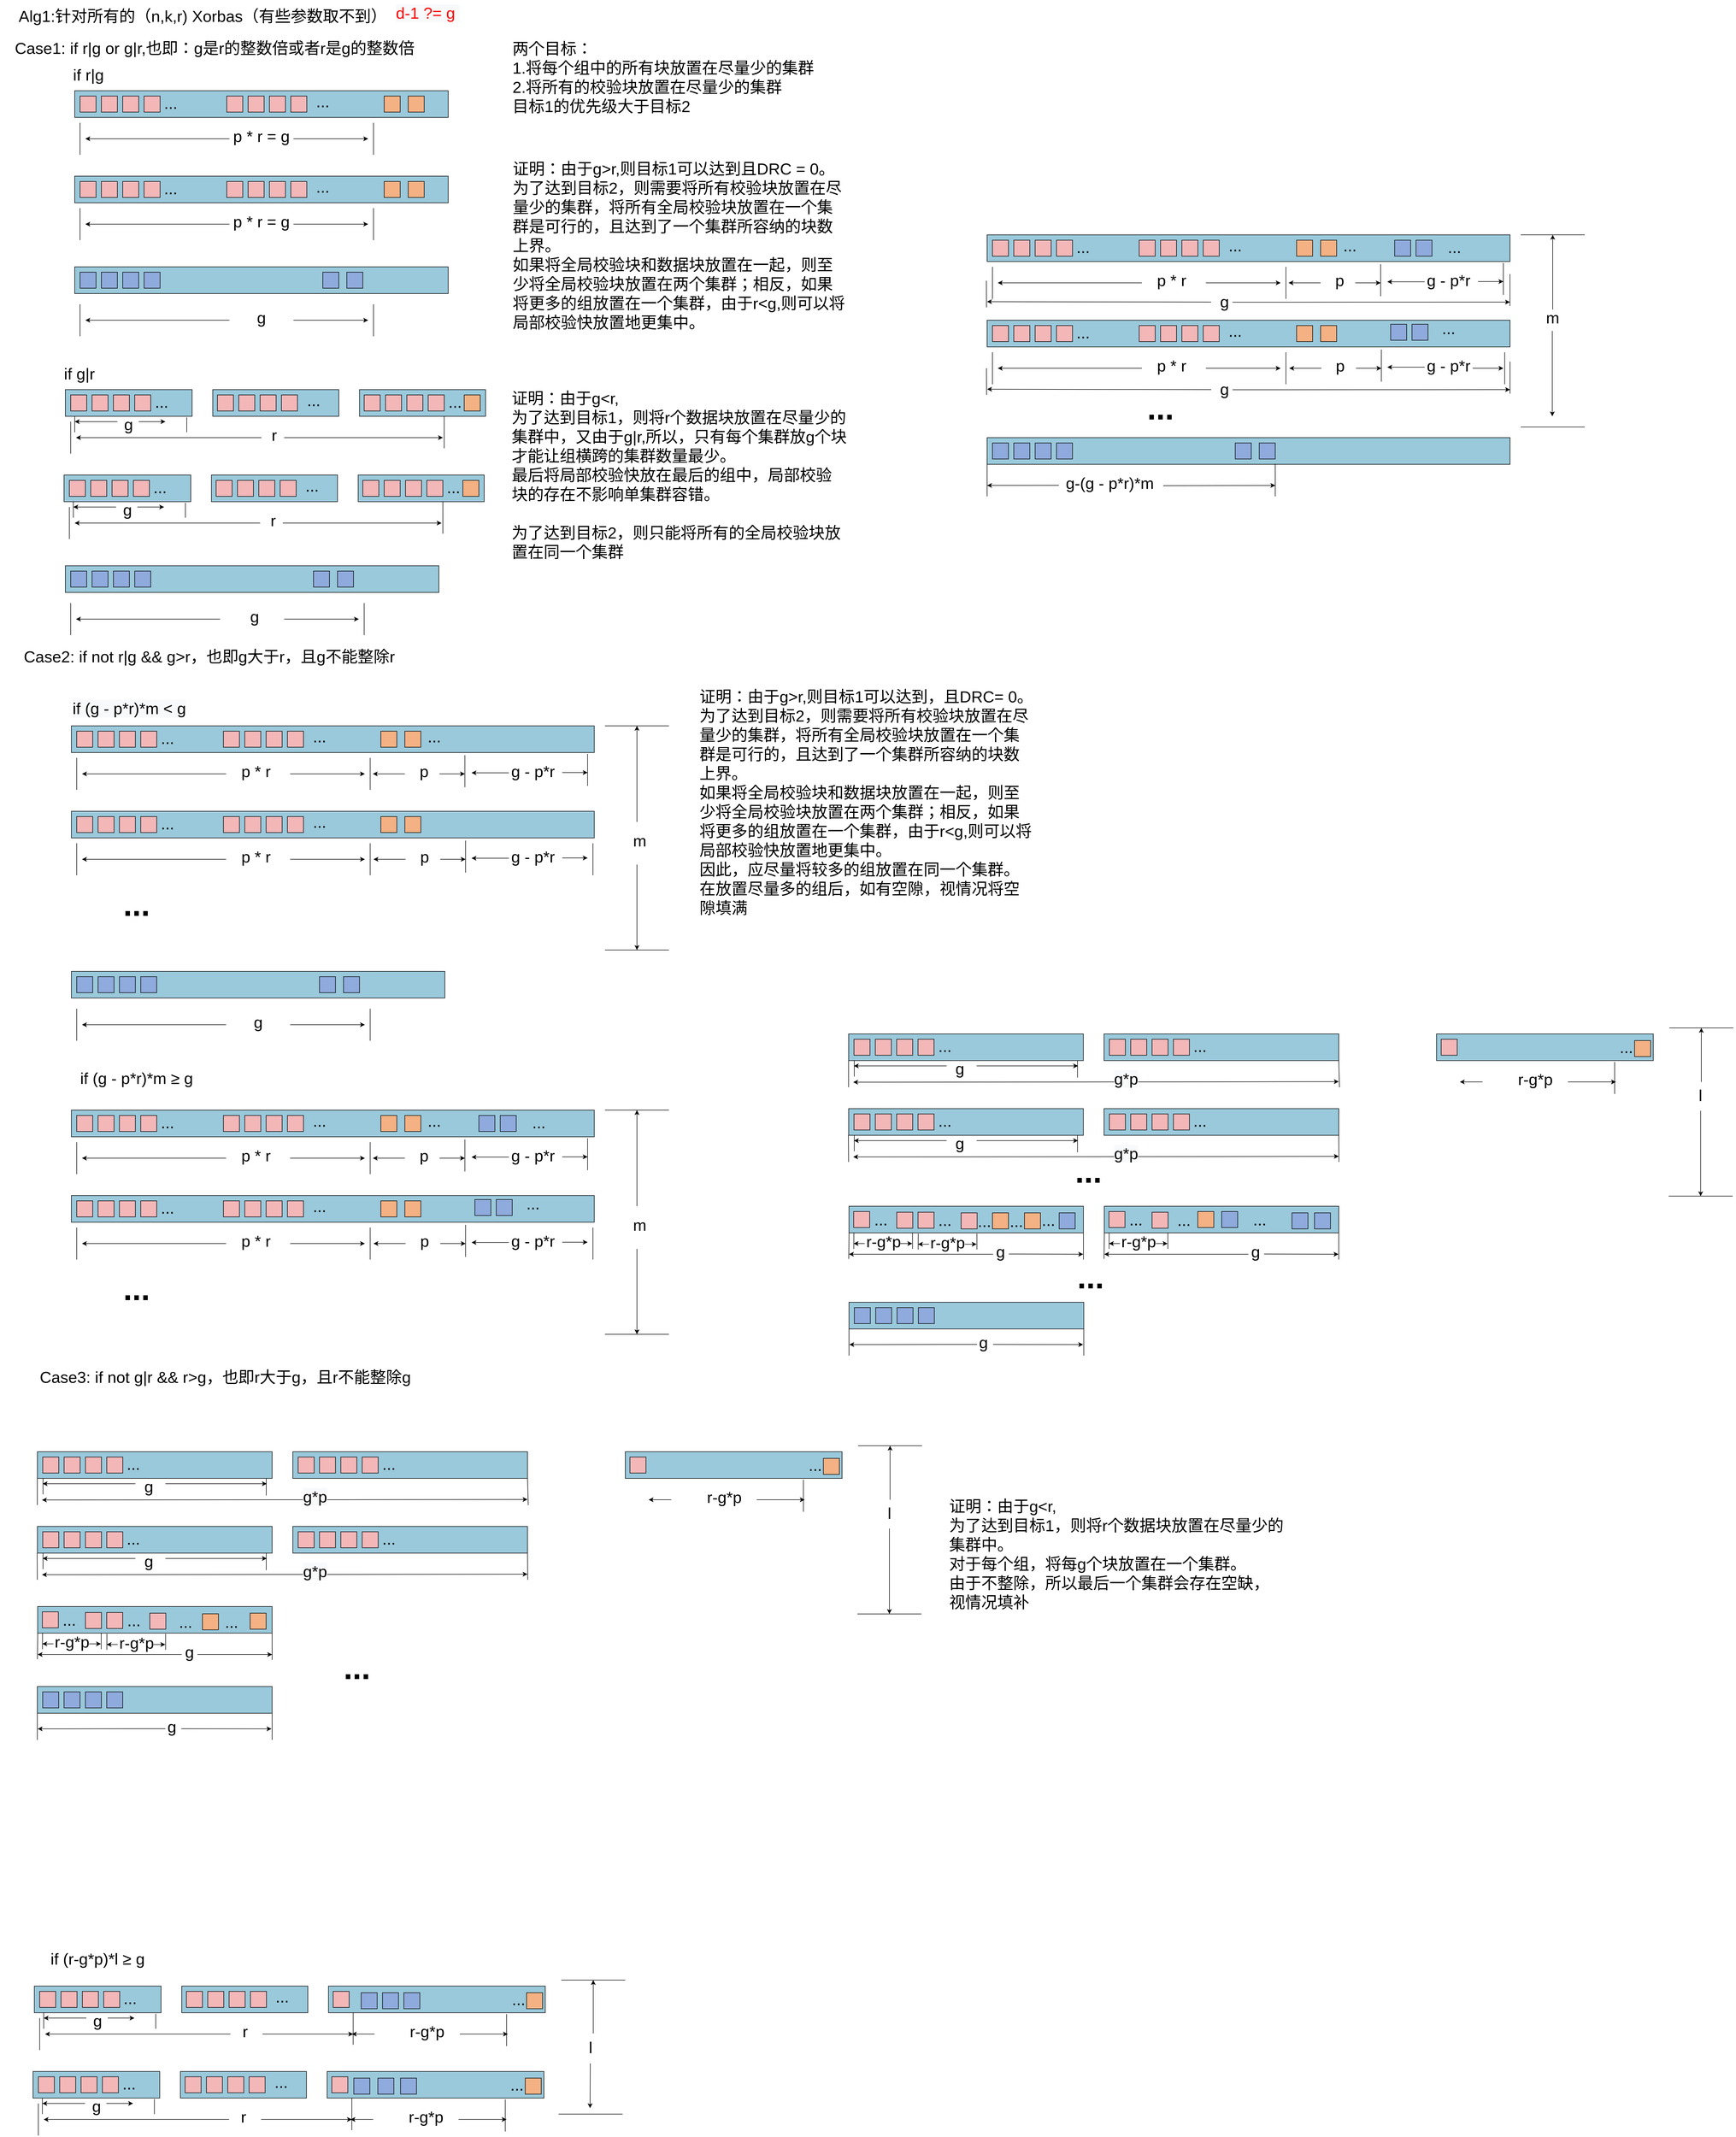 <mxfile version="20.5.3" type="device"><diagram id="5jmDIex9HNU61ss1628s" name="第 1 页"><mxGraphModel dx="1452" dy="878" grid="0" gridSize="10" guides="1" tooltips="1" connect="1" arrows="1" fold="1" page="1" pageScale="1" pageWidth="3300" pageHeight="4681" math="0" shadow="0"><root><mxCell id="0"/><mxCell id="1" parent="0"/><mxCell id="sJNg7XmHT-JXcexWxIPE-609" value="" style="rounded=0;whiteSpace=wrap;html=1;fontSize=30;fillColor=#9AC9DB;" parent="1" vertex="1"><mxGeometry x="623.12" y="3901.18" width="406.25" height="50" as="geometry"/></mxCell><mxCell id="sJNg7XmHT-JXcexWxIPE-120" value="" style="rounded=0;whiteSpace=wrap;html=1;fontSize=30;fillColor=#9AC9DB;" parent="1" vertex="1"><mxGeometry x="683.75" y="750" width="236.25" height="50" as="geometry"/></mxCell><mxCell id="sJNg7XmHT-JXcexWxIPE-113" value="" style="rounded=0;whiteSpace=wrap;html=1;fontSize=30;fillColor=#9AC9DB;" parent="1" vertex="1"><mxGeometry x="408.75" y="750" width="236.25" height="50" as="geometry"/></mxCell><mxCell id="sJNg7XmHT-JXcexWxIPE-12" value="" style="rounded=0;whiteSpace=wrap;html=1;fontSize=30;fillColor=#9AC9DB;" parent="1" vertex="1"><mxGeometry x="150" y="190" width="700" height="50" as="geometry"/></mxCell><mxCell id="sJNg7XmHT-JXcexWxIPE-1" value="&lt;font style=&quot;font-size: 30px;&quot;&gt;Case1: if r|g or g|r,也即：g是r的整数倍或者r是g的整数倍&amp;nbsp;&lt;/font&gt;" style="text;html=1;strokeColor=none;fillColor=none;align=center;verticalAlign=middle;whiteSpace=wrap;rounded=0;" parent="1" vertex="1"><mxGeometry x="36.25" y="90" width="761.25" height="40" as="geometry"/></mxCell><mxCell id="sJNg7XmHT-JXcexWxIPE-2" value="&lt;font style=&quot;font-size: 30px;&quot;&gt;Alg1:针对所有的（n,k,r) Xorbas（有些参数取不到）&lt;/font&gt;" style="text;html=1;strokeColor=none;fillColor=none;align=center;verticalAlign=middle;whiteSpace=wrap;rounded=0;" parent="1" vertex="1"><mxGeometry x="10" y="30" width="760" height="40" as="geometry"/></mxCell><mxCell id="sJNg7XmHT-JXcexWxIPE-3" value="&lt;font style=&quot;font-size: 30px;&quot;&gt;&amp;nbsp;if r|g&amp;nbsp;&amp;nbsp;&lt;/font&gt;" style="text;html=1;strokeColor=none;fillColor=none;align=center;verticalAlign=middle;whiteSpace=wrap;rounded=0;" parent="1" vertex="1"><mxGeometry x="130" y="140" width="100" height="40" as="geometry"/></mxCell><mxCell id="sJNg7XmHT-JXcexWxIPE-11" value="" style="rounded=0;whiteSpace=wrap;html=1;fontSize=30;fillColor=#F3B7B8;" parent="1" vertex="1"><mxGeometry x="240" y="200" width="30" height="30" as="geometry"/></mxCell><mxCell id="sJNg7XmHT-JXcexWxIPE-13" value="" style="rounded=0;whiteSpace=wrap;html=1;fontSize=30;fillColor=#F3B7B8;" parent="1" vertex="1"><mxGeometry x="280" y="200" width="30" height="30" as="geometry"/></mxCell><mxCell id="sJNg7XmHT-JXcexWxIPE-14" value="" style="rounded=0;whiteSpace=wrap;html=1;fontSize=30;fillColor=#F3B7B8;" parent="1" vertex="1"><mxGeometry x="160" y="200" width="30" height="30" as="geometry"/></mxCell><mxCell id="sJNg7XmHT-JXcexWxIPE-15" value="" style="rounded=0;whiteSpace=wrap;html=1;fontSize=30;fillColor=#F3B7B8;" parent="1" vertex="1"><mxGeometry x="200" y="200" width="30" height="30" as="geometry"/></mxCell><mxCell id="sJNg7XmHT-JXcexWxIPE-16" value="" style="endArrow=none;html=1;rounded=0;fontSize=30;" parent="1" edge="1"><mxGeometry width="50" height="50" relative="1" as="geometry"><mxPoint x="160" y="310" as="sourcePoint"/><mxPoint x="160" y="250" as="targetPoint"/></mxGeometry></mxCell><mxCell id="sJNg7XmHT-JXcexWxIPE-17" value="" style="endArrow=none;html=1;rounded=0;fontSize=30;" parent="1" edge="1"><mxGeometry width="50" height="50" relative="1" as="geometry"><mxPoint x="710" y="310" as="sourcePoint"/><mxPoint x="710" y="250" as="targetPoint"/></mxGeometry></mxCell><mxCell id="sJNg7XmHT-JXcexWxIPE-18" value="" style="endArrow=classic;html=1;rounded=0;fontSize=30;" parent="1" edge="1"><mxGeometry width="50" height="50" relative="1" as="geometry"><mxPoint x="560" y="280" as="sourcePoint"/><mxPoint x="700" y="280" as="targetPoint"/></mxGeometry></mxCell><mxCell id="sJNg7XmHT-JXcexWxIPE-19" value="" style="endArrow=classic;html=1;rounded=0;fontSize=30;" parent="1" edge="1"><mxGeometry width="50" height="50" relative="1" as="geometry"><mxPoint x="440" y="280" as="sourcePoint"/><mxPoint x="170" y="280" as="targetPoint"/></mxGeometry></mxCell><mxCell id="sJNg7XmHT-JXcexWxIPE-20" value="" style="rounded=0;whiteSpace=wrap;html=1;fontSize=30;fillColor=#F3B7B8;" parent="1" vertex="1"><mxGeometry x="515" y="200" width="30" height="30" as="geometry"/></mxCell><mxCell id="sJNg7XmHT-JXcexWxIPE-21" value="" style="rounded=0;whiteSpace=wrap;html=1;fontSize=30;fillColor=#F3B7B8;" parent="1" vertex="1"><mxGeometry x="555" y="200" width="30" height="30" as="geometry"/></mxCell><mxCell id="sJNg7XmHT-JXcexWxIPE-22" value="" style="rounded=0;whiteSpace=wrap;html=1;fontSize=30;fillColor=#F3B7B8;" parent="1" vertex="1"><mxGeometry x="435" y="200" width="30" height="30" as="geometry"/></mxCell><mxCell id="sJNg7XmHT-JXcexWxIPE-23" value="" style="rounded=0;whiteSpace=wrap;html=1;fontSize=30;fillColor=#F3B7B8;" parent="1" vertex="1"><mxGeometry x="475" y="200" width="30" height="30" as="geometry"/></mxCell><mxCell id="sJNg7XmHT-JXcexWxIPE-24" value="..." style="text;html=1;strokeColor=none;fillColor=none;align=center;verticalAlign=middle;whiteSpace=wrap;rounded=0;fontSize=30;" parent="1" vertex="1"><mxGeometry x="300" y="197.5" width="60" height="30" as="geometry"/></mxCell><mxCell id="sJNg7XmHT-JXcexWxIPE-27" value="..." style="text;html=1;strokeColor=none;fillColor=none;align=center;verticalAlign=middle;whiteSpace=wrap;rounded=0;fontSize=30;" parent="1" vertex="1"><mxGeometry x="585" y="195" width="60" height="30" as="geometry"/></mxCell><mxCell id="sJNg7XmHT-JXcexWxIPE-29" value="" style="rounded=0;whiteSpace=wrap;html=1;fontSize=30;fillColor=#F4B183;" parent="1" vertex="1"><mxGeometry x="730" y="200" width="30" height="30" as="geometry"/></mxCell><mxCell id="sJNg7XmHT-JXcexWxIPE-30" value="" style="rounded=0;whiteSpace=wrap;html=1;fontSize=30;fillColor=#F4B183;" parent="1" vertex="1"><mxGeometry x="775" y="200" width="30" height="30" as="geometry"/></mxCell><mxCell id="sJNg7XmHT-JXcexWxIPE-31" value="p * r = g" style="text;html=1;strokeColor=none;fillColor=none;align=center;verticalAlign=middle;whiteSpace=wrap;rounded=0;fontSize=30;" parent="1" vertex="1"><mxGeometry x="435" y="260" width="130" height="30" as="geometry"/></mxCell><mxCell id="sJNg7XmHT-JXcexWxIPE-33" value="" style="rounded=0;whiteSpace=wrap;html=1;fontSize=30;fillColor=#9AC9DB;" parent="1" vertex="1"><mxGeometry x="150" y="350" width="700" height="50" as="geometry"/></mxCell><mxCell id="sJNg7XmHT-JXcexWxIPE-34" value="" style="rounded=0;whiteSpace=wrap;html=1;fontSize=30;fillColor=#F3B7B8;" parent="1" vertex="1"><mxGeometry x="240" y="360" width="30" height="30" as="geometry"/></mxCell><mxCell id="sJNg7XmHT-JXcexWxIPE-35" value="" style="rounded=0;whiteSpace=wrap;html=1;fontSize=30;fillColor=#F3B7B8;" parent="1" vertex="1"><mxGeometry x="280" y="360" width="30" height="30" as="geometry"/></mxCell><mxCell id="sJNg7XmHT-JXcexWxIPE-36" value="" style="rounded=0;whiteSpace=wrap;html=1;fontSize=30;fillColor=#F3B7B8;" parent="1" vertex="1"><mxGeometry x="160" y="360" width="30" height="30" as="geometry"/></mxCell><mxCell id="sJNg7XmHT-JXcexWxIPE-37" value="" style="rounded=0;whiteSpace=wrap;html=1;fontSize=30;fillColor=#F3B7B8;" parent="1" vertex="1"><mxGeometry x="200" y="360" width="30" height="30" as="geometry"/></mxCell><mxCell id="sJNg7XmHT-JXcexWxIPE-38" value="" style="endArrow=none;html=1;rounded=0;fontSize=30;" parent="1" edge="1"><mxGeometry width="50" height="50" relative="1" as="geometry"><mxPoint x="160" y="470" as="sourcePoint"/><mxPoint x="160" y="410" as="targetPoint"/></mxGeometry></mxCell><mxCell id="sJNg7XmHT-JXcexWxIPE-39" value="" style="endArrow=none;html=1;rounded=0;fontSize=30;" parent="1" edge="1"><mxGeometry width="50" height="50" relative="1" as="geometry"><mxPoint x="710" y="470" as="sourcePoint"/><mxPoint x="710" y="410" as="targetPoint"/></mxGeometry></mxCell><mxCell id="sJNg7XmHT-JXcexWxIPE-40" value="" style="endArrow=classic;html=1;rounded=0;fontSize=30;" parent="1" edge="1"><mxGeometry width="50" height="50" relative="1" as="geometry"><mxPoint x="560" y="440" as="sourcePoint"/><mxPoint x="700" y="440" as="targetPoint"/></mxGeometry></mxCell><mxCell id="sJNg7XmHT-JXcexWxIPE-41" value="" style="endArrow=classic;html=1;rounded=0;fontSize=30;" parent="1" edge="1"><mxGeometry width="50" height="50" relative="1" as="geometry"><mxPoint x="440" y="440" as="sourcePoint"/><mxPoint x="170" y="440" as="targetPoint"/></mxGeometry></mxCell><mxCell id="sJNg7XmHT-JXcexWxIPE-42" value="" style="rounded=0;whiteSpace=wrap;html=1;fontSize=30;fillColor=#F3B7B8;" parent="1" vertex="1"><mxGeometry x="515" y="360" width="30" height="30" as="geometry"/></mxCell><mxCell id="sJNg7XmHT-JXcexWxIPE-43" value="" style="rounded=0;whiteSpace=wrap;html=1;fontSize=30;fillColor=#F3B7B8;" parent="1" vertex="1"><mxGeometry x="555" y="360" width="30" height="30" as="geometry"/></mxCell><mxCell id="sJNg7XmHT-JXcexWxIPE-44" value="" style="rounded=0;whiteSpace=wrap;html=1;fontSize=30;fillColor=#F3B7B8;" parent="1" vertex="1"><mxGeometry x="435" y="360" width="30" height="30" as="geometry"/></mxCell><mxCell id="sJNg7XmHT-JXcexWxIPE-45" value="" style="rounded=0;whiteSpace=wrap;html=1;fontSize=30;fillColor=#F3B7B8;" parent="1" vertex="1"><mxGeometry x="475" y="360" width="30" height="30" as="geometry"/></mxCell><mxCell id="sJNg7XmHT-JXcexWxIPE-46" value="..." style="text;html=1;strokeColor=none;fillColor=none;align=center;verticalAlign=middle;whiteSpace=wrap;rounded=0;fontSize=30;" parent="1" vertex="1"><mxGeometry x="300" y="357.5" width="60" height="30" as="geometry"/></mxCell><mxCell id="sJNg7XmHT-JXcexWxIPE-47" value="..." style="text;html=1;strokeColor=none;fillColor=none;align=center;verticalAlign=middle;whiteSpace=wrap;rounded=0;fontSize=30;" parent="1" vertex="1"><mxGeometry x="585" y="355" width="60" height="30" as="geometry"/></mxCell><mxCell id="sJNg7XmHT-JXcexWxIPE-48" value="" style="rounded=0;whiteSpace=wrap;html=1;fontSize=30;fillColor=#F4B183;" parent="1" vertex="1"><mxGeometry x="730" y="360" width="30" height="30" as="geometry"/></mxCell><mxCell id="sJNg7XmHT-JXcexWxIPE-49" value="" style="rounded=0;whiteSpace=wrap;html=1;fontSize=30;fillColor=#F4B183;" parent="1" vertex="1"><mxGeometry x="775" y="360" width="30" height="30" as="geometry"/></mxCell><mxCell id="sJNg7XmHT-JXcexWxIPE-50" value="p * r = g" style="text;html=1;strokeColor=none;fillColor=none;align=center;verticalAlign=middle;whiteSpace=wrap;rounded=0;fontSize=30;" parent="1" vertex="1"><mxGeometry x="435" y="420" width="130" height="30" as="geometry"/></mxCell><mxCell id="sJNg7XmHT-JXcexWxIPE-51" value="" style="rounded=0;whiteSpace=wrap;html=1;fontSize=30;fillColor=#9AC9DB;" parent="1" vertex="1"><mxGeometry x="150" y="520" width="700" height="50" as="geometry"/></mxCell><mxCell id="sJNg7XmHT-JXcexWxIPE-52" value="" style="rounded=0;whiteSpace=wrap;html=1;fontSize=30;fillColor=#8FAADC;" parent="1" vertex="1"><mxGeometry x="160" y="530" width="30" height="30" as="geometry"/></mxCell><mxCell id="sJNg7XmHT-JXcexWxIPE-53" value="" style="rounded=0;whiteSpace=wrap;html=1;fontSize=30;fillColor=#8FAADC;" parent="1" vertex="1"><mxGeometry x="200" y="530" width="30" height="30" as="geometry"/></mxCell><mxCell id="sJNg7XmHT-JXcexWxIPE-54" value="" style="rounded=0;whiteSpace=wrap;html=1;fontSize=30;fillColor=#8FAADC;" parent="1" vertex="1"><mxGeometry x="240" y="530" width="30" height="30" as="geometry"/></mxCell><mxCell id="sJNg7XmHT-JXcexWxIPE-55" value="" style="rounded=0;whiteSpace=wrap;html=1;fontSize=30;fillColor=#8FAADC;" parent="1" vertex="1"><mxGeometry x="280" y="530" width="30" height="30" as="geometry"/></mxCell><mxCell id="sJNg7XmHT-JXcexWxIPE-56" value="" style="rounded=0;whiteSpace=wrap;html=1;fontSize=30;fillColor=#8FAADC;" parent="1" vertex="1"><mxGeometry x="615" y="530" width="30" height="30" as="geometry"/></mxCell><mxCell id="sJNg7XmHT-JXcexWxIPE-57" value="" style="rounded=0;whiteSpace=wrap;html=1;fontSize=30;fillColor=#8FAADC;" parent="1" vertex="1"><mxGeometry x="660" y="530" width="30" height="30" as="geometry"/></mxCell><mxCell id="sJNg7XmHT-JXcexWxIPE-58" value="&lt;span style=&quot;font-family: Helvetica; font-size: 30px; font-style: normal; font-variant-ligatures: normal; font-variant-caps: normal; font-weight: 400; letter-spacing: normal; orphans: 2; text-align: center; text-indent: 0px; text-transform: none; widows: 2; word-spacing: 0px; -webkit-text-stroke-width: 0px; background-color: rgb(248, 249, 250); text-decoration-thickness: initial; text-decoration-style: initial; text-decoration-color: initial; float: none; display: inline !important;&quot;&gt;&lt;font color=&quot;#ff0000&quot;&gt;d-1 ?= g&amp;nbsp;&lt;/font&gt;&lt;/span&gt;" style="text;whiteSpace=wrap;html=1;fontSize=30;" parent="1" vertex="1"><mxGeometry x="750" y="20" width="160" height="60" as="geometry"/></mxCell><mxCell id="sJNg7XmHT-JXcexWxIPE-59" value="" style="endArrow=none;html=1;rounded=0;fontSize=30;" parent="1" edge="1"><mxGeometry width="50" height="50" relative="1" as="geometry"><mxPoint x="160" y="650" as="sourcePoint"/><mxPoint x="160" y="590" as="targetPoint"/></mxGeometry></mxCell><mxCell id="sJNg7XmHT-JXcexWxIPE-60" value="" style="endArrow=none;html=1;rounded=0;fontSize=30;" parent="1" edge="1"><mxGeometry width="50" height="50" relative="1" as="geometry"><mxPoint x="710" y="650" as="sourcePoint"/><mxPoint x="710" y="590" as="targetPoint"/></mxGeometry></mxCell><mxCell id="sJNg7XmHT-JXcexWxIPE-61" value="" style="endArrow=classic;html=1;rounded=0;fontSize=30;" parent="1" edge="1"><mxGeometry width="50" height="50" relative="1" as="geometry"><mxPoint x="560" y="620" as="sourcePoint"/><mxPoint x="700" y="620" as="targetPoint"/></mxGeometry></mxCell><mxCell id="sJNg7XmHT-JXcexWxIPE-62" value="" style="endArrow=classic;html=1;rounded=0;fontSize=30;" parent="1" edge="1"><mxGeometry width="50" height="50" relative="1" as="geometry"><mxPoint x="440" y="620" as="sourcePoint"/><mxPoint x="170" y="620" as="targetPoint"/></mxGeometry></mxCell><mxCell id="sJNg7XmHT-JXcexWxIPE-63" value="g" style="text;html=1;strokeColor=none;fillColor=none;align=center;verticalAlign=middle;whiteSpace=wrap;rounded=0;fontSize=30;" parent="1" vertex="1"><mxGeometry x="435" y="600" width="130" height="30" as="geometry"/></mxCell><mxCell id="sJNg7XmHT-JXcexWxIPE-64" value="" style="rounded=0;whiteSpace=wrap;html=1;fontSize=30;fillColor=#9AC9DB;" parent="1" vertex="1"><mxGeometry x="132.5" y="750" width="237.5" height="50" as="geometry"/></mxCell><mxCell id="sJNg7XmHT-JXcexWxIPE-65" value="&lt;font style=&quot;font-size: 30px;&quot;&gt;&amp;nbsp;if g|r&amp;nbsp;&amp;nbsp;&lt;/font&gt;" style="text;html=1;strokeColor=none;fillColor=none;align=center;verticalAlign=middle;whiteSpace=wrap;rounded=0;" parent="1" vertex="1"><mxGeometry x="112.5" y="700" width="100" height="40" as="geometry"/></mxCell><mxCell id="sJNg7XmHT-JXcexWxIPE-66" value="" style="rounded=0;whiteSpace=wrap;html=1;fontSize=30;fillColor=#F3B7B8;" parent="1" vertex="1"><mxGeometry x="222.5" y="760" width="30" height="30" as="geometry"/></mxCell><mxCell id="sJNg7XmHT-JXcexWxIPE-67" value="" style="rounded=0;whiteSpace=wrap;html=1;fontSize=30;fillColor=#F3B7B8;" parent="1" vertex="1"><mxGeometry x="262.5" y="760" width="30" height="30" as="geometry"/></mxCell><mxCell id="sJNg7XmHT-JXcexWxIPE-68" value="" style="rounded=0;whiteSpace=wrap;html=1;fontSize=30;fillColor=#F3B7B8;" parent="1" vertex="1"><mxGeometry x="142.5" y="760" width="30" height="30" as="geometry"/></mxCell><mxCell id="sJNg7XmHT-JXcexWxIPE-69" value="" style="rounded=0;whiteSpace=wrap;html=1;fontSize=30;fillColor=#F3B7B8;" parent="1" vertex="1"><mxGeometry x="182.5" y="760" width="30" height="30" as="geometry"/></mxCell><mxCell id="sJNg7XmHT-JXcexWxIPE-70" value="" style="endArrow=none;html=1;rounded=0;fontSize=30;" parent="1" edge="1"><mxGeometry width="50" height="50" relative="1" as="geometry"><mxPoint x="142.5" y="870" as="sourcePoint"/><mxPoint x="142.5" y="810" as="targetPoint"/></mxGeometry></mxCell><mxCell id="sJNg7XmHT-JXcexWxIPE-71" value="" style="endArrow=none;html=1;rounded=0;fontSize=30;entryX=0.958;entryY=1.04;entryDx=0;entryDy=0;entryPerimeter=0;" parent="1" target="sJNg7XmHT-JXcexWxIPE-64" edge="1"><mxGeometry width="50" height="50" relative="1" as="geometry"><mxPoint x="360" y="830" as="sourcePoint"/><mxPoint x="359" y="805" as="targetPoint"/></mxGeometry></mxCell><mxCell id="sJNg7XmHT-JXcexWxIPE-72" value="" style="endArrow=classic;html=1;rounded=0;fontSize=30;" parent="1" edge="1"><mxGeometry width="50" height="50" relative="1" as="geometry"><mxPoint x="542.5" y="840" as="sourcePoint"/><mxPoint x="840" y="840" as="targetPoint"/></mxGeometry></mxCell><mxCell id="sJNg7XmHT-JXcexWxIPE-73" value="" style="endArrow=classic;html=1;rounded=0;fontSize=30;" parent="1" edge="1"><mxGeometry width="50" height="50" relative="1" as="geometry"><mxPoint x="500" y="840" as="sourcePoint"/><mxPoint x="152.5" y="840" as="targetPoint"/></mxGeometry></mxCell><mxCell id="sJNg7XmHT-JXcexWxIPE-74" value="" style="rounded=0;whiteSpace=wrap;html=1;fontSize=30;fillColor=#F3B7B8;" parent="1" vertex="1"><mxGeometry x="497.5" y="760" width="30" height="30" as="geometry"/></mxCell><mxCell id="sJNg7XmHT-JXcexWxIPE-75" value="" style="rounded=0;whiteSpace=wrap;html=1;fontSize=30;fillColor=#F3B7B8;" parent="1" vertex="1"><mxGeometry x="537.5" y="760" width="30" height="30" as="geometry"/></mxCell><mxCell id="sJNg7XmHT-JXcexWxIPE-76" value="" style="rounded=0;whiteSpace=wrap;html=1;fontSize=30;fillColor=#F3B7B8;" parent="1" vertex="1"><mxGeometry x="417.5" y="760" width="30" height="30" as="geometry"/></mxCell><mxCell id="sJNg7XmHT-JXcexWxIPE-77" value="" style="rounded=0;whiteSpace=wrap;html=1;fontSize=30;fillColor=#F3B7B8;" parent="1" vertex="1"><mxGeometry x="457.5" y="760" width="30" height="30" as="geometry"/></mxCell><mxCell id="sJNg7XmHT-JXcexWxIPE-78" value="..." style="text;html=1;strokeColor=none;fillColor=none;align=center;verticalAlign=middle;whiteSpace=wrap;rounded=0;fontSize=30;" parent="1" vertex="1"><mxGeometry x="282.5" y="757.5" width="60" height="30" as="geometry"/></mxCell><mxCell id="sJNg7XmHT-JXcexWxIPE-79" value="..." style="text;html=1;strokeColor=none;fillColor=none;align=center;verticalAlign=middle;whiteSpace=wrap;rounded=0;fontSize=30;" parent="1" vertex="1"><mxGeometry x="567.5" y="755" width="60" height="30" as="geometry"/></mxCell><mxCell id="sJNg7XmHT-JXcexWxIPE-81" value="" style="rounded=0;whiteSpace=wrap;html=1;fontSize=30;fillColor=#F4B183;" parent="1" vertex="1"><mxGeometry x="880" y="760" width="30" height="30" as="geometry"/></mxCell><mxCell id="sJNg7XmHT-JXcexWxIPE-82" value="r" style="text;html=1;strokeColor=none;fillColor=none;align=center;verticalAlign=middle;whiteSpace=wrap;rounded=0;fontSize=30;" parent="1" vertex="1"><mxGeometry x="505" y="820" width="37.5" height="30" as="geometry"/></mxCell><mxCell id="sJNg7XmHT-JXcexWxIPE-101" value="" style="rounded=0;whiteSpace=wrap;html=1;fontSize=30;fillColor=#9AC9DB;" parent="1" vertex="1"><mxGeometry x="132.5" y="1080" width="700" height="50" as="geometry"/></mxCell><mxCell id="sJNg7XmHT-JXcexWxIPE-102" value="" style="rounded=0;whiteSpace=wrap;html=1;fontSize=30;fillColor=#8FAADC;" parent="1" vertex="1"><mxGeometry x="142.5" y="1090" width="30" height="30" as="geometry"/></mxCell><mxCell id="sJNg7XmHT-JXcexWxIPE-103" value="" style="rounded=0;whiteSpace=wrap;html=1;fontSize=30;fillColor=#8FAADC;" parent="1" vertex="1"><mxGeometry x="182.5" y="1090" width="30" height="30" as="geometry"/></mxCell><mxCell id="sJNg7XmHT-JXcexWxIPE-104" value="" style="rounded=0;whiteSpace=wrap;html=1;fontSize=30;fillColor=#8FAADC;" parent="1" vertex="1"><mxGeometry x="222.5" y="1090" width="30" height="30" as="geometry"/></mxCell><mxCell id="sJNg7XmHT-JXcexWxIPE-105" value="" style="rounded=0;whiteSpace=wrap;html=1;fontSize=30;fillColor=#8FAADC;" parent="1" vertex="1"><mxGeometry x="262.5" y="1090" width="30" height="30" as="geometry"/></mxCell><mxCell id="sJNg7XmHT-JXcexWxIPE-106" value="" style="rounded=0;whiteSpace=wrap;html=1;fontSize=30;fillColor=#8FAADC;" parent="1" vertex="1"><mxGeometry x="597.5" y="1090" width="30" height="30" as="geometry"/></mxCell><mxCell id="sJNg7XmHT-JXcexWxIPE-107" value="" style="rounded=0;whiteSpace=wrap;html=1;fontSize=30;fillColor=#8FAADC;" parent="1" vertex="1"><mxGeometry x="642.5" y="1090" width="30" height="30" as="geometry"/></mxCell><mxCell id="sJNg7XmHT-JXcexWxIPE-108" value="" style="endArrow=none;html=1;rounded=0;fontSize=30;" parent="1" edge="1"><mxGeometry width="50" height="50" relative="1" as="geometry"><mxPoint x="142.5" y="1210" as="sourcePoint"/><mxPoint x="142.5" y="1150" as="targetPoint"/></mxGeometry></mxCell><mxCell id="sJNg7XmHT-JXcexWxIPE-109" value="" style="endArrow=none;html=1;rounded=0;fontSize=30;" parent="1" edge="1"><mxGeometry width="50" height="50" relative="1" as="geometry"><mxPoint x="692.5" y="1210" as="sourcePoint"/><mxPoint x="692.5" y="1150" as="targetPoint"/></mxGeometry></mxCell><mxCell id="sJNg7XmHT-JXcexWxIPE-110" value="" style="endArrow=classic;html=1;rounded=0;fontSize=30;" parent="1" edge="1"><mxGeometry width="50" height="50" relative="1" as="geometry"><mxPoint x="542.5" y="1180" as="sourcePoint"/><mxPoint x="682.5" y="1180" as="targetPoint"/></mxGeometry></mxCell><mxCell id="sJNg7XmHT-JXcexWxIPE-111" value="" style="endArrow=classic;html=1;rounded=0;fontSize=30;" parent="1" edge="1"><mxGeometry width="50" height="50" relative="1" as="geometry"><mxPoint x="422.5" y="1180" as="sourcePoint"/><mxPoint x="152.5" y="1180" as="targetPoint"/></mxGeometry></mxCell><mxCell id="sJNg7XmHT-JXcexWxIPE-112" value="&amp;nbsp;g" style="text;html=1;strokeColor=none;fillColor=none;align=center;verticalAlign=middle;whiteSpace=wrap;rounded=0;fontSize=30;" parent="1" vertex="1"><mxGeometry x="417.5" y="1160" width="130" height="30" as="geometry"/></mxCell><mxCell id="sJNg7XmHT-JXcexWxIPE-115" value="" style="endArrow=none;html=1;rounded=0;fontSize=30;" parent="1" edge="1"><mxGeometry width="50" height="50" relative="1" as="geometry"><mxPoint x="150" y="830" as="sourcePoint"/><mxPoint x="150" y="800" as="targetPoint"/></mxGeometry></mxCell><mxCell id="sJNg7XmHT-JXcexWxIPE-116" value="" style="endArrow=classic;html=1;rounded=0;fontSize=30;" parent="1" edge="1"><mxGeometry width="50" height="50" relative="1" as="geometry"><mxPoint x="230" y="810" as="sourcePoint"/><mxPoint x="150" y="810" as="targetPoint"/></mxGeometry></mxCell><mxCell id="sJNg7XmHT-JXcexWxIPE-117" value="" style="endArrow=classic;html=1;rounded=0;fontSize=30;" parent="1" edge="1"><mxGeometry width="50" height="50" relative="1" as="geometry"><mxPoint x="270" y="810" as="sourcePoint"/><mxPoint x="320" y="810" as="targetPoint"/></mxGeometry></mxCell><mxCell id="sJNg7XmHT-JXcexWxIPE-119" value="g" style="text;html=1;strokeColor=none;fillColor=none;align=center;verticalAlign=middle;whiteSpace=wrap;rounded=0;fontSize=30;" parent="1" vertex="1"><mxGeometry x="226.25" y="800" width="50" height="30" as="geometry"/></mxCell><mxCell id="sJNg7XmHT-JXcexWxIPE-121" value="" style="rounded=0;whiteSpace=wrap;html=1;fontSize=30;fillColor=#F3B7B8;" parent="1" vertex="1"><mxGeometry x="772.5" y="760" width="30" height="30" as="geometry"/></mxCell><mxCell id="sJNg7XmHT-JXcexWxIPE-122" value="" style="rounded=0;whiteSpace=wrap;html=1;fontSize=30;fillColor=#F3B7B8;" parent="1" vertex="1"><mxGeometry x="812.5" y="760" width="30" height="30" as="geometry"/></mxCell><mxCell id="sJNg7XmHT-JXcexWxIPE-123" value="" style="rounded=0;whiteSpace=wrap;html=1;fontSize=30;fillColor=#F3B7B8;" parent="1" vertex="1"><mxGeometry x="692.5" y="760" width="30" height="30" as="geometry"/></mxCell><mxCell id="sJNg7XmHT-JXcexWxIPE-124" value="" style="rounded=0;whiteSpace=wrap;html=1;fontSize=30;fillColor=#F3B7B8;" parent="1" vertex="1"><mxGeometry x="732.5" y="760" width="30" height="30" as="geometry"/></mxCell><mxCell id="sJNg7XmHT-JXcexWxIPE-126" value="..." style="text;html=1;strokeColor=none;fillColor=none;align=center;verticalAlign=middle;whiteSpace=wrap;rounded=0;fontSize=30;" parent="1" vertex="1"><mxGeometry x="832.5" y="757.5" width="60" height="30" as="geometry"/></mxCell><mxCell id="sJNg7XmHT-JXcexWxIPE-127" value="" style="endArrow=none;html=1;rounded=0;fontSize=30;" parent="1" edge="1"><mxGeometry width="50" height="50" relative="1" as="geometry"><mxPoint x="842.5" y="860" as="sourcePoint"/><mxPoint x="842.5" y="800" as="targetPoint"/></mxGeometry></mxCell><mxCell id="sJNg7XmHT-JXcexWxIPE-128" value="" style="rounded=0;whiteSpace=wrap;html=1;fontSize=30;fillColor=#9AC9DB;" parent="1" vertex="1"><mxGeometry x="681.25" y="910" width="236.25" height="50" as="geometry"/></mxCell><mxCell id="sJNg7XmHT-JXcexWxIPE-129" value="" style="rounded=0;whiteSpace=wrap;html=1;fontSize=30;fillColor=#9AC9DB;" parent="1" vertex="1"><mxGeometry x="406.25" y="910" width="236.25" height="50" as="geometry"/></mxCell><mxCell id="sJNg7XmHT-JXcexWxIPE-130" value="" style="rounded=0;whiteSpace=wrap;html=1;fontSize=30;fillColor=#9AC9DB;" parent="1" vertex="1"><mxGeometry x="130" y="910" width="237.5" height="50" as="geometry"/></mxCell><mxCell id="sJNg7XmHT-JXcexWxIPE-131" value="" style="rounded=0;whiteSpace=wrap;html=1;fontSize=30;fillColor=#F3B7B8;" parent="1" vertex="1"><mxGeometry x="220" y="920" width="30" height="30" as="geometry"/></mxCell><mxCell id="sJNg7XmHT-JXcexWxIPE-132" value="" style="rounded=0;whiteSpace=wrap;html=1;fontSize=30;fillColor=#F3B7B8;" parent="1" vertex="1"><mxGeometry x="260" y="920" width="30" height="30" as="geometry"/></mxCell><mxCell id="sJNg7XmHT-JXcexWxIPE-133" value="" style="rounded=0;whiteSpace=wrap;html=1;fontSize=30;fillColor=#F3B7B8;" parent="1" vertex="1"><mxGeometry x="140" y="920" width="30" height="30" as="geometry"/></mxCell><mxCell id="sJNg7XmHT-JXcexWxIPE-134" value="" style="rounded=0;whiteSpace=wrap;html=1;fontSize=30;fillColor=#F3B7B8;" parent="1" vertex="1"><mxGeometry x="180" y="920" width="30" height="30" as="geometry"/></mxCell><mxCell id="sJNg7XmHT-JXcexWxIPE-135" value="" style="endArrow=none;html=1;rounded=0;fontSize=30;" parent="1" edge="1"><mxGeometry width="50" height="50" relative="1" as="geometry"><mxPoint x="140" y="1030" as="sourcePoint"/><mxPoint x="140" y="970" as="targetPoint"/></mxGeometry></mxCell><mxCell id="sJNg7XmHT-JXcexWxIPE-136" value="" style="endArrow=none;html=1;rounded=0;fontSize=30;entryX=0.958;entryY=1.04;entryDx=0;entryDy=0;entryPerimeter=0;" parent="1" target="sJNg7XmHT-JXcexWxIPE-130" edge="1"><mxGeometry width="50" height="50" relative="1" as="geometry"><mxPoint x="357.5" y="990" as="sourcePoint"/><mxPoint x="356.5" y="965" as="targetPoint"/></mxGeometry></mxCell><mxCell id="sJNg7XmHT-JXcexWxIPE-137" value="" style="endArrow=classic;html=1;rounded=0;fontSize=30;" parent="1" edge="1"><mxGeometry width="50" height="50" relative="1" as="geometry"><mxPoint x="540" y="1000" as="sourcePoint"/><mxPoint x="837.5" y="1000" as="targetPoint"/></mxGeometry></mxCell><mxCell id="sJNg7XmHT-JXcexWxIPE-138" value="" style="endArrow=classic;html=1;rounded=0;fontSize=30;" parent="1" edge="1"><mxGeometry width="50" height="50" relative="1" as="geometry"><mxPoint x="497.5" y="1000" as="sourcePoint"/><mxPoint x="150" y="1000" as="targetPoint"/></mxGeometry></mxCell><mxCell id="sJNg7XmHT-JXcexWxIPE-139" value="" style="rounded=0;whiteSpace=wrap;html=1;fontSize=30;fillColor=#F3B7B8;" parent="1" vertex="1"><mxGeometry x="495" y="920" width="30" height="30" as="geometry"/></mxCell><mxCell id="sJNg7XmHT-JXcexWxIPE-140" value="" style="rounded=0;whiteSpace=wrap;html=1;fontSize=30;fillColor=#F3B7B8;" parent="1" vertex="1"><mxGeometry x="535" y="920" width="30" height="30" as="geometry"/></mxCell><mxCell id="sJNg7XmHT-JXcexWxIPE-141" value="" style="rounded=0;whiteSpace=wrap;html=1;fontSize=30;fillColor=#F3B7B8;" parent="1" vertex="1"><mxGeometry x="415" y="920" width="30" height="30" as="geometry"/></mxCell><mxCell id="sJNg7XmHT-JXcexWxIPE-142" value="" style="rounded=0;whiteSpace=wrap;html=1;fontSize=30;fillColor=#F3B7B8;" parent="1" vertex="1"><mxGeometry x="455" y="920" width="30" height="30" as="geometry"/></mxCell><mxCell id="sJNg7XmHT-JXcexWxIPE-143" value="..." style="text;html=1;strokeColor=none;fillColor=none;align=center;verticalAlign=middle;whiteSpace=wrap;rounded=0;fontSize=30;" parent="1" vertex="1"><mxGeometry x="280" y="917.5" width="60" height="30" as="geometry"/></mxCell><mxCell id="sJNg7XmHT-JXcexWxIPE-144" value="..." style="text;html=1;strokeColor=none;fillColor=none;align=center;verticalAlign=middle;whiteSpace=wrap;rounded=0;fontSize=30;" parent="1" vertex="1"><mxGeometry x="565" y="915" width="60" height="30" as="geometry"/></mxCell><mxCell id="sJNg7XmHT-JXcexWxIPE-145" value="" style="rounded=0;whiteSpace=wrap;html=1;fontSize=30;fillColor=#F4B183;" parent="1" vertex="1"><mxGeometry x="877.5" y="920" width="30" height="30" as="geometry"/></mxCell><mxCell id="sJNg7XmHT-JXcexWxIPE-146" value="r" style="text;html=1;strokeColor=none;fillColor=none;align=center;verticalAlign=middle;whiteSpace=wrap;rounded=0;fontSize=30;" parent="1" vertex="1"><mxGeometry x="502.5" y="980" width="37.5" height="30" as="geometry"/></mxCell><mxCell id="sJNg7XmHT-JXcexWxIPE-147" value="" style="endArrow=none;html=1;rounded=0;fontSize=30;" parent="1" edge="1"><mxGeometry width="50" height="50" relative="1" as="geometry"><mxPoint x="147.5" y="990" as="sourcePoint"/><mxPoint x="147.5" y="960" as="targetPoint"/></mxGeometry></mxCell><mxCell id="sJNg7XmHT-JXcexWxIPE-148" value="" style="endArrow=classic;html=1;rounded=0;fontSize=30;" parent="1" edge="1"><mxGeometry width="50" height="50" relative="1" as="geometry"><mxPoint x="227.5" y="970" as="sourcePoint"/><mxPoint x="147.5" y="970" as="targetPoint"/></mxGeometry></mxCell><mxCell id="sJNg7XmHT-JXcexWxIPE-149" value="" style="endArrow=classic;html=1;rounded=0;fontSize=30;" parent="1" edge="1"><mxGeometry width="50" height="50" relative="1" as="geometry"><mxPoint x="267.5" y="970" as="sourcePoint"/><mxPoint x="317.5" y="970" as="targetPoint"/></mxGeometry></mxCell><mxCell id="sJNg7XmHT-JXcexWxIPE-150" value="g" style="text;html=1;strokeColor=none;fillColor=none;align=center;verticalAlign=middle;whiteSpace=wrap;rounded=0;fontSize=30;" parent="1" vertex="1"><mxGeometry x="223.75" y="960" width="50" height="30" as="geometry"/></mxCell><mxCell id="sJNg7XmHT-JXcexWxIPE-151" value="" style="rounded=0;whiteSpace=wrap;html=1;fontSize=30;fillColor=#F3B7B8;" parent="1" vertex="1"><mxGeometry x="770" y="920" width="30" height="30" as="geometry"/></mxCell><mxCell id="sJNg7XmHT-JXcexWxIPE-152" value="" style="rounded=0;whiteSpace=wrap;html=1;fontSize=30;fillColor=#F3B7B8;" parent="1" vertex="1"><mxGeometry x="810" y="920" width="30" height="30" as="geometry"/></mxCell><mxCell id="sJNg7XmHT-JXcexWxIPE-153" value="" style="rounded=0;whiteSpace=wrap;html=1;fontSize=30;fillColor=#F3B7B8;" parent="1" vertex="1"><mxGeometry x="690" y="920" width="30" height="30" as="geometry"/></mxCell><mxCell id="sJNg7XmHT-JXcexWxIPE-154" value="" style="rounded=0;whiteSpace=wrap;html=1;fontSize=30;fillColor=#F3B7B8;" parent="1" vertex="1"><mxGeometry x="730" y="920" width="30" height="30" as="geometry"/></mxCell><mxCell id="sJNg7XmHT-JXcexWxIPE-155" value="..." style="text;html=1;strokeColor=none;fillColor=none;align=center;verticalAlign=middle;whiteSpace=wrap;rounded=0;fontSize=30;" parent="1" vertex="1"><mxGeometry x="830" y="917.5" width="60" height="30" as="geometry"/></mxCell><mxCell id="sJNg7XmHT-JXcexWxIPE-156" value="" style="endArrow=none;html=1;rounded=0;fontSize=30;" parent="1" edge="1"><mxGeometry width="50" height="50" relative="1" as="geometry"><mxPoint x="840" y="1020" as="sourcePoint"/><mxPoint x="840" y="960" as="targetPoint"/></mxGeometry></mxCell><mxCell id="sJNg7XmHT-JXcexWxIPE-157" value="&lt;font style=&quot;font-size: 30px;&quot;&gt;Case2: if not r|g &amp;amp;&amp;amp; g&amp;gt;r，也即g大于r，且g不能整除r&amp;nbsp;&lt;/font&gt;" style="text;html=1;strokeColor=none;fillColor=none;align=center;verticalAlign=middle;whiteSpace=wrap;rounded=0;" parent="1" vertex="1"><mxGeometry x="40" y="1230" width="732.5" height="40" as="geometry"/></mxCell><mxCell id="sJNg7XmHT-JXcexWxIPE-158" value="" style="rounded=0;whiteSpace=wrap;html=1;fontSize=30;fillColor=#9AC9DB;" parent="1" vertex="1"><mxGeometry x="143.75" y="1380" width="980" height="50" as="geometry"/></mxCell><mxCell id="sJNg7XmHT-JXcexWxIPE-159" value="" style="rounded=0;whiteSpace=wrap;html=1;fontSize=30;fillColor=#F3B7B8;" parent="1" vertex="1"><mxGeometry x="233.75" y="1390" width="30" height="30" as="geometry"/></mxCell><mxCell id="sJNg7XmHT-JXcexWxIPE-160" value="" style="rounded=0;whiteSpace=wrap;html=1;fontSize=30;fillColor=#F3B7B8;" parent="1" vertex="1"><mxGeometry x="273.75" y="1390" width="30" height="30" as="geometry"/></mxCell><mxCell id="sJNg7XmHT-JXcexWxIPE-161" value="" style="rounded=0;whiteSpace=wrap;html=1;fontSize=30;fillColor=#F3B7B8;" parent="1" vertex="1"><mxGeometry x="153.75" y="1390" width="30" height="30" as="geometry"/></mxCell><mxCell id="sJNg7XmHT-JXcexWxIPE-162" value="" style="rounded=0;whiteSpace=wrap;html=1;fontSize=30;fillColor=#F3B7B8;" parent="1" vertex="1"><mxGeometry x="193.75" y="1390" width="30" height="30" as="geometry"/></mxCell><mxCell id="sJNg7XmHT-JXcexWxIPE-163" value="" style="endArrow=none;html=1;rounded=0;fontSize=30;" parent="1" edge="1"><mxGeometry width="50" height="50" relative="1" as="geometry"><mxPoint x="153.75" y="1500" as="sourcePoint"/><mxPoint x="153.75" y="1440" as="targetPoint"/></mxGeometry></mxCell><mxCell id="sJNg7XmHT-JXcexWxIPE-164" value="" style="endArrow=none;html=1;rounded=0;fontSize=30;" parent="1" edge="1"><mxGeometry width="50" height="50" relative="1" as="geometry"><mxPoint x="703.75" y="1500" as="sourcePoint"/><mxPoint x="703.75" y="1440" as="targetPoint"/></mxGeometry></mxCell><mxCell id="sJNg7XmHT-JXcexWxIPE-165" value="" style="endArrow=classic;html=1;rounded=0;fontSize=30;" parent="1" edge="1"><mxGeometry width="50" height="50" relative="1" as="geometry"><mxPoint x="553.75" y="1470" as="sourcePoint"/><mxPoint x="693.75" y="1470" as="targetPoint"/></mxGeometry></mxCell><mxCell id="sJNg7XmHT-JXcexWxIPE-166" value="" style="endArrow=classic;html=1;rounded=0;fontSize=30;" parent="1" edge="1"><mxGeometry width="50" height="50" relative="1" as="geometry"><mxPoint x="433.75" y="1470" as="sourcePoint"/><mxPoint x="163.75" y="1470" as="targetPoint"/></mxGeometry></mxCell><mxCell id="sJNg7XmHT-JXcexWxIPE-167" value="" style="rounded=0;whiteSpace=wrap;html=1;fontSize=30;fillColor=#F3B7B8;" parent="1" vertex="1"><mxGeometry x="508.75" y="1390" width="30" height="30" as="geometry"/></mxCell><mxCell id="sJNg7XmHT-JXcexWxIPE-168" value="" style="rounded=0;whiteSpace=wrap;html=1;fontSize=30;fillColor=#F3B7B8;" parent="1" vertex="1"><mxGeometry x="548.75" y="1390" width="30" height="30" as="geometry"/></mxCell><mxCell id="sJNg7XmHT-JXcexWxIPE-169" value="" style="rounded=0;whiteSpace=wrap;html=1;fontSize=30;fillColor=#F3B7B8;" parent="1" vertex="1"><mxGeometry x="428.75" y="1390" width="30" height="30" as="geometry"/></mxCell><mxCell id="sJNg7XmHT-JXcexWxIPE-170" value="" style="rounded=0;whiteSpace=wrap;html=1;fontSize=30;fillColor=#F3B7B8;" parent="1" vertex="1"><mxGeometry x="468.75" y="1390" width="30" height="30" as="geometry"/></mxCell><mxCell id="sJNg7XmHT-JXcexWxIPE-171" value="..." style="text;html=1;strokeColor=none;fillColor=none;align=center;verticalAlign=middle;whiteSpace=wrap;rounded=0;fontSize=30;" parent="1" vertex="1"><mxGeometry x="293.75" y="1387.5" width="60" height="30" as="geometry"/></mxCell><mxCell id="sJNg7XmHT-JXcexWxIPE-172" value="..." style="text;html=1;strokeColor=none;fillColor=none;align=center;verticalAlign=middle;whiteSpace=wrap;rounded=0;fontSize=30;" parent="1" vertex="1"><mxGeometry x="578.75" y="1385" width="60" height="30" as="geometry"/></mxCell><mxCell id="sJNg7XmHT-JXcexWxIPE-173" value="" style="rounded=0;whiteSpace=wrap;html=1;fontSize=30;fillColor=#F4B183;" parent="1" vertex="1"><mxGeometry x="723.75" y="1390" width="30" height="30" as="geometry"/></mxCell><mxCell id="sJNg7XmHT-JXcexWxIPE-174" value="" style="rounded=0;whiteSpace=wrap;html=1;fontSize=30;fillColor=#F4B183;" parent="1" vertex="1"><mxGeometry x="768.75" y="1390" width="30" height="30" as="geometry"/></mxCell><mxCell id="sJNg7XmHT-JXcexWxIPE-175" value="p * r&amp;nbsp;" style="text;html=1;strokeColor=none;fillColor=none;align=center;verticalAlign=middle;whiteSpace=wrap;rounded=0;fontSize=30;" parent="1" vertex="1"><mxGeometry x="428.75" y="1450" width="130" height="30" as="geometry"/></mxCell><mxCell id="sJNg7XmHT-JXcexWxIPE-176" value="" style="rounded=0;whiteSpace=wrap;html=1;fontSize=30;fillColor=#9AC9DB;" parent="1" vertex="1"><mxGeometry x="143.75" y="1540" width="980" height="50" as="geometry"/></mxCell><mxCell id="sJNg7XmHT-JXcexWxIPE-177" value="" style="rounded=0;whiteSpace=wrap;html=1;fontSize=30;fillColor=#F3B7B8;" parent="1" vertex="1"><mxGeometry x="233.75" y="1550" width="30" height="30" as="geometry"/></mxCell><mxCell id="sJNg7XmHT-JXcexWxIPE-178" value="" style="rounded=0;whiteSpace=wrap;html=1;fontSize=30;fillColor=#F3B7B8;" parent="1" vertex="1"><mxGeometry x="273.75" y="1550" width="30" height="30" as="geometry"/></mxCell><mxCell id="sJNg7XmHT-JXcexWxIPE-179" value="" style="rounded=0;whiteSpace=wrap;html=1;fontSize=30;fillColor=#F3B7B8;" parent="1" vertex="1"><mxGeometry x="153.75" y="1550" width="30" height="30" as="geometry"/></mxCell><mxCell id="sJNg7XmHT-JXcexWxIPE-180" value="" style="rounded=0;whiteSpace=wrap;html=1;fontSize=30;fillColor=#F3B7B8;" parent="1" vertex="1"><mxGeometry x="193.75" y="1550" width="30" height="30" as="geometry"/></mxCell><mxCell id="sJNg7XmHT-JXcexWxIPE-181" value="" style="endArrow=none;html=1;rounded=0;fontSize=30;" parent="1" edge="1"><mxGeometry width="50" height="50" relative="1" as="geometry"><mxPoint x="153.75" y="1660" as="sourcePoint"/><mxPoint x="153.75" y="1600" as="targetPoint"/></mxGeometry></mxCell><mxCell id="sJNg7XmHT-JXcexWxIPE-182" value="" style="endArrow=none;html=1;rounded=0;fontSize=30;" parent="1" edge="1"><mxGeometry width="50" height="50" relative="1" as="geometry"><mxPoint x="703.75" y="1660" as="sourcePoint"/><mxPoint x="703.75" y="1600" as="targetPoint"/></mxGeometry></mxCell><mxCell id="sJNg7XmHT-JXcexWxIPE-183" value="" style="endArrow=classic;html=1;rounded=0;fontSize=30;" parent="1" edge="1"><mxGeometry width="50" height="50" relative="1" as="geometry"><mxPoint x="553.75" y="1630" as="sourcePoint"/><mxPoint x="693.75" y="1630" as="targetPoint"/></mxGeometry></mxCell><mxCell id="sJNg7XmHT-JXcexWxIPE-184" value="" style="endArrow=classic;html=1;rounded=0;fontSize=30;" parent="1" edge="1"><mxGeometry width="50" height="50" relative="1" as="geometry"><mxPoint x="433.75" y="1630" as="sourcePoint"/><mxPoint x="163.75" y="1630" as="targetPoint"/></mxGeometry></mxCell><mxCell id="sJNg7XmHT-JXcexWxIPE-185" value="" style="rounded=0;whiteSpace=wrap;html=1;fontSize=30;fillColor=#F3B7B8;" parent="1" vertex="1"><mxGeometry x="508.75" y="1550" width="30" height="30" as="geometry"/></mxCell><mxCell id="sJNg7XmHT-JXcexWxIPE-186" value="" style="rounded=0;whiteSpace=wrap;html=1;fontSize=30;fillColor=#F3B7B8;" parent="1" vertex="1"><mxGeometry x="548.75" y="1550" width="30" height="30" as="geometry"/></mxCell><mxCell id="sJNg7XmHT-JXcexWxIPE-187" value="" style="rounded=0;whiteSpace=wrap;html=1;fontSize=30;fillColor=#F3B7B8;" parent="1" vertex="1"><mxGeometry x="428.75" y="1550" width="30" height="30" as="geometry"/></mxCell><mxCell id="sJNg7XmHT-JXcexWxIPE-188" value="" style="rounded=0;whiteSpace=wrap;html=1;fontSize=30;fillColor=#F3B7B8;" parent="1" vertex="1"><mxGeometry x="468.75" y="1550" width="30" height="30" as="geometry"/></mxCell><mxCell id="sJNg7XmHT-JXcexWxIPE-189" value="..." style="text;html=1;strokeColor=none;fillColor=none;align=center;verticalAlign=middle;whiteSpace=wrap;rounded=0;fontSize=30;" parent="1" vertex="1"><mxGeometry x="293.75" y="1547.5" width="60" height="30" as="geometry"/></mxCell><mxCell id="sJNg7XmHT-JXcexWxIPE-190" value="..." style="text;html=1;strokeColor=none;fillColor=none;align=center;verticalAlign=middle;whiteSpace=wrap;rounded=0;fontSize=30;" parent="1" vertex="1"><mxGeometry x="578.75" y="1545" width="60" height="30" as="geometry"/></mxCell><mxCell id="sJNg7XmHT-JXcexWxIPE-191" value="" style="rounded=0;whiteSpace=wrap;html=1;fontSize=30;fillColor=#F4B183;" parent="1" vertex="1"><mxGeometry x="723.75" y="1550" width="30" height="30" as="geometry"/></mxCell><mxCell id="sJNg7XmHT-JXcexWxIPE-192" value="" style="rounded=0;whiteSpace=wrap;html=1;fontSize=30;fillColor=#F4B183;" parent="1" vertex="1"><mxGeometry x="768.75" y="1550" width="30" height="30" as="geometry"/></mxCell><mxCell id="sJNg7XmHT-JXcexWxIPE-193" value="p * r&amp;nbsp;" style="text;html=1;strokeColor=none;fillColor=none;align=center;verticalAlign=middle;whiteSpace=wrap;rounded=0;fontSize=30;" parent="1" vertex="1"><mxGeometry x="428.75" y="1610" width="130" height="30" as="geometry"/></mxCell><mxCell id="sJNg7XmHT-JXcexWxIPE-194" value="" style="rounded=0;whiteSpace=wrap;html=1;fontSize=30;fillColor=#9AC9DB;" parent="1" vertex="1"><mxGeometry x="143.75" y="1840" width="700" height="50" as="geometry"/></mxCell><mxCell id="sJNg7XmHT-JXcexWxIPE-195" value="" style="rounded=0;whiteSpace=wrap;html=1;fontSize=30;fillColor=#8FAADC;" parent="1" vertex="1"><mxGeometry x="153.75" y="1850" width="30" height="30" as="geometry"/></mxCell><mxCell id="sJNg7XmHT-JXcexWxIPE-196" value="" style="rounded=0;whiteSpace=wrap;html=1;fontSize=30;fillColor=#8FAADC;" parent="1" vertex="1"><mxGeometry x="193.75" y="1850" width="30" height="30" as="geometry"/></mxCell><mxCell id="sJNg7XmHT-JXcexWxIPE-197" value="" style="rounded=0;whiteSpace=wrap;html=1;fontSize=30;fillColor=#8FAADC;" parent="1" vertex="1"><mxGeometry x="233.75" y="1850" width="30" height="30" as="geometry"/></mxCell><mxCell id="sJNg7XmHT-JXcexWxIPE-198" value="" style="rounded=0;whiteSpace=wrap;html=1;fontSize=30;fillColor=#8FAADC;" parent="1" vertex="1"><mxGeometry x="273.75" y="1850" width="30" height="30" as="geometry"/></mxCell><mxCell id="sJNg7XmHT-JXcexWxIPE-199" value="" style="rounded=0;whiteSpace=wrap;html=1;fontSize=30;fillColor=#8FAADC;" parent="1" vertex="1"><mxGeometry x="608.75" y="1850" width="30" height="30" as="geometry"/></mxCell><mxCell id="sJNg7XmHT-JXcexWxIPE-200" value="" style="rounded=0;whiteSpace=wrap;html=1;fontSize=30;fillColor=#8FAADC;" parent="1" vertex="1"><mxGeometry x="653.75" y="1850" width="30" height="30" as="geometry"/></mxCell><mxCell id="sJNg7XmHT-JXcexWxIPE-201" value="" style="endArrow=none;html=1;rounded=0;fontSize=30;" parent="1" edge="1"><mxGeometry width="50" height="50" relative="1" as="geometry"><mxPoint x="153.75" y="1970" as="sourcePoint"/><mxPoint x="153.75" y="1910" as="targetPoint"/></mxGeometry></mxCell><mxCell id="sJNg7XmHT-JXcexWxIPE-202" value="" style="endArrow=none;html=1;rounded=0;fontSize=30;" parent="1" edge="1"><mxGeometry width="50" height="50" relative="1" as="geometry"><mxPoint x="703.75" y="1970" as="sourcePoint"/><mxPoint x="703.75" y="1910" as="targetPoint"/></mxGeometry></mxCell><mxCell id="sJNg7XmHT-JXcexWxIPE-203" value="" style="endArrow=classic;html=1;rounded=0;fontSize=30;" parent="1" edge="1"><mxGeometry width="50" height="50" relative="1" as="geometry"><mxPoint x="553.75" y="1940" as="sourcePoint"/><mxPoint x="693.75" y="1940" as="targetPoint"/></mxGeometry></mxCell><mxCell id="sJNg7XmHT-JXcexWxIPE-204" value="" style="endArrow=classic;html=1;rounded=0;fontSize=30;" parent="1" edge="1"><mxGeometry width="50" height="50" relative="1" as="geometry"><mxPoint x="433.75" y="1940" as="sourcePoint"/><mxPoint x="163.75" y="1940" as="targetPoint"/></mxGeometry></mxCell><mxCell id="sJNg7XmHT-JXcexWxIPE-205" value="g" style="text;html=1;strokeColor=none;fillColor=none;align=center;verticalAlign=middle;whiteSpace=wrap;rounded=0;fontSize=30;" parent="1" vertex="1"><mxGeometry x="428.75" y="1920" width="130" height="30" as="geometry"/></mxCell><mxCell id="sJNg7XmHT-JXcexWxIPE-206" value="&lt;div style=&quot;text-align: left;&quot;&gt;&lt;span style=&quot;font-size: 30px; background-color: initial;&quot;&gt;两个目标：&lt;/span&gt;&lt;/div&gt;&lt;font style=&quot;font-size: 30px;&quot;&gt;&lt;div style=&quot;text-align: left;&quot;&gt;&lt;span style=&quot;background-color: initial;&quot;&gt;1.将每个组中的所有块放置在尽量少的集群&lt;/span&gt;&lt;/div&gt;&lt;div style=&quot;text-align: left;&quot;&gt;&lt;span style=&quot;background-color: initial;&quot;&gt;2.将所有的校验块放置在尽量少的集群&lt;/span&gt;&lt;/div&gt;&lt;div style=&quot;text-align: left;&quot;&gt;&lt;span style=&quot;background-color: initial;&quot;&gt;目标1的优先级大于目标2&lt;/span&gt;&lt;/div&gt;&lt;/font&gt;" style="text;html=1;strokeColor=none;fillColor=none;align=center;verticalAlign=middle;whiteSpace=wrap;rounded=0;" parent="1" vertex="1"><mxGeometry x="937.5" y="70" width="630" height="190" as="geometry"/></mxCell><mxCell id="sJNg7XmHT-JXcexWxIPE-207" value="&lt;div style=&quot;text-align: left;&quot;&gt;&lt;span style=&quot;font-size: 30px; background-color: initial;&quot;&gt;证明：由于g&amp;gt;r,则目标1可以达到且DRC = 0。&lt;/span&gt;&lt;/div&gt;&lt;font style=&quot;font-size: 30px;&quot;&gt;&lt;div style=&quot;text-align: left;&quot;&gt;&lt;span style=&quot;background-color: initial;&quot;&gt;为了达到目标2，则需要将所有校验块放置在尽量少的集群，将所有全局校验块放置在一个集群是可行的，且达到了一个集群所容纳的块数上界。&lt;/span&gt;&lt;/div&gt;&lt;div style=&quot;text-align: left;&quot;&gt;&lt;span style=&quot;background-color: initial;&quot;&gt;如果将全局校验块和数据块放置在一起，则至少将全局校验块放置在两个集群；相反，如果将更多的组放置在一个集群，由于r&amp;lt;g,则可以将局部校验快放置地更集中。&lt;/span&gt;&lt;/div&gt;&lt;/font&gt;" style="text;html=1;strokeColor=none;fillColor=none;align=center;verticalAlign=middle;whiteSpace=wrap;rounded=0;" parent="1" vertex="1"><mxGeometry x="970" y="280" width="630" height="400" as="geometry"/></mxCell><mxCell id="sJNg7XmHT-JXcexWxIPE-208" value="&lt;div style=&quot;text-align: left;&quot;&gt;&lt;span style=&quot;font-size: 30px; background-color: initial;&quot;&gt;证明：由于g&amp;lt;r,&lt;/span&gt;&lt;/div&gt;&lt;div style=&quot;text-align: left;&quot;&gt;&lt;span style=&quot;font-size: 30px;&quot;&gt;为了达到目标1，则将r个数据块放置在尽量少的集群中，又由于g|r,所以，只有每个集群放g个块才能让组横跨的集群数量最少。&lt;/span&gt;&lt;/div&gt;&lt;div style=&quot;text-align: left;&quot;&gt;&lt;span style=&quot;font-size: 30px;&quot;&gt;最后将局部校验快放在最后的组中，局部校验块的存在不影响单集群容错。&lt;/span&gt;&lt;/div&gt;&lt;div style=&quot;text-align: left;&quot;&gt;&lt;span style=&quot;font-size: 30px;&quot;&gt;&lt;br&gt;&lt;/span&gt;&lt;/div&gt;&lt;font style=&quot;font-size: 30px;&quot;&gt;&lt;div style=&quot;text-align: left;&quot;&gt;&lt;span style=&quot;background-color: initial;&quot;&gt;为了达到目标2，则只能将所有的全局校验块放置在同一个集群&lt;/span&gt;&lt;/div&gt;&lt;/font&gt;" style="text;html=1;strokeColor=none;fillColor=none;align=center;verticalAlign=middle;whiteSpace=wrap;rounded=0;" parent="1" vertex="1"><mxGeometry x="967.5" y="710" width="630" height="400" as="geometry"/></mxCell><mxCell id="sJNg7XmHT-JXcexWxIPE-209" value="" style="endArrow=none;html=1;rounded=0;fontSize=30;" parent="1" edge="1"><mxGeometry width="50" height="50" relative="1" as="geometry"><mxPoint x="881.25" y="1495" as="sourcePoint"/><mxPoint x="881.25" y="1435" as="targetPoint"/></mxGeometry></mxCell><mxCell id="sJNg7XmHT-JXcexWxIPE-210" value="" style="endArrow=classic;html=1;rounded=0;fontSize=30;" parent="1" edge="1"><mxGeometry width="50" height="50" relative="1" as="geometry"><mxPoint x="833.75" y="1470" as="sourcePoint"/><mxPoint x="881.25" y="1470" as="targetPoint"/></mxGeometry></mxCell><mxCell id="sJNg7XmHT-JXcexWxIPE-211" value="" style="endArrow=classic;html=1;rounded=0;fontSize=30;" parent="1" edge="1"><mxGeometry width="50" height="50" relative="1" as="geometry"><mxPoint x="768.75" y="1470" as="sourcePoint"/><mxPoint x="708.75" y="1470" as="targetPoint"/></mxGeometry></mxCell><mxCell id="sJNg7XmHT-JXcexWxIPE-212" value="p&amp;nbsp;" style="text;html=1;strokeColor=none;fillColor=none;align=center;verticalAlign=middle;whiteSpace=wrap;rounded=0;fontSize=30;" parent="1" vertex="1"><mxGeometry x="743.75" y="1450" width="130" height="30" as="geometry"/></mxCell><mxCell id="sJNg7XmHT-JXcexWxIPE-213" value="..." style="text;html=1;strokeColor=none;fillColor=none;align=center;verticalAlign=middle;whiteSpace=wrap;rounded=0;fontSize=30;" parent="1" vertex="1"><mxGeometry x="793.75" y="1385" width="60" height="30" as="geometry"/></mxCell><mxCell id="sJNg7XmHT-JXcexWxIPE-214" value="" style="endArrow=none;html=1;rounded=0;fontSize=30;" parent="1" edge="1"><mxGeometry width="50" height="50" relative="1" as="geometry"><mxPoint x="882.57" y="1655" as="sourcePoint"/><mxPoint x="882.57" y="1595" as="targetPoint"/></mxGeometry></mxCell><mxCell id="sJNg7XmHT-JXcexWxIPE-215" value="" style="endArrow=classic;html=1;rounded=0;fontSize=30;" parent="1" edge="1"><mxGeometry width="50" height="50" relative="1" as="geometry"><mxPoint x="835.07" y="1630" as="sourcePoint"/><mxPoint x="882.57" y="1630" as="targetPoint"/></mxGeometry></mxCell><mxCell id="sJNg7XmHT-JXcexWxIPE-216" value="" style="endArrow=classic;html=1;rounded=0;fontSize=30;" parent="1" edge="1"><mxGeometry width="50" height="50" relative="1" as="geometry"><mxPoint x="770.07" y="1630" as="sourcePoint"/><mxPoint x="710.07" y="1630" as="targetPoint"/></mxGeometry></mxCell><mxCell id="sJNg7XmHT-JXcexWxIPE-217" value="p&amp;nbsp;" style="text;html=1;strokeColor=none;fillColor=none;align=center;verticalAlign=middle;whiteSpace=wrap;rounded=0;fontSize=30;" parent="1" vertex="1"><mxGeometry x="745.07" y="1610" width="130" height="30" as="geometry"/></mxCell><mxCell id="sJNg7XmHT-JXcexWxIPE-219" value="" style="endArrow=none;html=1;rounded=0;fontSize=30;" parent="1" edge="1"><mxGeometry width="50" height="50" relative="1" as="geometry"><mxPoint x="1111.25" y="1492.5" as="sourcePoint"/><mxPoint x="1111.25" y="1432.5" as="targetPoint"/></mxGeometry></mxCell><mxCell id="sJNg7XmHT-JXcexWxIPE-220" value="" style="endArrow=classic;html=1;rounded=0;fontSize=30;" parent="1" edge="1"><mxGeometry width="50" height="50" relative="1" as="geometry"><mxPoint x="1063.75" y="1467.5" as="sourcePoint"/><mxPoint x="1111.25" y="1467.5" as="targetPoint"/></mxGeometry></mxCell><mxCell id="sJNg7XmHT-JXcexWxIPE-221" value="" style="endArrow=classic;html=1;rounded=0;fontSize=30;" parent="1" edge="1"><mxGeometry width="50" height="50" relative="1" as="geometry"><mxPoint x="963.75" y="1468" as="sourcePoint"/><mxPoint x="893.75" y="1468" as="targetPoint"/></mxGeometry></mxCell><mxCell id="sJNg7XmHT-JXcexWxIPE-222" value="g - p*r" style="text;html=1;strokeColor=none;fillColor=none;align=center;verticalAlign=middle;whiteSpace=wrap;rounded=0;fontSize=30;" parent="1" vertex="1"><mxGeometry x="943.75" y="1450" width="130" height="30" as="geometry"/></mxCell><mxCell id="sJNg7XmHT-JXcexWxIPE-224" value="" style="endArrow=classic;html=1;rounded=0;fontSize=30;" parent="1" edge="1"><mxGeometry width="50" height="50" relative="1" as="geometry"><mxPoint x="1063.75" y="1627.5" as="sourcePoint"/><mxPoint x="1111.25" y="1627.5" as="targetPoint"/></mxGeometry></mxCell><mxCell id="sJNg7XmHT-JXcexWxIPE-225" value="" style="endArrow=classic;html=1;rounded=0;fontSize=30;" parent="1" edge="1"><mxGeometry width="50" height="50" relative="1" as="geometry"><mxPoint x="963.75" y="1628" as="sourcePoint"/><mxPoint x="893.75" y="1628" as="targetPoint"/></mxGeometry></mxCell><mxCell id="sJNg7XmHT-JXcexWxIPE-226" value="g - p*r" style="text;html=1;strokeColor=none;fillColor=none;align=center;verticalAlign=middle;whiteSpace=wrap;rounded=0;fontSize=30;" parent="1" vertex="1"><mxGeometry x="943.75" y="1610" width="130" height="30" as="geometry"/></mxCell><mxCell id="sJNg7XmHT-JXcexWxIPE-227" value="" style="endArrow=none;html=1;rounded=0;fontSize=30;" parent="1" edge="1"><mxGeometry width="50" height="50" relative="1" as="geometry"><mxPoint x="1121.25" y="1660" as="sourcePoint"/><mxPoint x="1121.25" y="1600" as="targetPoint"/></mxGeometry></mxCell><mxCell id="sJNg7XmHT-JXcexWxIPE-228" value="&lt;b&gt;&lt;font style=&quot;font-size: 60px;&quot;&gt;...&lt;/font&gt;&lt;/b&gt;" style="text;html=1;strokeColor=none;fillColor=none;align=center;verticalAlign=middle;whiteSpace=wrap;rounded=0;fontSize=30;" parent="1" vertex="1"><mxGeometry x="236.25" y="1700" width="60" height="30" as="geometry"/></mxCell><mxCell id="sJNg7XmHT-JXcexWxIPE-230" value="" style="endArrow=none;html=1;rounded=0;fontSize=60;fontColor=#FF0000;" parent="1" edge="1"><mxGeometry width="50" height="50" relative="1" as="geometry"><mxPoint x="1143.75" y="1380" as="sourcePoint"/><mxPoint x="1263.75" y="1380" as="targetPoint"/></mxGeometry></mxCell><mxCell id="sJNg7XmHT-JXcexWxIPE-231" value="" style="endArrow=none;html=1;rounded=0;fontSize=60;fontColor=#FF0000;" parent="1" edge="1"><mxGeometry width="50" height="50" relative="1" as="geometry"><mxPoint x="1143.75" y="1800" as="sourcePoint"/><mxPoint x="1263.75" y="1800" as="targetPoint"/></mxGeometry></mxCell><mxCell id="sJNg7XmHT-JXcexWxIPE-232" value="" style="endArrow=classic;html=1;rounded=0;fontSize=60;fontColor=#FF0000;" parent="1" edge="1"><mxGeometry width="50" height="50" relative="1" as="geometry"><mxPoint x="1203.75" y="1560" as="sourcePoint"/><mxPoint x="1203.75" y="1380" as="targetPoint"/></mxGeometry></mxCell><mxCell id="sJNg7XmHT-JXcexWxIPE-233" value="" style="endArrow=classic;html=1;rounded=0;fontSize=60;fontColor=#FF0000;" parent="1" edge="1"><mxGeometry width="50" height="50" relative="1" as="geometry"><mxPoint x="1203.75" y="1640" as="sourcePoint"/><mxPoint x="1203.75" y="1800" as="targetPoint"/></mxGeometry></mxCell><mxCell id="sJNg7XmHT-JXcexWxIPE-234" value="m" style="text;html=1;strokeColor=none;fillColor=none;align=center;verticalAlign=middle;whiteSpace=wrap;rounded=0;fontSize=30;" parent="1" vertex="1"><mxGeometry x="1143.75" y="1580" width="130" height="30" as="geometry"/></mxCell><mxCell id="sJNg7XmHT-JXcexWxIPE-235" value="&lt;font style=&quot;font-size: 30px;&quot;&gt;if (g - p*r)*m ≥ g&lt;br&gt;&lt;/font&gt;" style="text;html=1;strokeColor=none;fillColor=none;align=center;verticalAlign=middle;whiteSpace=wrap;rounded=0;" parent="1" vertex="1"><mxGeometry x="112.5" y="2020" width="306.25" height="40" as="geometry"/></mxCell><mxCell id="sJNg7XmHT-JXcexWxIPE-236" value="&lt;span style=&quot;color: rgb(0, 0, 0); font-family: Helvetica; font-size: 30px; font-style: normal; font-variant-ligatures: normal; font-variant-caps: normal; font-weight: 400; letter-spacing: normal; orphans: 2; text-align: center; text-indent: 0px; text-transform: none; widows: 2; word-spacing: 0px; -webkit-text-stroke-width: 0px; background-color: rgb(248, 249, 250); text-decoration-thickness: initial; text-decoration-style: initial; text-decoration-color: initial; float: none; display: inline !important;&quot;&gt;if (g - p*r)*m &amp;lt; g&lt;/span&gt;" style="text;whiteSpace=wrap;html=1;fontSize=60;fontColor=#FF0000;" parent="1" vertex="1"><mxGeometry x="143.75" y="1295" width="220" height="90" as="geometry"/></mxCell><mxCell id="sJNg7XmHT-JXcexWxIPE-238" value="" style="rounded=0;whiteSpace=wrap;html=1;fontSize=30;fillColor=#9AC9DB;" parent="1" vertex="1"><mxGeometry x="143.75" y="2100" width="980" height="50" as="geometry"/></mxCell><mxCell id="sJNg7XmHT-JXcexWxIPE-239" value="" style="rounded=0;whiteSpace=wrap;html=1;fontSize=30;fillColor=#F3B7B8;" parent="1" vertex="1"><mxGeometry x="233.75" y="2110" width="30" height="30" as="geometry"/></mxCell><mxCell id="sJNg7XmHT-JXcexWxIPE-240" value="" style="rounded=0;whiteSpace=wrap;html=1;fontSize=30;fillColor=#F3B7B8;" parent="1" vertex="1"><mxGeometry x="273.75" y="2110" width="30" height="30" as="geometry"/></mxCell><mxCell id="sJNg7XmHT-JXcexWxIPE-241" value="" style="rounded=0;whiteSpace=wrap;html=1;fontSize=30;fillColor=#F3B7B8;" parent="1" vertex="1"><mxGeometry x="153.75" y="2110" width="30" height="30" as="geometry"/></mxCell><mxCell id="sJNg7XmHT-JXcexWxIPE-242" value="" style="rounded=0;whiteSpace=wrap;html=1;fontSize=30;fillColor=#F3B7B8;" parent="1" vertex="1"><mxGeometry x="193.75" y="2110" width="30" height="30" as="geometry"/></mxCell><mxCell id="sJNg7XmHT-JXcexWxIPE-243" value="" style="endArrow=none;html=1;rounded=0;fontSize=30;" parent="1" edge="1"><mxGeometry width="50" height="50" relative="1" as="geometry"><mxPoint x="153.75" y="2220" as="sourcePoint"/><mxPoint x="153.75" y="2160" as="targetPoint"/></mxGeometry></mxCell><mxCell id="sJNg7XmHT-JXcexWxIPE-244" value="" style="endArrow=none;html=1;rounded=0;fontSize=30;" parent="1" edge="1"><mxGeometry width="50" height="50" relative="1" as="geometry"><mxPoint x="703.75" y="2220" as="sourcePoint"/><mxPoint x="703.75" y="2160" as="targetPoint"/></mxGeometry></mxCell><mxCell id="sJNg7XmHT-JXcexWxIPE-245" value="" style="endArrow=classic;html=1;rounded=0;fontSize=30;" parent="1" edge="1"><mxGeometry width="50" height="50" relative="1" as="geometry"><mxPoint x="553.75" y="2190" as="sourcePoint"/><mxPoint x="693.75" y="2190" as="targetPoint"/></mxGeometry></mxCell><mxCell id="sJNg7XmHT-JXcexWxIPE-246" value="" style="endArrow=classic;html=1;rounded=0;fontSize=30;" parent="1" edge="1"><mxGeometry width="50" height="50" relative="1" as="geometry"><mxPoint x="433.75" y="2190" as="sourcePoint"/><mxPoint x="163.75" y="2190" as="targetPoint"/></mxGeometry></mxCell><mxCell id="sJNg7XmHT-JXcexWxIPE-247" value="" style="rounded=0;whiteSpace=wrap;html=1;fontSize=30;fillColor=#F3B7B8;" parent="1" vertex="1"><mxGeometry x="508.75" y="2110" width="30" height="30" as="geometry"/></mxCell><mxCell id="sJNg7XmHT-JXcexWxIPE-248" value="" style="rounded=0;whiteSpace=wrap;html=1;fontSize=30;fillColor=#F3B7B8;" parent="1" vertex="1"><mxGeometry x="548.75" y="2110" width="30" height="30" as="geometry"/></mxCell><mxCell id="sJNg7XmHT-JXcexWxIPE-249" value="" style="rounded=0;whiteSpace=wrap;html=1;fontSize=30;fillColor=#F3B7B8;" parent="1" vertex="1"><mxGeometry x="428.75" y="2110" width="30" height="30" as="geometry"/></mxCell><mxCell id="sJNg7XmHT-JXcexWxIPE-250" value="" style="rounded=0;whiteSpace=wrap;html=1;fontSize=30;fillColor=#F3B7B8;" parent="1" vertex="1"><mxGeometry x="468.75" y="2110" width="30" height="30" as="geometry"/></mxCell><mxCell id="sJNg7XmHT-JXcexWxIPE-251" value="..." style="text;html=1;strokeColor=none;fillColor=none;align=center;verticalAlign=middle;whiteSpace=wrap;rounded=0;fontSize=30;" parent="1" vertex="1"><mxGeometry x="293.75" y="2107.5" width="60" height="30" as="geometry"/></mxCell><mxCell id="sJNg7XmHT-JXcexWxIPE-252" value="..." style="text;html=1;strokeColor=none;fillColor=none;align=center;verticalAlign=middle;whiteSpace=wrap;rounded=0;fontSize=30;" parent="1" vertex="1"><mxGeometry x="578.75" y="2105" width="60" height="30" as="geometry"/></mxCell><mxCell id="sJNg7XmHT-JXcexWxIPE-253" value="" style="rounded=0;whiteSpace=wrap;html=1;fontSize=30;fillColor=#F4B183;" parent="1" vertex="1"><mxGeometry x="723.75" y="2110" width="30" height="30" as="geometry"/></mxCell><mxCell id="sJNg7XmHT-JXcexWxIPE-254" value="" style="rounded=0;whiteSpace=wrap;html=1;fontSize=30;fillColor=#F4B183;" parent="1" vertex="1"><mxGeometry x="768.75" y="2110" width="30" height="30" as="geometry"/></mxCell><mxCell id="sJNg7XmHT-JXcexWxIPE-255" value="p * r&amp;nbsp;" style="text;html=1;strokeColor=none;fillColor=none;align=center;verticalAlign=middle;whiteSpace=wrap;rounded=0;fontSize=30;" parent="1" vertex="1"><mxGeometry x="428.75" y="2170" width="130" height="30" as="geometry"/></mxCell><mxCell id="sJNg7XmHT-JXcexWxIPE-256" value="" style="rounded=0;whiteSpace=wrap;html=1;fontSize=30;fillColor=#9AC9DB;" parent="1" vertex="1"><mxGeometry x="143.75" y="2260" width="980" height="50" as="geometry"/></mxCell><mxCell id="sJNg7XmHT-JXcexWxIPE-257" value="" style="rounded=0;whiteSpace=wrap;html=1;fontSize=30;fillColor=#F3B7B8;" parent="1" vertex="1"><mxGeometry x="233.75" y="2270" width="30" height="30" as="geometry"/></mxCell><mxCell id="sJNg7XmHT-JXcexWxIPE-258" value="" style="rounded=0;whiteSpace=wrap;html=1;fontSize=30;fillColor=#F3B7B8;" parent="1" vertex="1"><mxGeometry x="273.75" y="2270" width="30" height="30" as="geometry"/></mxCell><mxCell id="sJNg7XmHT-JXcexWxIPE-259" value="" style="rounded=0;whiteSpace=wrap;html=1;fontSize=30;fillColor=#F3B7B8;" parent="1" vertex="1"><mxGeometry x="153.75" y="2270" width="30" height="30" as="geometry"/></mxCell><mxCell id="sJNg7XmHT-JXcexWxIPE-260" value="" style="rounded=0;whiteSpace=wrap;html=1;fontSize=30;fillColor=#F3B7B8;" parent="1" vertex="1"><mxGeometry x="193.75" y="2270" width="30" height="30" as="geometry"/></mxCell><mxCell id="sJNg7XmHT-JXcexWxIPE-261" value="" style="endArrow=none;html=1;rounded=0;fontSize=30;" parent="1" edge="1"><mxGeometry width="50" height="50" relative="1" as="geometry"><mxPoint x="153.75" y="2380" as="sourcePoint"/><mxPoint x="153.75" y="2320" as="targetPoint"/></mxGeometry></mxCell><mxCell id="sJNg7XmHT-JXcexWxIPE-262" value="" style="endArrow=none;html=1;rounded=0;fontSize=30;" parent="1" edge="1"><mxGeometry width="50" height="50" relative="1" as="geometry"><mxPoint x="703.75" y="2380" as="sourcePoint"/><mxPoint x="703.75" y="2320" as="targetPoint"/></mxGeometry></mxCell><mxCell id="sJNg7XmHT-JXcexWxIPE-263" value="" style="endArrow=classic;html=1;rounded=0;fontSize=30;" parent="1" edge="1"><mxGeometry width="50" height="50" relative="1" as="geometry"><mxPoint x="553.75" y="2350" as="sourcePoint"/><mxPoint x="693.75" y="2350" as="targetPoint"/></mxGeometry></mxCell><mxCell id="sJNg7XmHT-JXcexWxIPE-264" value="" style="endArrow=classic;html=1;rounded=0;fontSize=30;" parent="1" edge="1"><mxGeometry width="50" height="50" relative="1" as="geometry"><mxPoint x="433.75" y="2350" as="sourcePoint"/><mxPoint x="163.75" y="2350" as="targetPoint"/></mxGeometry></mxCell><mxCell id="sJNg7XmHT-JXcexWxIPE-265" value="" style="rounded=0;whiteSpace=wrap;html=1;fontSize=30;fillColor=#F3B7B8;" parent="1" vertex="1"><mxGeometry x="508.75" y="2270" width="30" height="30" as="geometry"/></mxCell><mxCell id="sJNg7XmHT-JXcexWxIPE-266" value="" style="rounded=0;whiteSpace=wrap;html=1;fontSize=30;fillColor=#F3B7B8;" parent="1" vertex="1"><mxGeometry x="548.75" y="2270" width="30" height="30" as="geometry"/></mxCell><mxCell id="sJNg7XmHT-JXcexWxIPE-267" value="" style="rounded=0;whiteSpace=wrap;html=1;fontSize=30;fillColor=#F3B7B8;" parent="1" vertex="1"><mxGeometry x="428.75" y="2270" width="30" height="30" as="geometry"/></mxCell><mxCell id="sJNg7XmHT-JXcexWxIPE-268" value="" style="rounded=0;whiteSpace=wrap;html=1;fontSize=30;fillColor=#F3B7B8;" parent="1" vertex="1"><mxGeometry x="468.75" y="2270" width="30" height="30" as="geometry"/></mxCell><mxCell id="sJNg7XmHT-JXcexWxIPE-269" value="..." style="text;html=1;strokeColor=none;fillColor=none;align=center;verticalAlign=middle;whiteSpace=wrap;rounded=0;fontSize=30;" parent="1" vertex="1"><mxGeometry x="293.75" y="2267.5" width="60" height="30" as="geometry"/></mxCell><mxCell id="sJNg7XmHT-JXcexWxIPE-270" value="..." style="text;html=1;strokeColor=none;fillColor=none;align=center;verticalAlign=middle;whiteSpace=wrap;rounded=0;fontSize=30;" parent="1" vertex="1"><mxGeometry x="578.75" y="2265" width="60" height="30" as="geometry"/></mxCell><mxCell id="sJNg7XmHT-JXcexWxIPE-271" value="" style="rounded=0;whiteSpace=wrap;html=1;fontSize=30;fillColor=#F4B183;" parent="1" vertex="1"><mxGeometry x="723.75" y="2270" width="30" height="30" as="geometry"/></mxCell><mxCell id="sJNg7XmHT-JXcexWxIPE-272" value="" style="rounded=0;whiteSpace=wrap;html=1;fontSize=30;fillColor=#F4B183;" parent="1" vertex="1"><mxGeometry x="768.75" y="2270" width="30" height="30" as="geometry"/></mxCell><mxCell id="sJNg7XmHT-JXcexWxIPE-273" value="p * r&amp;nbsp;" style="text;html=1;strokeColor=none;fillColor=none;align=center;verticalAlign=middle;whiteSpace=wrap;rounded=0;fontSize=30;" parent="1" vertex="1"><mxGeometry x="428.75" y="2330" width="130" height="30" as="geometry"/></mxCell><mxCell id="sJNg7XmHT-JXcexWxIPE-275" value="" style="rounded=0;whiteSpace=wrap;html=1;fontSize=30;fillColor=#8FAADC;" parent="1" vertex="1"><mxGeometry x="907.5" y="2110" width="30" height="30" as="geometry"/></mxCell><mxCell id="sJNg7XmHT-JXcexWxIPE-276" value="" style="rounded=0;whiteSpace=wrap;html=1;fontSize=30;fillColor=#8FAADC;" parent="1" vertex="1"><mxGeometry x="947.5" y="2110" width="30" height="30" as="geometry"/></mxCell><mxCell id="sJNg7XmHT-JXcexWxIPE-277" value="" style="rounded=0;whiteSpace=wrap;html=1;fontSize=30;fillColor=#8FAADC;" parent="1" vertex="1"><mxGeometry x="900" y="2267.5" width="30" height="30" as="geometry"/></mxCell><mxCell id="sJNg7XmHT-JXcexWxIPE-278" value="" style="rounded=0;whiteSpace=wrap;html=1;fontSize=30;fillColor=#8FAADC;" parent="1" vertex="1"><mxGeometry x="940" y="2267.5" width="30" height="30" as="geometry"/></mxCell><mxCell id="sJNg7XmHT-JXcexWxIPE-286" value="" style="endArrow=none;html=1;rounded=0;fontSize=30;" parent="1" edge="1"><mxGeometry width="50" height="50" relative="1" as="geometry"><mxPoint x="881.25" y="2215" as="sourcePoint"/><mxPoint x="881.25" y="2155" as="targetPoint"/></mxGeometry></mxCell><mxCell id="sJNg7XmHT-JXcexWxIPE-287" value="" style="endArrow=classic;html=1;rounded=0;fontSize=30;" parent="1" edge="1"><mxGeometry width="50" height="50" relative="1" as="geometry"><mxPoint x="833.75" y="2190" as="sourcePoint"/><mxPoint x="881.25" y="2190" as="targetPoint"/></mxGeometry></mxCell><mxCell id="sJNg7XmHT-JXcexWxIPE-288" value="" style="endArrow=classic;html=1;rounded=0;fontSize=30;" parent="1" edge="1"><mxGeometry width="50" height="50" relative="1" as="geometry"><mxPoint x="768.75" y="2190" as="sourcePoint"/><mxPoint x="708.75" y="2190" as="targetPoint"/></mxGeometry></mxCell><mxCell id="sJNg7XmHT-JXcexWxIPE-289" value="p&amp;nbsp;" style="text;html=1;strokeColor=none;fillColor=none;align=center;verticalAlign=middle;whiteSpace=wrap;rounded=0;fontSize=30;" parent="1" vertex="1"><mxGeometry x="743.75" y="2170" width="130" height="30" as="geometry"/></mxCell><mxCell id="sJNg7XmHT-JXcexWxIPE-290" value="..." style="text;html=1;strokeColor=none;fillColor=none;align=center;verticalAlign=middle;whiteSpace=wrap;rounded=0;fontSize=30;" parent="1" vertex="1"><mxGeometry x="793.75" y="2105" width="60" height="30" as="geometry"/></mxCell><mxCell id="sJNg7XmHT-JXcexWxIPE-291" value="" style="endArrow=none;html=1;rounded=0;fontSize=30;" parent="1" edge="1"><mxGeometry width="50" height="50" relative="1" as="geometry"><mxPoint x="882.57" y="2375" as="sourcePoint"/><mxPoint x="882.57" y="2315" as="targetPoint"/></mxGeometry></mxCell><mxCell id="sJNg7XmHT-JXcexWxIPE-292" value="" style="endArrow=classic;html=1;rounded=0;fontSize=30;" parent="1" edge="1"><mxGeometry width="50" height="50" relative="1" as="geometry"><mxPoint x="835.07" y="2350" as="sourcePoint"/><mxPoint x="882.57" y="2350" as="targetPoint"/></mxGeometry></mxCell><mxCell id="sJNg7XmHT-JXcexWxIPE-293" value="" style="endArrow=classic;html=1;rounded=0;fontSize=30;" parent="1" edge="1"><mxGeometry width="50" height="50" relative="1" as="geometry"><mxPoint x="770.07" y="2350" as="sourcePoint"/><mxPoint x="710.07" y="2350" as="targetPoint"/></mxGeometry></mxCell><mxCell id="sJNg7XmHT-JXcexWxIPE-294" value="p&amp;nbsp;" style="text;html=1;strokeColor=none;fillColor=none;align=center;verticalAlign=middle;whiteSpace=wrap;rounded=0;fontSize=30;" parent="1" vertex="1"><mxGeometry x="745.07" y="2330" width="130" height="30" as="geometry"/></mxCell><mxCell id="sJNg7XmHT-JXcexWxIPE-295" value="" style="endArrow=none;html=1;rounded=0;fontSize=30;" parent="1" edge="1"><mxGeometry width="50" height="50" relative="1" as="geometry"><mxPoint x="1111.25" y="2212.5" as="sourcePoint"/><mxPoint x="1111.25" y="2152.5" as="targetPoint"/></mxGeometry></mxCell><mxCell id="sJNg7XmHT-JXcexWxIPE-296" value="" style="endArrow=classic;html=1;rounded=0;fontSize=30;" parent="1" edge="1"><mxGeometry width="50" height="50" relative="1" as="geometry"><mxPoint x="1063.75" y="2187.5" as="sourcePoint"/><mxPoint x="1111.25" y="2187.5" as="targetPoint"/></mxGeometry></mxCell><mxCell id="sJNg7XmHT-JXcexWxIPE-297" value="" style="endArrow=classic;html=1;rounded=0;fontSize=30;" parent="1" edge="1"><mxGeometry width="50" height="50" relative="1" as="geometry"><mxPoint x="963.75" y="2188" as="sourcePoint"/><mxPoint x="893.75" y="2188" as="targetPoint"/></mxGeometry></mxCell><mxCell id="sJNg7XmHT-JXcexWxIPE-298" value="g - p*r" style="text;html=1;strokeColor=none;fillColor=none;align=center;verticalAlign=middle;whiteSpace=wrap;rounded=0;fontSize=30;" parent="1" vertex="1"><mxGeometry x="943.75" y="2170" width="130" height="30" as="geometry"/></mxCell><mxCell id="sJNg7XmHT-JXcexWxIPE-299" value="" style="endArrow=classic;html=1;rounded=0;fontSize=30;" parent="1" edge="1"><mxGeometry width="50" height="50" relative="1" as="geometry"><mxPoint x="1063.75" y="2347.5" as="sourcePoint"/><mxPoint x="1111.25" y="2347.5" as="targetPoint"/></mxGeometry></mxCell><mxCell id="sJNg7XmHT-JXcexWxIPE-300" value="" style="endArrow=classic;html=1;rounded=0;fontSize=30;" parent="1" edge="1"><mxGeometry width="50" height="50" relative="1" as="geometry"><mxPoint x="963.75" y="2348.0" as="sourcePoint"/><mxPoint x="893.75" y="2348.0" as="targetPoint"/></mxGeometry></mxCell><mxCell id="sJNg7XmHT-JXcexWxIPE-301" value="g - p*r" style="text;html=1;strokeColor=none;fillColor=none;align=center;verticalAlign=middle;whiteSpace=wrap;rounded=0;fontSize=30;" parent="1" vertex="1"><mxGeometry x="943.75" y="2330" width="130" height="30" as="geometry"/></mxCell><mxCell id="sJNg7XmHT-JXcexWxIPE-302" value="" style="endArrow=none;html=1;rounded=0;fontSize=30;" parent="1" edge="1"><mxGeometry width="50" height="50" relative="1" as="geometry"><mxPoint x="1121.25" y="2380" as="sourcePoint"/><mxPoint x="1121.25" y="2320" as="targetPoint"/></mxGeometry></mxCell><mxCell id="sJNg7XmHT-JXcexWxIPE-303" value="&lt;b&gt;&lt;font style=&quot;font-size: 60px;&quot;&gt;...&lt;/font&gt;&lt;/b&gt;" style="text;html=1;strokeColor=none;fillColor=none;align=center;verticalAlign=middle;whiteSpace=wrap;rounded=0;fontSize=30;" parent="1" vertex="1"><mxGeometry x="236.25" y="2420" width="60" height="30" as="geometry"/></mxCell><mxCell id="sJNg7XmHT-JXcexWxIPE-304" value="" style="endArrow=none;html=1;rounded=0;fontSize=60;fontColor=#FF0000;" parent="1" edge="1"><mxGeometry width="50" height="50" relative="1" as="geometry"><mxPoint x="1143.75" y="2100" as="sourcePoint"/><mxPoint x="1263.75" y="2100" as="targetPoint"/></mxGeometry></mxCell><mxCell id="sJNg7XmHT-JXcexWxIPE-305" value="" style="endArrow=none;html=1;rounded=0;fontSize=60;fontColor=#FF0000;" parent="1" edge="1"><mxGeometry width="50" height="50" relative="1" as="geometry"><mxPoint x="1143.75" y="2520" as="sourcePoint"/><mxPoint x="1263.75" y="2520" as="targetPoint"/></mxGeometry></mxCell><mxCell id="sJNg7XmHT-JXcexWxIPE-306" value="" style="endArrow=classic;html=1;rounded=0;fontSize=60;fontColor=#FF0000;" parent="1" edge="1"><mxGeometry width="50" height="50" relative="1" as="geometry"><mxPoint x="1203.75" y="2280" as="sourcePoint"/><mxPoint x="1203.75" y="2100" as="targetPoint"/></mxGeometry></mxCell><mxCell id="sJNg7XmHT-JXcexWxIPE-307" value="" style="endArrow=classic;html=1;rounded=0;fontSize=60;fontColor=#FF0000;" parent="1" edge="1"><mxGeometry width="50" height="50" relative="1" as="geometry"><mxPoint x="1203.75" y="2360" as="sourcePoint"/><mxPoint x="1203.75" y="2520" as="targetPoint"/></mxGeometry></mxCell><mxCell id="sJNg7XmHT-JXcexWxIPE-308" value="m" style="text;html=1;strokeColor=none;fillColor=none;align=center;verticalAlign=middle;whiteSpace=wrap;rounded=0;fontSize=30;" parent="1" vertex="1"><mxGeometry x="1143.75" y="2300" width="130" height="30" as="geometry"/></mxCell><mxCell id="sJNg7XmHT-JXcexWxIPE-309" value="..." style="text;html=1;strokeColor=none;fillColor=none;align=center;verticalAlign=middle;whiteSpace=wrap;rounded=0;fontSize=30;" parent="1" vertex="1"><mxGeometry x="990" y="2107.5" width="60" height="30" as="geometry"/></mxCell><mxCell id="sJNg7XmHT-JXcexWxIPE-310" value="..." style="text;html=1;strokeColor=none;fillColor=none;align=center;verticalAlign=middle;whiteSpace=wrap;rounded=0;fontSize=30;" parent="1" vertex="1"><mxGeometry x="978.75" y="2260" width="60" height="30" as="geometry"/></mxCell><mxCell id="sJNg7XmHT-JXcexWxIPE-312" value="&lt;div style=&quot;text-align: left;&quot;&gt;&lt;span style=&quot;font-size: 30px; background-color: initial;&quot;&gt;证明：由于g&amp;gt;r,则目标1可以达到，且DRC= 0。&lt;/span&gt;&lt;/div&gt;&lt;font style=&quot;font-size: 30px;&quot;&gt;&lt;div style=&quot;text-align: left;&quot;&gt;&lt;span style=&quot;background-color: initial;&quot;&gt;为了达到目标2，则需要将所有校验块放置在尽量少的集群，将所有全局校验块放置在一个集群是可行的，且达到了一个集群所容纳的块数上界。&lt;/span&gt;&lt;/div&gt;&lt;div style=&quot;text-align: left;&quot;&gt;&lt;span style=&quot;background-color: initial;&quot;&gt;如果将全局校验块和数据块放置在一起，则至少将全局校验块放置在两个集群；相反，如果将更多的组放置在一个集群，由于r&amp;lt;g,则可以将局部校验快放置地更集中。&lt;/span&gt;&lt;/div&gt;&lt;div style=&quot;text-align: left;&quot;&gt;&lt;span style=&quot;background-color: initial;&quot;&gt;因此，应尽量将较多的组放置在同一个集群。&lt;/span&gt;&lt;/div&gt;&lt;div style=&quot;text-align: left;&quot;&gt;&lt;span style=&quot;background-color: initial;&quot;&gt;在放置尽量多的组后，如有空隙，视情况将空隙填满&lt;/span&gt;&lt;/div&gt;&lt;/font&gt;" style="text;html=1;strokeColor=none;fillColor=none;align=center;verticalAlign=middle;whiteSpace=wrap;rounded=0;" parent="1" vertex="1"><mxGeometry x="1320" y="1270" width="630" height="505" as="geometry"/></mxCell><mxCell id="sJNg7XmHT-JXcexWxIPE-313" value="&lt;font style=&quot;font-size: 30px;&quot;&gt;Case3: if not g|r &amp;amp;&amp;amp; r&amp;gt;g，也即r大于g，且r不能整除g&amp;nbsp;&lt;/font&gt;" style="text;html=1;strokeColor=none;fillColor=none;align=center;verticalAlign=middle;whiteSpace=wrap;rounded=0;" parent="1" vertex="1"><mxGeometry x="70" y="2580" width="732.5" height="40" as="geometry"/></mxCell><mxCell id="sJNg7XmHT-JXcexWxIPE-452" value="" style="rounded=0;whiteSpace=wrap;html=1;fontSize=30;fillColor=#9AC9DB;" parent="1" vertex="1"><mxGeometry x="1181.87" y="2740" width="406.25" height="50" as="geometry"/></mxCell><mxCell id="sJNg7XmHT-JXcexWxIPE-454" value="" style="rounded=0;whiteSpace=wrap;html=1;fontSize=30;fillColor=#9AC9DB;" parent="1" vertex="1"><mxGeometry x="80.13" y="2740" width="439.87" height="50" as="geometry"/></mxCell><mxCell id="sJNg7XmHT-JXcexWxIPE-455" value="" style="rounded=0;whiteSpace=wrap;html=1;fontSize=30;fillColor=#F3B7B8;" parent="1" vertex="1"><mxGeometry x="170.13" y="2750" width="30" height="30" as="geometry"/></mxCell><mxCell id="sJNg7XmHT-JXcexWxIPE-456" value="" style="rounded=0;whiteSpace=wrap;html=1;fontSize=30;fillColor=#F3B7B8;" parent="1" vertex="1"><mxGeometry x="210.13" y="2750" width="30" height="30" as="geometry"/></mxCell><mxCell id="sJNg7XmHT-JXcexWxIPE-457" value="" style="rounded=0;whiteSpace=wrap;html=1;fontSize=30;fillColor=#F3B7B8;" parent="1" vertex="1"><mxGeometry x="90.13" y="2750" width="30" height="30" as="geometry"/></mxCell><mxCell id="sJNg7XmHT-JXcexWxIPE-458" value="" style="rounded=0;whiteSpace=wrap;html=1;fontSize=30;fillColor=#F3B7B8;" parent="1" vertex="1"><mxGeometry x="130.13" y="2750" width="30" height="30" as="geometry"/></mxCell><mxCell id="sJNg7XmHT-JXcexWxIPE-459" value="" style="endArrow=none;html=1;rounded=0;fontSize=30;" parent="1" edge="1"><mxGeometry width="50" height="50" relative="1" as="geometry"><mxPoint x="80" y="2840" as="sourcePoint"/><mxPoint x="80" y="2790" as="targetPoint"/></mxGeometry></mxCell><mxCell id="sJNg7XmHT-JXcexWxIPE-460" value="" style="endArrow=none;html=1;rounded=0;fontSize=30;entryX=0.975;entryY=0.965;entryDx=0;entryDy=0;entryPerimeter=0;" parent="1" edge="1"><mxGeometry width="50" height="50" relative="1" as="geometry"><mxPoint x="509" y="2822" as="sourcePoint"/><mxPoint x="509.003" y="2790.25" as="targetPoint"/></mxGeometry></mxCell><mxCell id="sJNg7XmHT-JXcexWxIPE-461" value="" style="endArrow=classic;html=1;rounded=0;fontSize=30;" parent="1" edge="1"><mxGeometry width="50" height="50" relative="1" as="geometry"><mxPoint x="620" y="2830" as="sourcePoint"/><mxPoint x="998.62" y="2829.44" as="targetPoint"/></mxGeometry></mxCell><mxCell id="sJNg7XmHT-JXcexWxIPE-462" value="" style="endArrow=classic;html=1;rounded=0;fontSize=30;" parent="1" edge="1"><mxGeometry width="50" height="50" relative="1" as="geometry"><mxPoint x="580" y="2830" as="sourcePoint"/><mxPoint x="88.75" y="2830.44" as="targetPoint"/></mxGeometry></mxCell><mxCell id="sJNg7XmHT-JXcexWxIPE-467" value="..." style="text;html=1;strokeColor=none;fillColor=none;align=center;verticalAlign=middle;whiteSpace=wrap;rounded=0;fontSize=30;" parent="1" vertex="1"><mxGeometry x="230.13" y="2747.5" width="60" height="30" as="geometry"/></mxCell><mxCell id="sJNg7XmHT-JXcexWxIPE-469" value="" style="rounded=0;whiteSpace=wrap;html=1;fontSize=30;fillColor=#F4B183;" parent="1" vertex="1"><mxGeometry x="1553.12" y="2752.5" width="30" height="30" as="geometry"/></mxCell><mxCell id="sJNg7XmHT-JXcexWxIPE-471" value="" style="rounded=0;whiteSpace=wrap;html=1;fontSize=30;fillColor=#9AC9DB;" parent="1" vertex="1"><mxGeometry x="80" y="3180" width="440" height="50" as="geometry"/></mxCell><mxCell id="sJNg7XmHT-JXcexWxIPE-472" value="" style="rounded=0;whiteSpace=wrap;html=1;fontSize=30;fillColor=#8FAADC;" parent="1" vertex="1"><mxGeometry x="90" y="3190" width="30" height="30" as="geometry"/></mxCell><mxCell id="sJNg7XmHT-JXcexWxIPE-473" value="" style="rounded=0;whiteSpace=wrap;html=1;fontSize=30;fillColor=#8FAADC;" parent="1" vertex="1"><mxGeometry x="130" y="3190" width="30" height="30" as="geometry"/></mxCell><mxCell id="sJNg7XmHT-JXcexWxIPE-474" value="" style="rounded=0;whiteSpace=wrap;html=1;fontSize=30;fillColor=#8FAADC;" parent="1" vertex="1"><mxGeometry x="170" y="3190" width="30" height="30" as="geometry"/></mxCell><mxCell id="sJNg7XmHT-JXcexWxIPE-475" value="" style="rounded=0;whiteSpace=wrap;html=1;fontSize=30;fillColor=#8FAADC;" parent="1" vertex="1"><mxGeometry x="210" y="3190" width="30" height="30" as="geometry"/></mxCell><mxCell id="sJNg7XmHT-JXcexWxIPE-478" value="" style="endArrow=none;html=1;rounded=0;fontSize=30;" parent="1" edge="1"><mxGeometry width="50" height="50" relative="1" as="geometry"><mxPoint x="80" y="3280" as="sourcePoint"/><mxPoint x="79.98" y="3230" as="targetPoint"/></mxGeometry></mxCell><mxCell id="sJNg7XmHT-JXcexWxIPE-480" value="" style="endArrow=classic;html=1;rounded=0;fontSize=30;" parent="1" edge="1"><mxGeometry width="50" height="50" relative="1" as="geometry"><mxPoint x="350" y="3259" as="sourcePoint"/><mxPoint x="518.75" y="3259.26" as="targetPoint"/></mxGeometry></mxCell><mxCell id="sJNg7XmHT-JXcexWxIPE-481" value="" style="endArrow=classic;html=1;rounded=0;fontSize=30;" parent="1" edge="1"><mxGeometry width="50" height="50" relative="1" as="geometry"><mxPoint x="350.62" y="3120" as="sourcePoint"/><mxPoint x="80.62" y="3120" as="targetPoint"/></mxGeometry></mxCell><mxCell id="sJNg7XmHT-JXcexWxIPE-482" value="&amp;nbsp;g" style="text;html=1;strokeColor=none;fillColor=none;align=center;verticalAlign=middle;whiteSpace=wrap;rounded=0;fontSize=30;" parent="1" vertex="1"><mxGeometry x="342.5" y="3100" width="36.25" height="30" as="geometry"/></mxCell><mxCell id="sJNg7XmHT-JXcexWxIPE-483" value="" style="endArrow=none;html=1;rounded=0;fontSize=30;" parent="1" edge="1"><mxGeometry width="50" height="50" relative="1" as="geometry"><mxPoint x="90.63" y="2820" as="sourcePoint"/><mxPoint x="90.63" y="2790" as="targetPoint"/></mxGeometry></mxCell><mxCell id="sJNg7XmHT-JXcexWxIPE-484" value="" style="endArrow=classic;html=1;rounded=0;fontSize=30;" parent="1" edge="1"><mxGeometry width="50" height="50" relative="1" as="geometry"><mxPoint x="263.75" y="2800" as="sourcePoint"/><mxPoint x="90" y="2800" as="targetPoint"/></mxGeometry></mxCell><mxCell id="sJNg7XmHT-JXcexWxIPE-485" value="" style="endArrow=classic;html=1;rounded=0;fontSize=30;" parent="1" edge="1"><mxGeometry width="50" height="50" relative="1" as="geometry"><mxPoint x="320" y="2800" as="sourcePoint"/><mxPoint x="510" y="2800" as="targetPoint"/></mxGeometry></mxCell><mxCell id="sJNg7XmHT-JXcexWxIPE-486" value="g" style="text;html=1;strokeColor=none;fillColor=none;align=center;verticalAlign=middle;whiteSpace=wrap;rounded=0;fontSize=30;" parent="1" vertex="1"><mxGeometry x="261.88" y="2790" width="53.75" height="30" as="geometry"/></mxCell><mxCell id="sJNg7XmHT-JXcexWxIPE-489" value="" style="rounded=0;whiteSpace=wrap;html=1;fontSize=30;fillColor=#F3B7B8;" parent="1" vertex="1"><mxGeometry x="1190.62" y="2750" width="30" height="30" as="geometry"/></mxCell><mxCell id="sJNg7XmHT-JXcexWxIPE-491" value="..." style="text;html=1;strokeColor=none;fillColor=none;align=center;verticalAlign=middle;whiteSpace=wrap;rounded=0;fontSize=30;" parent="1" vertex="1"><mxGeometry x="1508.12" y="2750" width="60" height="30" as="geometry"/></mxCell><mxCell id="sJNg7XmHT-JXcexWxIPE-522" value="" style="endArrow=none;html=1;rounded=0;fontSize=30;" parent="1" edge="1"><mxGeometry width="50" height="50" relative="1" as="geometry"><mxPoint x="1515.69" y="2852.5" as="sourcePoint"/><mxPoint x="1515.69" y="2792.5" as="targetPoint"/></mxGeometry></mxCell><mxCell id="sJNg7XmHT-JXcexWxIPE-523" value="" style="endArrow=classic;html=1;rounded=0;fontSize=30;" parent="1" edge="1"><mxGeometry width="50" height="50" relative="1" as="geometry"><mxPoint x="1268.12" y="2830" as="sourcePoint"/><mxPoint x="1225.62" y="2830" as="targetPoint"/></mxGeometry></mxCell><mxCell id="sJNg7XmHT-JXcexWxIPE-524" value="" style="endArrow=classic;html=1;rounded=0;fontSize=30;" parent="1" edge="1"><mxGeometry width="50" height="50" relative="1" as="geometry"><mxPoint x="1428.12" y="2830" as="sourcePoint"/><mxPoint x="1518.12" y="2830" as="targetPoint"/></mxGeometry></mxCell><mxCell id="sJNg7XmHT-JXcexWxIPE-526" value="r-g*p" style="text;html=1;strokeColor=none;fillColor=none;align=center;verticalAlign=middle;whiteSpace=wrap;rounded=0;fontSize=30;" parent="1" vertex="1"><mxGeometry x="1295.62" y="2810" width="142.5" height="30" as="geometry"/></mxCell><mxCell id="sJNg7XmHT-JXcexWxIPE-528" value="" style="rounded=0;whiteSpace=wrap;html=1;fontSize=30;fillColor=#9AC9DB;" parent="1" vertex="1"><mxGeometry x="80.61" y="3030" width="439.39" height="50" as="geometry"/></mxCell><mxCell id="sJNg7XmHT-JXcexWxIPE-545" value="" style="rounded=0;whiteSpace=wrap;html=1;fontSize=30;fillColor=#F4B183;" parent="1" vertex="1"><mxGeometry x="478.75" y="3042.5" width="30" height="30" as="geometry"/></mxCell><mxCell id="sJNg7XmHT-JXcexWxIPE-551" value="" style="rounded=0;whiteSpace=wrap;html=1;fontSize=30;fillColor=#F3B7B8;" parent="1" vertex="1"><mxGeometry x="89.36" y="3040" width="30" height="30" as="geometry"/></mxCell><mxCell id="sJNg7XmHT-JXcexWxIPE-552" value="..." style="text;html=1;strokeColor=none;fillColor=none;align=center;verticalAlign=middle;whiteSpace=wrap;rounded=0;fontSize=30;" parent="1" vertex="1"><mxGeometry x="110.13" y="3040" width="60" height="30" as="geometry"/></mxCell><mxCell id="sJNg7XmHT-JXcexWxIPE-553" value="" style="endArrow=none;html=1;rounded=0;fontSize=30;" parent="1" edge="1"><mxGeometry width="50" height="50" relative="1" as="geometry"><mxPoint x="89.6" y="3110" as="sourcePoint"/><mxPoint x="89.73" y="3080" as="targetPoint"/></mxGeometry></mxCell><mxCell id="sJNg7XmHT-JXcexWxIPE-555" value="" style="endArrow=classic;html=1;rounded=0;fontSize=30;" parent="1" edge="1"><mxGeometry width="50" height="50" relative="1" as="geometry"><mxPoint x="110" y="3100" as="sourcePoint"/><mxPoint x="89.36" y="3100" as="targetPoint"/></mxGeometry></mxCell><mxCell id="sJNg7XmHT-JXcexWxIPE-556" value="" style="endArrow=classic;html=1;rounded=0;fontSize=30;" parent="1" edge="1"><mxGeometry width="50" height="50" relative="1" as="geometry"><mxPoint x="177.23" y="3100" as="sourcePoint"/><mxPoint x="199.1" y="3100" as="targetPoint"/></mxGeometry></mxCell><mxCell id="sJNg7XmHT-JXcexWxIPE-557" value="r-g*p" style="text;html=1;strokeColor=none;fillColor=none;align=center;verticalAlign=middle;whiteSpace=wrap;rounded=0;fontSize=30;" parent="1" vertex="1"><mxGeometry x="102.0" y="3081.25" width="86.25" height="30" as="geometry"/></mxCell><mxCell id="sJNg7XmHT-JXcexWxIPE-559" value="&lt;font style=&quot;font-size: 30px;&quot;&gt;if (r-g*p)*l ≥ g&lt;br&gt;&lt;/font&gt;" style="text;html=1;strokeColor=none;fillColor=none;align=center;verticalAlign=middle;whiteSpace=wrap;rounded=0;" parent="1" vertex="1"><mxGeometry x="40" y="3670" width="306.25" height="40" as="geometry"/></mxCell><mxCell id="sJNg7XmHT-JXcexWxIPE-560" value="" style="endArrow=none;html=1;rounded=0;fontSize=60;fontColor=#FF0000;" parent="1" edge="1"><mxGeometry width="50" height="50" relative="1" as="geometry"><mxPoint x="1618.12" y="2728.82" as="sourcePoint"/><mxPoint x="1738.12" y="2728.82" as="targetPoint"/></mxGeometry></mxCell><mxCell id="sJNg7XmHT-JXcexWxIPE-561" value="" style="endArrow=none;html=1;rounded=0;fontSize=60;fontColor=#FF0000;" parent="1" edge="1"><mxGeometry width="50" height="50" relative="1" as="geometry"><mxPoint x="1616.87" y="3044" as="sourcePoint"/><mxPoint x="1736.87" y="3044" as="targetPoint"/></mxGeometry></mxCell><mxCell id="sJNg7XmHT-JXcexWxIPE-562" value="" style="endArrow=classic;html=1;rounded=0;fontSize=60;fontColor=#FF0000;" parent="1" edge="1"><mxGeometry width="50" height="50" relative="1" as="geometry"><mxPoint x="1678.12" y="2830" as="sourcePoint"/><mxPoint x="1678.12" y="2728.82" as="targetPoint"/></mxGeometry></mxCell><mxCell id="sJNg7XmHT-JXcexWxIPE-563" value="" style="endArrow=classic;html=1;rounded=0;fontSize=60;fontColor=#FF0000;" parent="1" edge="1"><mxGeometry width="50" height="50" relative="1" as="geometry"><mxPoint x="1676.87" y="2884" as="sourcePoint"/><mxPoint x="1676.87" y="3044" as="targetPoint"/></mxGeometry></mxCell><mxCell id="sJNg7XmHT-JXcexWxIPE-564" value="l" style="text;html=1;strokeColor=none;fillColor=none;align=center;verticalAlign=middle;whiteSpace=wrap;rounded=0;fontSize=30;" parent="1" vertex="1"><mxGeometry x="1611.87" y="2840" width="130" height="30" as="geometry"/></mxCell><mxCell id="sJNg7XmHT-JXcexWxIPE-565" value="&lt;div style=&quot;text-align: left;&quot;&gt;&lt;span style=&quot;font-size: 30px; background-color: initial;&quot;&gt;证明：由于g&amp;lt;r,&lt;/span&gt;&lt;/div&gt;&lt;div style=&quot;text-align: left;&quot;&gt;&lt;span style=&quot;font-size: 30px;&quot;&gt;为了达到目标1，则将r个数据块放置在尽量少的集群中。&lt;/span&gt;&lt;/div&gt;&lt;div style=&quot;text-align: left;&quot;&gt;&lt;span style=&quot;font-size: 30px;&quot;&gt;对于每个组，将每g个块放置在一个集群。&lt;/span&gt;&lt;/div&gt;&lt;div style=&quot;text-align: left;&quot;&gt;&lt;span style=&quot;font-size: 30px;&quot;&gt;由于不整除，所以最后一个集群会存在空缺，视情况填补&lt;/span&gt;&lt;/div&gt;&lt;div style=&quot;text-align: left;&quot;&gt;&lt;br&gt;&lt;/div&gt;" style="text;html=1;strokeColor=none;fillColor=none;align=center;verticalAlign=middle;whiteSpace=wrap;rounded=0;" parent="1" vertex="1"><mxGeometry x="1788.12" y="2740" width="630" height="400" as="geometry"/></mxCell><mxCell id="sJNg7XmHT-JXcexWxIPE-567" value="" style="rounded=0;whiteSpace=wrap;html=1;fontSize=30;fillColor=#9AC9DB;" parent="1" vertex="1"><mxGeometry x="625.62" y="3741.18" width="406.25" height="50" as="geometry"/></mxCell><mxCell id="sJNg7XmHT-JXcexWxIPE-568" value="" style="rounded=0;whiteSpace=wrap;html=1;fontSize=30;fillColor=#9AC9DB;" parent="1" vertex="1"><mxGeometry x="350.62" y="3741.18" width="236.25" height="50" as="geometry"/></mxCell><mxCell id="sJNg7XmHT-JXcexWxIPE-569" value="" style="rounded=0;whiteSpace=wrap;html=1;fontSize=30;fillColor=#9AC9DB;" parent="1" vertex="1"><mxGeometry x="74.37" y="3741.18" width="237.5" height="50" as="geometry"/></mxCell><mxCell id="sJNg7XmHT-JXcexWxIPE-570" value="" style="rounded=0;whiteSpace=wrap;html=1;fontSize=30;fillColor=#F3B7B8;" parent="1" vertex="1"><mxGeometry x="164.37" y="3751.18" width="30" height="30" as="geometry"/></mxCell><mxCell id="sJNg7XmHT-JXcexWxIPE-571" value="" style="rounded=0;whiteSpace=wrap;html=1;fontSize=30;fillColor=#F3B7B8;" parent="1" vertex="1"><mxGeometry x="204.37" y="3751.18" width="30" height="30" as="geometry"/></mxCell><mxCell id="sJNg7XmHT-JXcexWxIPE-572" value="" style="rounded=0;whiteSpace=wrap;html=1;fontSize=30;fillColor=#F3B7B8;" parent="1" vertex="1"><mxGeometry x="84.37" y="3751.18" width="30" height="30" as="geometry"/></mxCell><mxCell id="sJNg7XmHT-JXcexWxIPE-573" value="" style="rounded=0;whiteSpace=wrap;html=1;fontSize=30;fillColor=#F3B7B8;" parent="1" vertex="1"><mxGeometry x="124.37" y="3751.18" width="30" height="30" as="geometry"/></mxCell><mxCell id="sJNg7XmHT-JXcexWxIPE-574" value="" style="endArrow=none;html=1;rounded=0;fontSize=30;" parent="1" edge="1"><mxGeometry width="50" height="50" relative="1" as="geometry"><mxPoint x="84.37" y="3861.18" as="sourcePoint"/><mxPoint x="84.37" y="3801.18" as="targetPoint"/></mxGeometry></mxCell><mxCell id="sJNg7XmHT-JXcexWxIPE-575" value="" style="endArrow=none;html=1;rounded=0;fontSize=30;entryX=0.958;entryY=1.04;entryDx=0;entryDy=0;entryPerimeter=0;" parent="1" target="sJNg7XmHT-JXcexWxIPE-569" edge="1"><mxGeometry width="50" height="50" relative="1" as="geometry"><mxPoint x="301.87" y="3821.18" as="sourcePoint"/><mxPoint x="300.87" y="3796.18" as="targetPoint"/></mxGeometry></mxCell><mxCell id="sJNg7XmHT-JXcexWxIPE-576" value="" style="endArrow=classic;html=1;rounded=0;fontSize=30;" parent="1" edge="1"><mxGeometry width="50" height="50" relative="1" as="geometry"><mxPoint x="501.87" y="3831.18" as="sourcePoint"/><mxPoint x="671.87" y="3831.18" as="targetPoint"/></mxGeometry></mxCell><mxCell id="sJNg7XmHT-JXcexWxIPE-577" value="" style="endArrow=classic;html=1;rounded=0;fontSize=30;" parent="1" edge="1"><mxGeometry width="50" height="50" relative="1" as="geometry"><mxPoint x="441.87" y="3831.18" as="sourcePoint"/><mxPoint x="94.37" y="3831.18" as="targetPoint"/></mxGeometry></mxCell><mxCell id="sJNg7XmHT-JXcexWxIPE-578" value="" style="rounded=0;whiteSpace=wrap;html=1;fontSize=30;fillColor=#F3B7B8;" parent="1" vertex="1"><mxGeometry x="439.37" y="3751.18" width="30" height="30" as="geometry"/></mxCell><mxCell id="sJNg7XmHT-JXcexWxIPE-579" value="" style="rounded=0;whiteSpace=wrap;html=1;fontSize=30;fillColor=#F3B7B8;" parent="1" vertex="1"><mxGeometry x="479.37" y="3751.18" width="30" height="30" as="geometry"/></mxCell><mxCell id="sJNg7XmHT-JXcexWxIPE-580" value="" style="rounded=0;whiteSpace=wrap;html=1;fontSize=30;fillColor=#F3B7B8;" parent="1" vertex="1"><mxGeometry x="359.37" y="3751.18" width="30" height="30" as="geometry"/></mxCell><mxCell id="sJNg7XmHT-JXcexWxIPE-581" value="" style="rounded=0;whiteSpace=wrap;html=1;fontSize=30;fillColor=#F3B7B8;" parent="1" vertex="1"><mxGeometry x="399.37" y="3751.18" width="30" height="30" as="geometry"/></mxCell><mxCell id="sJNg7XmHT-JXcexWxIPE-582" value="..." style="text;html=1;strokeColor=none;fillColor=none;align=center;verticalAlign=middle;whiteSpace=wrap;rounded=0;fontSize=30;" parent="1" vertex="1"><mxGeometry x="224.37" y="3748.68" width="60" height="30" as="geometry"/></mxCell><mxCell id="sJNg7XmHT-JXcexWxIPE-583" value="..." style="text;html=1;strokeColor=none;fillColor=none;align=center;verticalAlign=middle;whiteSpace=wrap;rounded=0;fontSize=30;" parent="1" vertex="1"><mxGeometry x="509.37" y="3746.18" width="60" height="30" as="geometry"/></mxCell><mxCell id="sJNg7XmHT-JXcexWxIPE-584" value="" style="rounded=0;whiteSpace=wrap;html=1;fontSize=30;fillColor=#F4B183;" parent="1" vertex="1"><mxGeometry x="996.87" y="3753.68" width="30" height="30" as="geometry"/></mxCell><mxCell id="sJNg7XmHT-JXcexWxIPE-585" value="r" style="text;html=1;strokeColor=none;fillColor=none;align=center;verticalAlign=middle;whiteSpace=wrap;rounded=0;fontSize=30;" parent="1" vertex="1"><mxGeometry x="446.87" y="3811.18" width="45" height="30" as="geometry"/></mxCell><mxCell id="sJNg7XmHT-JXcexWxIPE-587" value="" style="rounded=0;whiteSpace=wrap;html=1;fontSize=30;fillColor=#8FAADC;" parent="1" vertex="1"><mxGeometry x="686.87" y="3753.68" width="30" height="30" as="geometry"/></mxCell><mxCell id="sJNg7XmHT-JXcexWxIPE-588" value="" style="rounded=0;whiteSpace=wrap;html=1;fontSize=30;fillColor=#8FAADC;" parent="1" vertex="1"><mxGeometry x="726.87" y="3753.68" width="30" height="30" as="geometry"/></mxCell><mxCell id="sJNg7XmHT-JXcexWxIPE-589" value="" style="rounded=0;whiteSpace=wrap;html=1;fontSize=30;fillColor=#8FAADC;" parent="1" vertex="1"><mxGeometry x="766.87" y="3753.68" width="30" height="30" as="geometry"/></mxCell><mxCell id="sJNg7XmHT-JXcexWxIPE-590" value="" style="rounded=0;whiteSpace=wrap;html=1;fontSize=30;fillColor=#8FAADC;" parent="1" vertex="1"><mxGeometry x="760.62" y="3913.68" width="30" height="30" as="geometry"/></mxCell><mxCell id="sJNg7XmHT-JXcexWxIPE-591" value="" style="rounded=0;whiteSpace=wrap;html=1;fontSize=30;fillColor=#8FAADC;" parent="1" vertex="1"><mxGeometry x="673.12" y="3913.68" width="30" height="30" as="geometry"/></mxCell><mxCell id="sJNg7XmHT-JXcexWxIPE-592" value="" style="rounded=0;whiteSpace=wrap;html=1;fontSize=30;fillColor=#8FAADC;" parent="1" vertex="1"><mxGeometry x="718.12" y="3913.68" width="30" height="30" as="geometry"/></mxCell><mxCell id="sJNg7XmHT-JXcexWxIPE-598" value="" style="endArrow=none;html=1;rounded=0;fontSize=30;" parent="1" edge="1"><mxGeometry width="50" height="50" relative="1" as="geometry"><mxPoint x="91.87" y="3821.18" as="sourcePoint"/><mxPoint x="91.87" y="3791.18" as="targetPoint"/></mxGeometry></mxCell><mxCell id="sJNg7XmHT-JXcexWxIPE-599" value="" style="endArrow=classic;html=1;rounded=0;fontSize=30;" parent="1" edge="1"><mxGeometry width="50" height="50" relative="1" as="geometry"><mxPoint x="171.87" y="3801.18" as="sourcePoint"/><mxPoint x="91.87" y="3801.18" as="targetPoint"/></mxGeometry></mxCell><mxCell id="sJNg7XmHT-JXcexWxIPE-600" value="" style="endArrow=classic;html=1;rounded=0;fontSize=30;" parent="1" edge="1"><mxGeometry width="50" height="50" relative="1" as="geometry"><mxPoint x="211.87" y="3801.18" as="sourcePoint"/><mxPoint x="261.87" y="3801.18" as="targetPoint"/></mxGeometry></mxCell><mxCell id="sJNg7XmHT-JXcexWxIPE-601" value="g" style="text;html=1;strokeColor=none;fillColor=none;align=center;verticalAlign=middle;whiteSpace=wrap;rounded=0;fontSize=30;" parent="1" vertex="1"><mxGeometry x="168.12" y="3791.18" width="50" height="30" as="geometry"/></mxCell><mxCell id="sJNg7XmHT-JXcexWxIPE-602" value="" style="rounded=0;whiteSpace=wrap;html=1;fontSize=30;fillColor=#F3B7B8;" parent="1" vertex="1"><mxGeometry x="634.37" y="3751.18" width="30" height="30" as="geometry"/></mxCell><mxCell id="sJNg7XmHT-JXcexWxIPE-603" value="..." style="text;html=1;strokeColor=none;fillColor=none;align=center;verticalAlign=middle;whiteSpace=wrap;rounded=0;fontSize=30;" parent="1" vertex="1"><mxGeometry x="951.87" y="3751.18" width="60" height="30" as="geometry"/></mxCell><mxCell id="sJNg7XmHT-JXcexWxIPE-604" value="" style="endArrow=none;html=1;rounded=0;fontSize=30;" parent="1" edge="1"><mxGeometry width="50" height="50" relative="1" as="geometry"><mxPoint x="671.87" y="3851.18" as="sourcePoint"/><mxPoint x="671.87" y="3791.18" as="targetPoint"/></mxGeometry></mxCell><mxCell id="sJNg7XmHT-JXcexWxIPE-605" value="" style="endArrow=none;html=1;rounded=0;fontSize=30;" parent="1" edge="1"><mxGeometry width="50" height="50" relative="1" as="geometry"><mxPoint x="959.44" y="3853.68" as="sourcePoint"/><mxPoint x="959.44" y="3793.68" as="targetPoint"/></mxGeometry></mxCell><mxCell id="sJNg7XmHT-JXcexWxIPE-606" value="" style="endArrow=classic;html=1;rounded=0;fontSize=30;" parent="1" edge="1"><mxGeometry width="50" height="50" relative="1" as="geometry"><mxPoint x="711.87" y="3831.18" as="sourcePoint"/><mxPoint x="669.37" y="3831.18" as="targetPoint"/></mxGeometry></mxCell><mxCell id="sJNg7XmHT-JXcexWxIPE-607" value="" style="endArrow=classic;html=1;rounded=0;fontSize=30;" parent="1" edge="1"><mxGeometry width="50" height="50" relative="1" as="geometry"><mxPoint x="871.87" y="3831.18" as="sourcePoint"/><mxPoint x="961.87" y="3831.18" as="targetPoint"/></mxGeometry></mxCell><mxCell id="sJNg7XmHT-JXcexWxIPE-608" value="r-g*p" style="text;html=1;strokeColor=none;fillColor=none;align=center;verticalAlign=middle;whiteSpace=wrap;rounded=0;fontSize=30;" parent="1" vertex="1"><mxGeometry x="739.37" y="3811.18" width="142.5" height="30" as="geometry"/></mxCell><mxCell id="sJNg7XmHT-JXcexWxIPE-610" value="" style="rounded=0;whiteSpace=wrap;html=1;fontSize=30;fillColor=#9AC9DB;" parent="1" vertex="1"><mxGeometry x="348.12" y="3901.18" width="236.25" height="50" as="geometry"/></mxCell><mxCell id="sJNg7XmHT-JXcexWxIPE-611" value="" style="rounded=0;whiteSpace=wrap;html=1;fontSize=30;fillColor=#9AC9DB;" parent="1" vertex="1"><mxGeometry x="71.87" y="3901.18" width="237.5" height="50" as="geometry"/></mxCell><mxCell id="sJNg7XmHT-JXcexWxIPE-612" value="" style="rounded=0;whiteSpace=wrap;html=1;fontSize=30;fillColor=#F3B7B8;" parent="1" vertex="1"><mxGeometry x="161.87" y="3911.18" width="30" height="30" as="geometry"/></mxCell><mxCell id="sJNg7XmHT-JXcexWxIPE-613" value="" style="rounded=0;whiteSpace=wrap;html=1;fontSize=30;fillColor=#F3B7B8;" parent="1" vertex="1"><mxGeometry x="201.87" y="3911.18" width="30" height="30" as="geometry"/></mxCell><mxCell id="sJNg7XmHT-JXcexWxIPE-614" value="" style="rounded=0;whiteSpace=wrap;html=1;fontSize=30;fillColor=#F3B7B8;" parent="1" vertex="1"><mxGeometry x="81.87" y="3911.18" width="30" height="30" as="geometry"/></mxCell><mxCell id="sJNg7XmHT-JXcexWxIPE-615" value="" style="rounded=0;whiteSpace=wrap;html=1;fontSize=30;fillColor=#F3B7B8;" parent="1" vertex="1"><mxGeometry x="121.87" y="3911.18" width="30" height="30" as="geometry"/></mxCell><mxCell id="sJNg7XmHT-JXcexWxIPE-616" value="" style="endArrow=none;html=1;rounded=0;fontSize=30;" parent="1" edge="1"><mxGeometry width="50" height="50" relative="1" as="geometry"><mxPoint x="81.87" y="4021.18" as="sourcePoint"/><mxPoint x="81.87" y="3961.18" as="targetPoint"/></mxGeometry></mxCell><mxCell id="sJNg7XmHT-JXcexWxIPE-617" value="" style="endArrow=none;html=1;rounded=0;fontSize=30;entryX=0.958;entryY=1.04;entryDx=0;entryDy=0;entryPerimeter=0;" parent="1" target="sJNg7XmHT-JXcexWxIPE-611" edge="1"><mxGeometry width="50" height="50" relative="1" as="geometry"><mxPoint x="299.37" y="3981.18" as="sourcePoint"/><mxPoint x="298.37" y="3956.18" as="targetPoint"/></mxGeometry></mxCell><mxCell id="sJNg7XmHT-JXcexWxIPE-618" value="" style="endArrow=classic;html=1;rounded=0;fontSize=30;" parent="1" edge="1"><mxGeometry width="50" height="50" relative="1" as="geometry"><mxPoint x="499.37" y="3991.18" as="sourcePoint"/><mxPoint x="669.37" y="3991.18" as="targetPoint"/></mxGeometry></mxCell><mxCell id="sJNg7XmHT-JXcexWxIPE-619" value="" style="endArrow=classic;html=1;rounded=0;fontSize=30;" parent="1" edge="1"><mxGeometry width="50" height="50" relative="1" as="geometry"><mxPoint x="439.37" y="3991.18" as="sourcePoint"/><mxPoint x="91.87" y="3991.18" as="targetPoint"/></mxGeometry></mxCell><mxCell id="sJNg7XmHT-JXcexWxIPE-620" value="" style="rounded=0;whiteSpace=wrap;html=1;fontSize=30;fillColor=#F3B7B8;" parent="1" vertex="1"><mxGeometry x="436.87" y="3911.18" width="30" height="30" as="geometry"/></mxCell><mxCell id="sJNg7XmHT-JXcexWxIPE-621" value="" style="rounded=0;whiteSpace=wrap;html=1;fontSize=30;fillColor=#F3B7B8;" parent="1" vertex="1"><mxGeometry x="476.87" y="3911.18" width="30" height="30" as="geometry"/></mxCell><mxCell id="sJNg7XmHT-JXcexWxIPE-622" value="" style="rounded=0;whiteSpace=wrap;html=1;fontSize=30;fillColor=#F3B7B8;" parent="1" vertex="1"><mxGeometry x="356.87" y="3911.18" width="30" height="30" as="geometry"/></mxCell><mxCell id="sJNg7XmHT-JXcexWxIPE-623" value="" style="rounded=0;whiteSpace=wrap;html=1;fontSize=30;fillColor=#F3B7B8;" parent="1" vertex="1"><mxGeometry x="396.87" y="3911.18" width="30" height="30" as="geometry"/></mxCell><mxCell id="sJNg7XmHT-JXcexWxIPE-624" value="..." style="text;html=1;strokeColor=none;fillColor=none;align=center;verticalAlign=middle;whiteSpace=wrap;rounded=0;fontSize=30;" parent="1" vertex="1"><mxGeometry x="221.87" y="3908.68" width="60" height="30" as="geometry"/></mxCell><mxCell id="sJNg7XmHT-JXcexWxIPE-625" value="..." style="text;html=1;strokeColor=none;fillColor=none;align=center;verticalAlign=middle;whiteSpace=wrap;rounded=0;fontSize=30;" parent="1" vertex="1"><mxGeometry x="506.87" y="3906.18" width="60" height="30" as="geometry"/></mxCell><mxCell id="sJNg7XmHT-JXcexWxIPE-626" value="" style="rounded=0;whiteSpace=wrap;html=1;fontSize=30;fillColor=#F4B183;" parent="1" vertex="1"><mxGeometry x="994.37" y="3913.68" width="30" height="30" as="geometry"/></mxCell><mxCell id="sJNg7XmHT-JXcexWxIPE-627" value="r" style="text;html=1;strokeColor=none;fillColor=none;align=center;verticalAlign=middle;whiteSpace=wrap;rounded=0;fontSize=30;" parent="1" vertex="1"><mxGeometry x="444.37" y="3971.18" width="45" height="30" as="geometry"/></mxCell><mxCell id="sJNg7XmHT-JXcexWxIPE-628" value="" style="endArrow=none;html=1;rounded=0;fontSize=30;" parent="1" edge="1"><mxGeometry width="50" height="50" relative="1" as="geometry"><mxPoint x="89.37" y="3981.18" as="sourcePoint"/><mxPoint x="89.37" y="3951.18" as="targetPoint"/></mxGeometry></mxCell><mxCell id="sJNg7XmHT-JXcexWxIPE-629" value="" style="endArrow=classic;html=1;rounded=0;fontSize=30;" parent="1" edge="1"><mxGeometry width="50" height="50" relative="1" as="geometry"><mxPoint x="169.37" y="3961.18" as="sourcePoint"/><mxPoint x="89.37" y="3961.18" as="targetPoint"/></mxGeometry></mxCell><mxCell id="sJNg7XmHT-JXcexWxIPE-630" value="" style="endArrow=classic;html=1;rounded=0;fontSize=30;" parent="1" edge="1"><mxGeometry width="50" height="50" relative="1" as="geometry"><mxPoint x="209.37" y="3961.18" as="sourcePoint"/><mxPoint x="259.37" y="3961.18" as="targetPoint"/></mxGeometry></mxCell><mxCell id="sJNg7XmHT-JXcexWxIPE-631" value="g" style="text;html=1;strokeColor=none;fillColor=none;align=center;verticalAlign=middle;whiteSpace=wrap;rounded=0;fontSize=30;" parent="1" vertex="1"><mxGeometry x="165.62" y="3951.18" width="50" height="30" as="geometry"/></mxCell><mxCell id="sJNg7XmHT-JXcexWxIPE-632" value="" style="rounded=0;whiteSpace=wrap;html=1;fontSize=30;fillColor=#F3B7B8;" parent="1" vertex="1"><mxGeometry x="631.87" y="3911.18" width="30" height="30" as="geometry"/></mxCell><mxCell id="sJNg7XmHT-JXcexWxIPE-633" value="..." style="text;html=1;strokeColor=none;fillColor=none;align=center;verticalAlign=middle;whiteSpace=wrap;rounded=0;fontSize=30;" parent="1" vertex="1"><mxGeometry x="949.37" y="3911.18" width="60" height="30" as="geometry"/></mxCell><mxCell id="sJNg7XmHT-JXcexWxIPE-634" value="" style="endArrow=none;html=1;rounded=0;fontSize=30;" parent="1" edge="1"><mxGeometry width="50" height="50" relative="1" as="geometry"><mxPoint x="669.37" y="4011.18" as="sourcePoint"/><mxPoint x="669.37" y="3951.18" as="targetPoint"/></mxGeometry></mxCell><mxCell id="sJNg7XmHT-JXcexWxIPE-635" value="" style="endArrow=none;html=1;rounded=0;fontSize=30;" parent="1" edge="1"><mxGeometry width="50" height="50" relative="1" as="geometry"><mxPoint x="956.94" y="4013.68" as="sourcePoint"/><mxPoint x="956.94" y="3953.68" as="targetPoint"/></mxGeometry></mxCell><mxCell id="sJNg7XmHT-JXcexWxIPE-636" value="" style="endArrow=classic;html=1;rounded=0;fontSize=30;" parent="1" edge="1"><mxGeometry width="50" height="50" relative="1" as="geometry"><mxPoint x="709.37" y="3991.18" as="sourcePoint"/><mxPoint x="666.87" y="3991.18" as="targetPoint"/></mxGeometry></mxCell><mxCell id="sJNg7XmHT-JXcexWxIPE-637" value="" style="endArrow=classic;html=1;rounded=0;fontSize=30;" parent="1" edge="1"><mxGeometry width="50" height="50" relative="1" as="geometry"><mxPoint x="869.37" y="3991.18" as="sourcePoint"/><mxPoint x="959.37" y="3991.18" as="targetPoint"/></mxGeometry></mxCell><mxCell id="sJNg7XmHT-JXcexWxIPE-638" value="r-g*p" style="text;html=1;strokeColor=none;fillColor=none;align=center;verticalAlign=middle;whiteSpace=wrap;rounded=0;fontSize=30;" parent="1" vertex="1"><mxGeometry x="736.87" y="3971.18" width="142.5" height="30" as="geometry"/></mxCell><mxCell id="sJNg7XmHT-JXcexWxIPE-639" value="" style="endArrow=none;html=1;rounded=0;fontSize=60;fontColor=#FF0000;" parent="1" edge="1"><mxGeometry width="50" height="50" relative="1" as="geometry"><mxPoint x="1061.87" y="3730.0" as="sourcePoint"/><mxPoint x="1181.87" y="3730.0" as="targetPoint"/></mxGeometry></mxCell><mxCell id="sJNg7XmHT-JXcexWxIPE-640" value="" style="endArrow=none;html=1;rounded=0;fontSize=60;fontColor=#FF0000;" parent="1" edge="1"><mxGeometry width="50" height="50" relative="1" as="geometry"><mxPoint x="1056.87" y="3981.18" as="sourcePoint"/><mxPoint x="1176.87" y="3981.18" as="targetPoint"/></mxGeometry></mxCell><mxCell id="sJNg7XmHT-JXcexWxIPE-641" value="" style="endArrow=classic;html=1;rounded=0;fontSize=60;fontColor=#FF0000;" parent="1" edge="1"><mxGeometry width="50" height="50" relative="1" as="geometry"><mxPoint x="1121.87" y="3830" as="sourcePoint"/><mxPoint x="1121.87" y="3730.0" as="targetPoint"/></mxGeometry></mxCell><mxCell id="sJNg7XmHT-JXcexWxIPE-642" value="" style="endArrow=classic;html=1;rounded=0;fontSize=60;fontColor=#FF0000;" parent="1" edge="1"><mxGeometry width="50" height="50" relative="1" as="geometry"><mxPoint x="1116.28" y="3886.18" as="sourcePoint"/><mxPoint x="1115.87" y="3970" as="targetPoint"/></mxGeometry></mxCell><mxCell id="sJNg7XmHT-JXcexWxIPE-643" value="l" style="text;html=1;strokeColor=none;fillColor=none;align=center;verticalAlign=middle;whiteSpace=wrap;rounded=0;fontSize=30;" parent="1" vertex="1"><mxGeometry x="1051.87" y="3841.18" width="130" height="28.82" as="geometry"/></mxCell><mxCell id="eLfAWRUtY7xFGbgXk2ot-9" value="" style="endArrow=none;html=1;rounded=0;fontSize=30;" parent="1" edge="1"><mxGeometry width="50" height="50" relative="1" as="geometry"><mxPoint x="199.73" y="3110" as="sourcePoint"/><mxPoint x="199.73" y="3080" as="targetPoint"/></mxGeometry></mxCell><mxCell id="eLfAWRUtY7xFGbgXk2ot-14" value="" style="rounded=0;whiteSpace=wrap;html=1;fontSize=30;fillColor=#F3B7B8;" parent="1" vertex="1"><mxGeometry x="170.13" y="3041.25" width="30" height="30" as="geometry"/></mxCell><mxCell id="eLfAWRUtY7xFGbgXk2ot-22" value="" style="rounded=0;whiteSpace=wrap;html=1;fontSize=30;fillColor=#F4B183;" parent="1" vertex="1"><mxGeometry x="389.39" y="3043.75" width="30" height="30" as="geometry"/></mxCell><mxCell id="eLfAWRUtY7xFGbgXk2ot-23" value="" style="rounded=0;whiteSpace=wrap;html=1;fontSize=30;fillColor=#9AC9DB;" parent="1" vertex="1"><mxGeometry x="558.75" y="2740" width="439.87" height="50" as="geometry"/></mxCell><mxCell id="eLfAWRUtY7xFGbgXk2ot-24" value="" style="rounded=0;whiteSpace=wrap;html=1;fontSize=30;fillColor=#F3B7B8;" parent="1" vertex="1"><mxGeometry x="648.75" y="2750" width="30" height="30" as="geometry"/></mxCell><mxCell id="eLfAWRUtY7xFGbgXk2ot-25" value="" style="rounded=0;whiteSpace=wrap;html=1;fontSize=30;fillColor=#F3B7B8;" parent="1" vertex="1"><mxGeometry x="688.75" y="2750" width="30" height="30" as="geometry"/></mxCell><mxCell id="eLfAWRUtY7xFGbgXk2ot-26" value="" style="rounded=0;whiteSpace=wrap;html=1;fontSize=30;fillColor=#F3B7B8;" parent="1" vertex="1"><mxGeometry x="568.75" y="2750" width="30" height="30" as="geometry"/></mxCell><mxCell id="eLfAWRUtY7xFGbgXk2ot-27" value="" style="rounded=0;whiteSpace=wrap;html=1;fontSize=30;fillColor=#F3B7B8;" parent="1" vertex="1"><mxGeometry x="608.75" y="2750" width="30" height="30" as="geometry"/></mxCell><mxCell id="eLfAWRUtY7xFGbgXk2ot-28" value="..." style="text;html=1;strokeColor=none;fillColor=none;align=center;verticalAlign=middle;whiteSpace=wrap;rounded=0;fontSize=30;" parent="1" vertex="1"><mxGeometry x="708.75" y="2747.5" width="60" height="30" as="geometry"/></mxCell><mxCell id="eLfAWRUtY7xFGbgXk2ot-29" value="" style="endArrow=none;html=1;rounded=0;fontSize=30;" parent="1" edge="1"><mxGeometry width="50" height="50" relative="1" as="geometry"><mxPoint x="1000" y="2840" as="sourcePoint"/><mxPoint x="998.62" y="2790" as="targetPoint"/></mxGeometry></mxCell><mxCell id="eLfAWRUtY7xFGbgXk2ot-30" value="&lt;span style=&quot;color: rgb(0, 0, 0); font-family: Helvetica; font-size: 30px; font-style: normal; font-variant-ligatures: normal; font-variant-caps: normal; font-weight: 400; letter-spacing: normal; orphans: 2; text-align: center; text-indent: 0px; text-transform: none; widows: 2; word-spacing: 0px; -webkit-text-stroke-width: 0px; background-color: rgb(248, 249, 250); text-decoration-thickness: initial; text-decoration-style: initial; text-decoration-color: initial; float: none; display: inline !important;&quot;&gt;g*p&lt;/span&gt;" style="text;whiteSpace=wrap;html=1;" parent="1" vertex="1"><mxGeometry x="575.63" y="2800" width="80" height="60" as="geometry"/></mxCell><mxCell id="eLfAWRUtY7xFGbgXk2ot-31" value="" style="rounded=0;whiteSpace=wrap;html=1;fontSize=30;fillColor=#9AC9DB;" parent="1" vertex="1"><mxGeometry x="80.13" y="2880" width="439.87" height="50" as="geometry"/></mxCell><mxCell id="eLfAWRUtY7xFGbgXk2ot-32" value="" style="rounded=0;whiteSpace=wrap;html=1;fontSize=30;fillColor=#F3B7B8;" parent="1" vertex="1"><mxGeometry x="170.13" y="2890" width="30" height="30" as="geometry"/></mxCell><mxCell id="eLfAWRUtY7xFGbgXk2ot-33" value="" style="rounded=0;whiteSpace=wrap;html=1;fontSize=30;fillColor=#F3B7B8;" parent="1" vertex="1"><mxGeometry x="210.13" y="2890" width="30" height="30" as="geometry"/></mxCell><mxCell id="eLfAWRUtY7xFGbgXk2ot-34" value="" style="rounded=0;whiteSpace=wrap;html=1;fontSize=30;fillColor=#F3B7B8;" parent="1" vertex="1"><mxGeometry x="90.13" y="2890" width="30" height="30" as="geometry"/></mxCell><mxCell id="eLfAWRUtY7xFGbgXk2ot-35" value="" style="rounded=0;whiteSpace=wrap;html=1;fontSize=30;fillColor=#F3B7B8;" parent="1" vertex="1"><mxGeometry x="130.13" y="2890" width="30" height="30" as="geometry"/></mxCell><mxCell id="eLfAWRUtY7xFGbgXk2ot-36" value="" style="endArrow=none;html=1;rounded=0;fontSize=30;" parent="1" edge="1"><mxGeometry width="50" height="50" relative="1" as="geometry"><mxPoint x="80" y="2980" as="sourcePoint"/><mxPoint x="79.63" y="2930" as="targetPoint"/></mxGeometry></mxCell><mxCell id="eLfAWRUtY7xFGbgXk2ot-37" value="" style="endArrow=none;html=1;rounded=0;fontSize=30;entryX=0.975;entryY=0.965;entryDx=0;entryDy=0;entryPerimeter=0;" parent="1" edge="1"><mxGeometry width="50" height="50" relative="1" as="geometry"><mxPoint x="509" y="2962" as="sourcePoint"/><mxPoint x="509.003" y="2930.25" as="targetPoint"/></mxGeometry></mxCell><mxCell id="eLfAWRUtY7xFGbgXk2ot-38" value="" style="endArrow=classic;html=1;rounded=0;fontSize=30;" parent="1" edge="1"><mxGeometry width="50" height="50" relative="1" as="geometry"><mxPoint x="620" y="2970" as="sourcePoint"/><mxPoint x="998.62" y="2969.44" as="targetPoint"/></mxGeometry></mxCell><mxCell id="eLfAWRUtY7xFGbgXk2ot-39" value="" style="endArrow=classic;html=1;rounded=0;fontSize=30;" parent="1" edge="1"><mxGeometry width="50" height="50" relative="1" as="geometry"><mxPoint x="580" y="2970" as="sourcePoint"/><mxPoint x="88.75" y="2970.44" as="targetPoint"/></mxGeometry></mxCell><mxCell id="eLfAWRUtY7xFGbgXk2ot-40" value="..." style="text;html=1;strokeColor=none;fillColor=none;align=center;verticalAlign=middle;whiteSpace=wrap;rounded=0;fontSize=30;" parent="1" vertex="1"><mxGeometry x="230.13" y="2887.5" width="60" height="30" as="geometry"/></mxCell><mxCell id="eLfAWRUtY7xFGbgXk2ot-41" value="" style="endArrow=none;html=1;rounded=0;fontSize=30;" parent="1" edge="1"><mxGeometry width="50" height="50" relative="1" as="geometry"><mxPoint x="90.63" y="2960" as="sourcePoint"/><mxPoint x="90.63" y="2930" as="targetPoint"/></mxGeometry></mxCell><mxCell id="eLfAWRUtY7xFGbgXk2ot-42" value="" style="endArrow=classic;html=1;rounded=0;fontSize=30;" parent="1" edge="1"><mxGeometry width="50" height="50" relative="1" as="geometry"><mxPoint x="263.75" y="2940" as="sourcePoint"/><mxPoint x="90" y="2940" as="targetPoint"/></mxGeometry></mxCell><mxCell id="eLfAWRUtY7xFGbgXk2ot-43" value="" style="endArrow=classic;html=1;rounded=0;fontSize=30;" parent="1" edge="1"><mxGeometry width="50" height="50" relative="1" as="geometry"><mxPoint x="320" y="2940" as="sourcePoint"/><mxPoint x="510" y="2940" as="targetPoint"/></mxGeometry></mxCell><mxCell id="eLfAWRUtY7xFGbgXk2ot-44" value="g" style="text;html=1;strokeColor=none;fillColor=none;align=center;verticalAlign=middle;whiteSpace=wrap;rounded=0;fontSize=30;" parent="1" vertex="1"><mxGeometry x="261.88" y="2930" width="53.75" height="30" as="geometry"/></mxCell><mxCell id="eLfAWRUtY7xFGbgXk2ot-45" value="" style="rounded=0;whiteSpace=wrap;html=1;fontSize=30;fillColor=#9AC9DB;" parent="1" vertex="1"><mxGeometry x="558.75" y="2880" width="439.87" height="50" as="geometry"/></mxCell><mxCell id="eLfAWRUtY7xFGbgXk2ot-46" value="" style="rounded=0;whiteSpace=wrap;html=1;fontSize=30;fillColor=#F3B7B8;" parent="1" vertex="1"><mxGeometry x="648.75" y="2890" width="30" height="30" as="geometry"/></mxCell><mxCell id="eLfAWRUtY7xFGbgXk2ot-47" value="" style="rounded=0;whiteSpace=wrap;html=1;fontSize=30;fillColor=#F3B7B8;" parent="1" vertex="1"><mxGeometry x="688.75" y="2890" width="30" height="30" as="geometry"/></mxCell><mxCell id="eLfAWRUtY7xFGbgXk2ot-48" value="" style="rounded=0;whiteSpace=wrap;html=1;fontSize=30;fillColor=#F3B7B8;" parent="1" vertex="1"><mxGeometry x="568.75" y="2890" width="30" height="30" as="geometry"/></mxCell><mxCell id="eLfAWRUtY7xFGbgXk2ot-49" value="" style="rounded=0;whiteSpace=wrap;html=1;fontSize=30;fillColor=#F3B7B8;" parent="1" vertex="1"><mxGeometry x="608.75" y="2890" width="30" height="30" as="geometry"/></mxCell><mxCell id="eLfAWRUtY7xFGbgXk2ot-50" value="..." style="text;html=1;strokeColor=none;fillColor=none;align=center;verticalAlign=middle;whiteSpace=wrap;rounded=0;fontSize=30;" parent="1" vertex="1"><mxGeometry x="708.75" y="2887.5" width="60" height="30" as="geometry"/></mxCell><mxCell id="eLfAWRUtY7xFGbgXk2ot-51" value="" style="endArrow=none;html=1;rounded=0;fontSize=30;" parent="1" edge="1"><mxGeometry width="50" height="50" relative="1" as="geometry"><mxPoint x="999" y="2980" as="sourcePoint"/><mxPoint x="998.62" y="2930" as="targetPoint"/></mxGeometry></mxCell><mxCell id="eLfAWRUtY7xFGbgXk2ot-52" value="&lt;span style=&quot;color: rgb(0, 0, 0); font-family: Helvetica; font-size: 30px; font-style: normal; font-variant-ligatures: normal; font-variant-caps: normal; font-weight: 400; letter-spacing: normal; orphans: 2; text-align: center; text-indent: 0px; text-transform: none; widows: 2; word-spacing: 0px; -webkit-text-stroke-width: 0px; background-color: rgb(248, 249, 250); text-decoration-thickness: initial; text-decoration-style: initial; text-decoration-color: initial; float: none; display: inline !important;&quot;&gt;g*p&lt;/span&gt;" style="text;whiteSpace=wrap;html=1;" parent="1" vertex="1"><mxGeometry x="575.63" y="2940" width="80" height="60" as="geometry"/></mxCell><mxCell id="eLfAWRUtY7xFGbgXk2ot-62" value="..." style="text;html=1;strokeColor=none;fillColor=none;align=center;verticalAlign=middle;whiteSpace=wrap;rounded=0;fontSize=30;" parent="1" vertex="1"><mxGeometry x="327.51" y="3043.75" width="60" height="30" as="geometry"/></mxCell><mxCell id="eLfAWRUtY7xFGbgXk2ot-63" value="..." style="text;html=1;strokeColor=none;fillColor=none;align=center;verticalAlign=middle;whiteSpace=wrap;rounded=0;fontSize=30;" parent="1" vertex="1"><mxGeometry x="414.39" y="3043.75" width="60" height="30" as="geometry"/></mxCell><mxCell id="eLfAWRUtY7xFGbgXk2ot-64" value="" style="endArrow=none;html=1;rounded=0;fontSize=30;" parent="1" edge="1"><mxGeometry width="50" height="50" relative="1" as="geometry"><mxPoint x="80.13" y="3128.75" as="sourcePoint"/><mxPoint x="80.74" y="3080" as="targetPoint"/></mxGeometry></mxCell><mxCell id="eLfAWRUtY7xFGbgXk2ot-65" value="" style="endArrow=none;html=1;rounded=0;fontSize=30;" parent="1" edge="1"><mxGeometry width="50" height="50" relative="1" as="geometry"><mxPoint x="520" y="3130" as="sourcePoint"/><mxPoint x="520" y="3080" as="targetPoint"/></mxGeometry></mxCell><mxCell id="eLfAWRUtY7xFGbgXk2ot-66" value="" style="rounded=0;whiteSpace=wrap;html=1;fontSize=30;fillColor=#F3B7B8;" parent="1" vertex="1"><mxGeometry x="210" y="3041.25" width="30" height="30" as="geometry"/></mxCell><mxCell id="eLfAWRUtY7xFGbgXk2ot-67" value="..." style="text;html=1;strokeColor=none;fillColor=none;align=center;verticalAlign=middle;whiteSpace=wrap;rounded=0;fontSize=30;" parent="1" vertex="1"><mxGeometry x="230.77" y="3041.25" width="60" height="30" as="geometry"/></mxCell><mxCell id="eLfAWRUtY7xFGbgXk2ot-68" value="" style="endArrow=none;html=1;rounded=0;fontSize=30;" parent="1" edge="1"><mxGeometry width="50" height="50" relative="1" as="geometry"><mxPoint x="210.24" y="3111.25" as="sourcePoint"/><mxPoint x="210.37" y="3081.25" as="targetPoint"/></mxGeometry></mxCell><mxCell id="eLfAWRUtY7xFGbgXk2ot-69" value="" style="endArrow=classic;html=1;rounded=0;fontSize=30;" parent="1" edge="1"><mxGeometry width="50" height="50" relative="1" as="geometry"><mxPoint x="230.64" y="3101.25" as="sourcePoint"/><mxPoint x="210.0" y="3101.25" as="targetPoint"/></mxGeometry></mxCell><mxCell id="eLfAWRUtY7xFGbgXk2ot-70" value="" style="endArrow=classic;html=1;rounded=0;fontSize=30;" parent="1" edge="1"><mxGeometry width="50" height="50" relative="1" as="geometry"><mxPoint x="297.87" y="3101.25" as="sourcePoint"/><mxPoint x="319.74" y="3101.25" as="targetPoint"/></mxGeometry></mxCell><mxCell id="eLfAWRUtY7xFGbgXk2ot-71" value="r-g*p" style="text;html=1;strokeColor=none;fillColor=none;align=center;verticalAlign=middle;whiteSpace=wrap;rounded=0;fontSize=30;" parent="1" vertex="1"><mxGeometry x="222.64" y="3082.5" width="86.25" height="30" as="geometry"/></mxCell><mxCell id="eLfAWRUtY7xFGbgXk2ot-72" value="" style="endArrow=none;html=1;rounded=0;fontSize=30;" parent="1" edge="1"><mxGeometry width="50" height="50" relative="1" as="geometry"><mxPoint x="320.37" y="3111.25" as="sourcePoint"/><mxPoint x="320.37" y="3081.25" as="targetPoint"/></mxGeometry></mxCell><mxCell id="eLfAWRUtY7xFGbgXk2ot-73" value="" style="rounded=0;whiteSpace=wrap;html=1;fontSize=30;fillColor=#F3B7B8;" parent="1" vertex="1"><mxGeometry x="290.77" y="3042.5" width="30" height="30" as="geometry"/></mxCell><mxCell id="eLfAWRUtY7xFGbgXk2ot-74" value="" style="endArrow=classic;html=1;rounded=0;fontSize=30;" parent="1" edge="1"><mxGeometry width="50" height="50" relative="1" as="geometry"><mxPoint x="380" y="3120" as="sourcePoint"/><mxPoint x="520.0" y="3120" as="targetPoint"/></mxGeometry></mxCell><mxCell id="eLfAWRUtY7xFGbgXk2ot-75" value="" style="endArrow=none;html=1;rounded=0;fontSize=30;" parent="1" edge="1"><mxGeometry width="50" height="50" relative="1" as="geometry"><mxPoint x="520.02" y="3280.0" as="sourcePoint"/><mxPoint x="520" y="3230.0" as="targetPoint"/></mxGeometry></mxCell><mxCell id="eLfAWRUtY7xFGbgXk2ot-76" value="" style="endArrow=classic;html=1;rounded=0;fontSize=30;" parent="1" edge="1"><mxGeometry width="50" height="50" relative="1" as="geometry"><mxPoint x="320" y="3259" as="sourcePoint"/><mxPoint x="80.62" y="3259.26" as="targetPoint"/></mxGeometry></mxCell><mxCell id="eLfAWRUtY7xFGbgXk2ot-77" value="&amp;nbsp;g" style="text;html=1;strokeColor=none;fillColor=none;align=center;verticalAlign=middle;whiteSpace=wrap;rounded=0;fontSize=30;" parent="1" vertex="1"><mxGeometry x="310" y="3240" width="36.25" height="30" as="geometry"/></mxCell><mxCell id="eLfAWRUtY7xFGbgXk2ot-78" value="&lt;b&gt;&lt;font style=&quot;font-size: 60px;&quot;&gt;...&lt;/font&gt;&lt;/b&gt;" style="text;html=1;strokeColor=none;fillColor=none;align=center;verticalAlign=middle;whiteSpace=wrap;rounded=0;fontSize=30;" parent="1" vertex="1"><mxGeometry x="648.75" y="3130" width="60" height="30" as="geometry"/></mxCell><mxCell id="eLfAWRUtY7xFGbgXk2ot-79" value="" style="rounded=0;whiteSpace=wrap;html=1;fontSize=30;fillColor=#9AC9DB;" parent="1" vertex="1"><mxGeometry x="1860" y="460" width="980" height="50" as="geometry"/></mxCell><mxCell id="eLfAWRUtY7xFGbgXk2ot-80" value="" style="rounded=0;whiteSpace=wrap;html=1;fontSize=30;fillColor=#F3B7B8;" parent="1" vertex="1"><mxGeometry x="1950" y="470" width="30" height="30" as="geometry"/></mxCell><mxCell id="eLfAWRUtY7xFGbgXk2ot-81" value="" style="rounded=0;whiteSpace=wrap;html=1;fontSize=30;fillColor=#F3B7B8;" parent="1" vertex="1"><mxGeometry x="1990" y="470" width="30" height="30" as="geometry"/></mxCell><mxCell id="eLfAWRUtY7xFGbgXk2ot-82" value="" style="rounded=0;whiteSpace=wrap;html=1;fontSize=30;fillColor=#F3B7B8;" parent="1" vertex="1"><mxGeometry x="1870" y="470" width="30" height="30" as="geometry"/></mxCell><mxCell id="eLfAWRUtY7xFGbgXk2ot-83" value="" style="rounded=0;whiteSpace=wrap;html=1;fontSize=30;fillColor=#F3B7B8;" parent="1" vertex="1"><mxGeometry x="1910" y="470" width="30" height="30" as="geometry"/></mxCell><mxCell id="eLfAWRUtY7xFGbgXk2ot-84" value="" style="endArrow=none;html=1;rounded=0;fontSize=30;" parent="1" edge="1"><mxGeometry width="50" height="50" relative="1" as="geometry"><mxPoint x="1870" y="580" as="sourcePoint"/><mxPoint x="1870" y="520" as="targetPoint"/></mxGeometry></mxCell><mxCell id="eLfAWRUtY7xFGbgXk2ot-85" value="" style="endArrow=none;html=1;rounded=0;fontSize=30;" parent="1" edge="1"><mxGeometry width="50" height="50" relative="1" as="geometry"><mxPoint x="2420" y="580" as="sourcePoint"/><mxPoint x="2420" y="520" as="targetPoint"/></mxGeometry></mxCell><mxCell id="eLfAWRUtY7xFGbgXk2ot-86" value="" style="endArrow=classic;html=1;rounded=0;fontSize=30;" parent="1" edge="1"><mxGeometry width="50" height="50" relative="1" as="geometry"><mxPoint x="2270" y="550" as="sourcePoint"/><mxPoint x="2410" y="550" as="targetPoint"/></mxGeometry></mxCell><mxCell id="eLfAWRUtY7xFGbgXk2ot-87" value="" style="endArrow=classic;html=1;rounded=0;fontSize=30;" parent="1" edge="1"><mxGeometry width="50" height="50" relative="1" as="geometry"><mxPoint x="2150" y="550" as="sourcePoint"/><mxPoint x="1880" y="550" as="targetPoint"/></mxGeometry></mxCell><mxCell id="eLfAWRUtY7xFGbgXk2ot-88" value="" style="rounded=0;whiteSpace=wrap;html=1;fontSize=30;fillColor=#F3B7B8;" parent="1" vertex="1"><mxGeometry x="2225" y="470" width="30" height="30" as="geometry"/></mxCell><mxCell id="eLfAWRUtY7xFGbgXk2ot-89" value="" style="rounded=0;whiteSpace=wrap;html=1;fontSize=30;fillColor=#F3B7B8;" parent="1" vertex="1"><mxGeometry x="2265" y="470" width="30" height="30" as="geometry"/></mxCell><mxCell id="eLfAWRUtY7xFGbgXk2ot-90" value="" style="rounded=0;whiteSpace=wrap;html=1;fontSize=30;fillColor=#F3B7B8;" parent="1" vertex="1"><mxGeometry x="2145" y="470" width="30" height="30" as="geometry"/></mxCell><mxCell id="eLfAWRUtY7xFGbgXk2ot-91" value="" style="rounded=0;whiteSpace=wrap;html=1;fontSize=30;fillColor=#F3B7B8;" parent="1" vertex="1"><mxGeometry x="2185" y="470" width="30" height="30" as="geometry"/></mxCell><mxCell id="eLfAWRUtY7xFGbgXk2ot-92" value="..." style="text;html=1;strokeColor=none;fillColor=none;align=center;verticalAlign=middle;whiteSpace=wrap;rounded=0;fontSize=30;" parent="1" vertex="1"><mxGeometry x="2010" y="467.5" width="60" height="30" as="geometry"/></mxCell><mxCell id="eLfAWRUtY7xFGbgXk2ot-93" value="..." style="text;html=1;strokeColor=none;fillColor=none;align=center;verticalAlign=middle;whiteSpace=wrap;rounded=0;fontSize=30;" parent="1" vertex="1"><mxGeometry x="2295" y="465" width="60" height="30" as="geometry"/></mxCell><mxCell id="eLfAWRUtY7xFGbgXk2ot-94" value="" style="rounded=0;whiteSpace=wrap;html=1;fontSize=30;fillColor=#F4B183;" parent="1" vertex="1"><mxGeometry x="2440" y="470" width="30" height="30" as="geometry"/></mxCell><mxCell id="eLfAWRUtY7xFGbgXk2ot-95" value="" style="rounded=0;whiteSpace=wrap;html=1;fontSize=30;fillColor=#F4B183;" parent="1" vertex="1"><mxGeometry x="2485" y="470" width="30" height="30" as="geometry"/></mxCell><mxCell id="eLfAWRUtY7xFGbgXk2ot-96" value="p * r&amp;nbsp;" style="text;html=1;strokeColor=none;fillColor=none;align=center;verticalAlign=middle;whiteSpace=wrap;rounded=0;fontSize=30;" parent="1" vertex="1"><mxGeometry x="2145" y="530" width="130" height="30" as="geometry"/></mxCell><mxCell id="eLfAWRUtY7xFGbgXk2ot-97" value="" style="rounded=0;whiteSpace=wrap;html=1;fontSize=30;fillColor=#9AC9DB;" parent="1" vertex="1"><mxGeometry x="1860" y="620" width="980" height="50" as="geometry"/></mxCell><mxCell id="eLfAWRUtY7xFGbgXk2ot-98" value="" style="rounded=0;whiteSpace=wrap;html=1;fontSize=30;fillColor=#F3B7B8;" parent="1" vertex="1"><mxGeometry x="1950" y="630" width="30" height="30" as="geometry"/></mxCell><mxCell id="eLfAWRUtY7xFGbgXk2ot-99" value="" style="rounded=0;whiteSpace=wrap;html=1;fontSize=30;fillColor=#F3B7B8;" parent="1" vertex="1"><mxGeometry x="1990" y="630" width="30" height="30" as="geometry"/></mxCell><mxCell id="eLfAWRUtY7xFGbgXk2ot-100" value="" style="rounded=0;whiteSpace=wrap;html=1;fontSize=30;fillColor=#F3B7B8;" parent="1" vertex="1"><mxGeometry x="1870" y="630" width="30" height="30" as="geometry"/></mxCell><mxCell id="eLfAWRUtY7xFGbgXk2ot-101" value="" style="rounded=0;whiteSpace=wrap;html=1;fontSize=30;fillColor=#F3B7B8;" parent="1" vertex="1"><mxGeometry x="1910" y="630" width="30" height="30" as="geometry"/></mxCell><mxCell id="eLfAWRUtY7xFGbgXk2ot-102" value="" style="endArrow=none;html=1;rounded=0;fontSize=30;" parent="1" edge="1"><mxGeometry width="50" height="50" relative="1" as="geometry"><mxPoint x="1870" y="740" as="sourcePoint"/><mxPoint x="1870" y="680" as="targetPoint"/></mxGeometry></mxCell><mxCell id="eLfAWRUtY7xFGbgXk2ot-103" value="" style="endArrow=none;html=1;rounded=0;fontSize=30;" parent="1" edge="1"><mxGeometry width="50" height="50" relative="1" as="geometry"><mxPoint x="2420" y="740" as="sourcePoint"/><mxPoint x="2420" y="680" as="targetPoint"/></mxGeometry></mxCell><mxCell id="eLfAWRUtY7xFGbgXk2ot-104" value="" style="endArrow=classic;html=1;rounded=0;fontSize=30;" parent="1" edge="1"><mxGeometry width="50" height="50" relative="1" as="geometry"><mxPoint x="2270" y="710" as="sourcePoint"/><mxPoint x="2410" y="710" as="targetPoint"/></mxGeometry></mxCell><mxCell id="eLfAWRUtY7xFGbgXk2ot-105" value="" style="endArrow=classic;html=1;rounded=0;fontSize=30;" parent="1" edge="1"><mxGeometry width="50" height="50" relative="1" as="geometry"><mxPoint x="2150" y="710" as="sourcePoint"/><mxPoint x="1880" y="710" as="targetPoint"/></mxGeometry></mxCell><mxCell id="eLfAWRUtY7xFGbgXk2ot-106" value="" style="rounded=0;whiteSpace=wrap;html=1;fontSize=30;fillColor=#F3B7B8;" parent="1" vertex="1"><mxGeometry x="2225" y="630" width="30" height="30" as="geometry"/></mxCell><mxCell id="eLfAWRUtY7xFGbgXk2ot-107" value="" style="rounded=0;whiteSpace=wrap;html=1;fontSize=30;fillColor=#F3B7B8;" parent="1" vertex="1"><mxGeometry x="2265" y="630" width="30" height="30" as="geometry"/></mxCell><mxCell id="eLfAWRUtY7xFGbgXk2ot-108" value="" style="rounded=0;whiteSpace=wrap;html=1;fontSize=30;fillColor=#F3B7B8;" parent="1" vertex="1"><mxGeometry x="2145" y="630" width="30" height="30" as="geometry"/></mxCell><mxCell id="eLfAWRUtY7xFGbgXk2ot-109" value="" style="rounded=0;whiteSpace=wrap;html=1;fontSize=30;fillColor=#F3B7B8;" parent="1" vertex="1"><mxGeometry x="2185" y="630" width="30" height="30" as="geometry"/></mxCell><mxCell id="eLfAWRUtY7xFGbgXk2ot-110" value="..." style="text;html=1;strokeColor=none;fillColor=none;align=center;verticalAlign=middle;whiteSpace=wrap;rounded=0;fontSize=30;" parent="1" vertex="1"><mxGeometry x="2010" y="627.5" width="60" height="30" as="geometry"/></mxCell><mxCell id="eLfAWRUtY7xFGbgXk2ot-111" value="..." style="text;html=1;strokeColor=none;fillColor=none;align=center;verticalAlign=middle;whiteSpace=wrap;rounded=0;fontSize=30;" parent="1" vertex="1"><mxGeometry x="2295" y="625" width="60" height="30" as="geometry"/></mxCell><mxCell id="eLfAWRUtY7xFGbgXk2ot-112" value="" style="rounded=0;whiteSpace=wrap;html=1;fontSize=30;fillColor=#F4B183;" parent="1" vertex="1"><mxGeometry x="2440" y="630" width="30" height="30" as="geometry"/></mxCell><mxCell id="eLfAWRUtY7xFGbgXk2ot-113" value="" style="rounded=0;whiteSpace=wrap;html=1;fontSize=30;fillColor=#F4B183;" parent="1" vertex="1"><mxGeometry x="2485" y="630" width="30" height="30" as="geometry"/></mxCell><mxCell id="eLfAWRUtY7xFGbgXk2ot-114" value="p * r&amp;nbsp;" style="text;html=1;strokeColor=none;fillColor=none;align=center;verticalAlign=middle;whiteSpace=wrap;rounded=0;fontSize=30;" parent="1" vertex="1"><mxGeometry x="2145" y="690" width="130" height="30" as="geometry"/></mxCell><mxCell id="eLfAWRUtY7xFGbgXk2ot-115" value="" style="rounded=0;whiteSpace=wrap;html=1;fontSize=30;fillColor=#8FAADC;" parent="1" vertex="1"><mxGeometry x="2623.75" y="470" width="30" height="30" as="geometry"/></mxCell><mxCell id="eLfAWRUtY7xFGbgXk2ot-116" value="" style="rounded=0;whiteSpace=wrap;html=1;fontSize=30;fillColor=#8FAADC;" parent="1" vertex="1"><mxGeometry x="2663.75" y="470" width="30" height="30" as="geometry"/></mxCell><mxCell id="eLfAWRUtY7xFGbgXk2ot-117" value="" style="rounded=0;whiteSpace=wrap;html=1;fontSize=30;fillColor=#8FAADC;" parent="1" vertex="1"><mxGeometry x="2616.25" y="627.5" width="30" height="30" as="geometry"/></mxCell><mxCell id="eLfAWRUtY7xFGbgXk2ot-118" value="" style="rounded=0;whiteSpace=wrap;html=1;fontSize=30;fillColor=#8FAADC;" parent="1" vertex="1"><mxGeometry x="2656.25" y="627.5" width="30" height="30" as="geometry"/></mxCell><mxCell id="eLfAWRUtY7xFGbgXk2ot-119" value="" style="endArrow=none;html=1;rounded=0;fontSize=30;" parent="1" edge="1"><mxGeometry width="50" height="50" relative="1" as="geometry"><mxPoint x="2597.5" y="575" as="sourcePoint"/><mxPoint x="2597.5" y="515" as="targetPoint"/></mxGeometry></mxCell><mxCell id="eLfAWRUtY7xFGbgXk2ot-120" value="" style="endArrow=classic;html=1;rounded=0;fontSize=30;" parent="1" edge="1"><mxGeometry width="50" height="50" relative="1" as="geometry"><mxPoint x="2550" y="550" as="sourcePoint"/><mxPoint x="2597.5" y="550" as="targetPoint"/></mxGeometry></mxCell><mxCell id="eLfAWRUtY7xFGbgXk2ot-121" value="" style="endArrow=classic;html=1;rounded=0;fontSize=30;" parent="1" edge="1"><mxGeometry width="50" height="50" relative="1" as="geometry"><mxPoint x="2485" y="550" as="sourcePoint"/><mxPoint x="2425" y="550" as="targetPoint"/></mxGeometry></mxCell><mxCell id="eLfAWRUtY7xFGbgXk2ot-122" value="p&amp;nbsp;" style="text;html=1;strokeColor=none;fillColor=none;align=center;verticalAlign=middle;whiteSpace=wrap;rounded=0;fontSize=30;" parent="1" vertex="1"><mxGeometry x="2460" y="530" width="130" height="30" as="geometry"/></mxCell><mxCell id="eLfAWRUtY7xFGbgXk2ot-123" value="..." style="text;html=1;strokeColor=none;fillColor=none;align=center;verticalAlign=middle;whiteSpace=wrap;rounded=0;fontSize=30;" parent="1" vertex="1"><mxGeometry x="2510" y="465" width="60" height="30" as="geometry"/></mxCell><mxCell id="eLfAWRUtY7xFGbgXk2ot-124" value="" style="endArrow=none;html=1;rounded=0;fontSize=30;" parent="1" edge="1"><mxGeometry width="50" height="50" relative="1" as="geometry"><mxPoint x="2598.82" y="735" as="sourcePoint"/><mxPoint x="2598.82" y="675" as="targetPoint"/></mxGeometry></mxCell><mxCell id="eLfAWRUtY7xFGbgXk2ot-125" value="" style="endArrow=classic;html=1;rounded=0;fontSize=30;" parent="1" edge="1"><mxGeometry width="50" height="50" relative="1" as="geometry"><mxPoint x="2551.32" y="710" as="sourcePoint"/><mxPoint x="2598.82" y="710" as="targetPoint"/></mxGeometry></mxCell><mxCell id="eLfAWRUtY7xFGbgXk2ot-126" value="" style="endArrow=classic;html=1;rounded=0;fontSize=30;" parent="1" edge="1"><mxGeometry width="50" height="50" relative="1" as="geometry"><mxPoint x="2486.32" y="710" as="sourcePoint"/><mxPoint x="2426.32" y="710" as="targetPoint"/></mxGeometry></mxCell><mxCell id="eLfAWRUtY7xFGbgXk2ot-127" value="p&amp;nbsp;" style="text;html=1;strokeColor=none;fillColor=none;align=center;verticalAlign=middle;whiteSpace=wrap;rounded=0;fontSize=30;" parent="1" vertex="1"><mxGeometry x="2461.32" y="690" width="130" height="30" as="geometry"/></mxCell><mxCell id="eLfAWRUtY7xFGbgXk2ot-128" value="" style="endArrow=none;html=1;rounded=0;fontSize=30;" parent="1" edge="1"><mxGeometry width="50" height="50" relative="1" as="geometry"><mxPoint x="2827.5" y="572.5" as="sourcePoint"/><mxPoint x="2827.5" y="512.5" as="targetPoint"/></mxGeometry></mxCell><mxCell id="eLfAWRUtY7xFGbgXk2ot-129" value="" style="endArrow=classic;html=1;rounded=0;fontSize=30;" parent="1" edge="1"><mxGeometry width="50" height="50" relative="1" as="geometry"><mxPoint x="2780" y="547.5" as="sourcePoint"/><mxPoint x="2827.5" y="547.5" as="targetPoint"/></mxGeometry></mxCell><mxCell id="eLfAWRUtY7xFGbgXk2ot-130" value="" style="endArrow=classic;html=1;rounded=0;fontSize=30;" parent="1" edge="1"><mxGeometry width="50" height="50" relative="1" as="geometry"><mxPoint x="2680" y="548" as="sourcePoint"/><mxPoint x="2610" y="548" as="targetPoint"/></mxGeometry></mxCell><mxCell id="eLfAWRUtY7xFGbgXk2ot-131" value="g - p*r" style="text;html=1;strokeColor=none;fillColor=none;align=center;verticalAlign=middle;whiteSpace=wrap;rounded=0;fontSize=30;" parent="1" vertex="1"><mxGeometry x="2660" y="530" width="130" height="30" as="geometry"/></mxCell><mxCell id="eLfAWRUtY7xFGbgXk2ot-132" value="" style="endArrow=classic;html=1;rounded=0;fontSize=30;" parent="1" edge="1"><mxGeometry width="50" height="50" relative="1" as="geometry"><mxPoint x="2770" y="710" as="sourcePoint"/><mxPoint x="2827.5" y="710" as="targetPoint"/></mxGeometry></mxCell><mxCell id="eLfAWRUtY7xFGbgXk2ot-133" value="" style="endArrow=classic;html=1;rounded=0;fontSize=30;" parent="1" edge="1"><mxGeometry width="50" height="50" relative="1" as="geometry"><mxPoint x="2680" y="708.0" as="sourcePoint"/><mxPoint x="2610" y="708.0" as="targetPoint"/></mxGeometry></mxCell><mxCell id="eLfAWRUtY7xFGbgXk2ot-134" value="g - p*r" style="text;html=1;strokeColor=none;fillColor=none;align=center;verticalAlign=middle;whiteSpace=wrap;rounded=0;fontSize=30;" parent="1" vertex="1"><mxGeometry x="2675" y="690" width="100" height="30" as="geometry"/></mxCell><mxCell id="eLfAWRUtY7xFGbgXk2ot-135" value="" style="endArrow=none;html=1;rounded=0;fontSize=30;" parent="1" edge="1"><mxGeometry width="50" height="50" relative="1" as="geometry"><mxPoint x="2830" y="740" as="sourcePoint"/><mxPoint x="2830" y="680" as="targetPoint"/></mxGeometry></mxCell><mxCell id="eLfAWRUtY7xFGbgXk2ot-136" value="&lt;b&gt;&lt;font style=&quot;font-size: 60px;&quot;&gt;...&lt;/font&gt;&lt;/b&gt;" style="text;html=1;strokeColor=none;fillColor=none;align=center;verticalAlign=middle;whiteSpace=wrap;rounded=0;fontSize=30;" parent="1" vertex="1"><mxGeometry x="2155" y="770" width="60" height="30" as="geometry"/></mxCell><mxCell id="eLfAWRUtY7xFGbgXk2ot-137" value="" style="endArrow=none;html=1;rounded=0;fontSize=60;fontColor=#FF0000;" parent="1" edge="1"><mxGeometry width="50" height="50" relative="1" as="geometry"><mxPoint x="2860" y="460" as="sourcePoint"/><mxPoint x="2980" y="460" as="targetPoint"/></mxGeometry></mxCell><mxCell id="eLfAWRUtY7xFGbgXk2ot-138" value="" style="endArrow=none;html=1;rounded=0;fontSize=60;fontColor=#FF0000;" parent="1" edge="1"><mxGeometry width="50" height="50" relative="1" as="geometry"><mxPoint x="2860" y="820" as="sourcePoint"/><mxPoint x="2980" y="820" as="targetPoint"/></mxGeometry></mxCell><mxCell id="eLfAWRUtY7xFGbgXk2ot-139" value="" style="endArrow=classic;html=1;rounded=0;fontSize=60;fontColor=#FF0000;" parent="1" edge="1"><mxGeometry width="50" height="50" relative="1" as="geometry"><mxPoint x="2920" y="600" as="sourcePoint"/><mxPoint x="2920" y="460" as="targetPoint"/></mxGeometry></mxCell><mxCell id="eLfAWRUtY7xFGbgXk2ot-140" value="" style="endArrow=classic;html=1;rounded=0;fontSize=60;fontColor=#FF0000;" parent="1" edge="1"><mxGeometry width="50" height="50" relative="1" as="geometry"><mxPoint x="2919.23" y="640" as="sourcePoint"/><mxPoint x="2919.23" y="800" as="targetPoint"/></mxGeometry></mxCell><mxCell id="eLfAWRUtY7xFGbgXk2ot-141" value="m" style="text;html=1;strokeColor=none;fillColor=none;align=center;verticalAlign=middle;whiteSpace=wrap;rounded=0;fontSize=30;" parent="1" vertex="1"><mxGeometry x="2890" y="600" width="60" height="30" as="geometry"/></mxCell><mxCell id="eLfAWRUtY7xFGbgXk2ot-142" value="..." style="text;html=1;strokeColor=none;fillColor=none;align=center;verticalAlign=middle;whiteSpace=wrap;rounded=0;fontSize=30;" parent="1" vertex="1"><mxGeometry x="2706.25" y="467.5" width="60" height="30" as="geometry"/></mxCell><mxCell id="eLfAWRUtY7xFGbgXk2ot-143" value="..." style="text;html=1;strokeColor=none;fillColor=none;align=center;verticalAlign=middle;whiteSpace=wrap;rounded=0;fontSize=30;" parent="1" vertex="1"><mxGeometry x="2695" y="620" width="60" height="30" as="geometry"/></mxCell><mxCell id="eLfAWRUtY7xFGbgXk2ot-144" value="" style="rounded=0;whiteSpace=wrap;html=1;fontSize=30;fillColor=#9AC9DB;" parent="1" vertex="1"><mxGeometry x="1860" y="840" width="980" height="50" as="geometry"/></mxCell><mxCell id="eLfAWRUtY7xFGbgXk2ot-145" value="" style="rounded=0;whiteSpace=wrap;html=1;fontSize=30;fillColor=#8FAADC;" parent="1" vertex="1"><mxGeometry x="1870" y="850" width="30" height="30" as="geometry"/></mxCell><mxCell id="eLfAWRUtY7xFGbgXk2ot-146" value="" style="rounded=0;whiteSpace=wrap;html=1;fontSize=30;fillColor=#8FAADC;" parent="1" vertex="1"><mxGeometry x="1910" y="850" width="30" height="30" as="geometry"/></mxCell><mxCell id="eLfAWRUtY7xFGbgXk2ot-147" value="" style="rounded=0;whiteSpace=wrap;html=1;fontSize=30;fillColor=#8FAADC;" parent="1" vertex="1"><mxGeometry x="1950" y="850" width="30" height="30" as="geometry"/></mxCell><mxCell id="eLfAWRUtY7xFGbgXk2ot-148" value="" style="rounded=0;whiteSpace=wrap;html=1;fontSize=30;fillColor=#8FAADC;" parent="1" vertex="1"><mxGeometry x="1990" y="850" width="30" height="30" as="geometry"/></mxCell><mxCell id="eLfAWRUtY7xFGbgXk2ot-149" value="" style="rounded=0;whiteSpace=wrap;html=1;fontSize=30;fillColor=#8FAADC;" parent="1" vertex="1"><mxGeometry x="2325" y="850" width="30" height="30" as="geometry"/></mxCell><mxCell id="eLfAWRUtY7xFGbgXk2ot-150" value="" style="rounded=0;whiteSpace=wrap;html=1;fontSize=30;fillColor=#8FAADC;" parent="1" vertex="1"><mxGeometry x="2370" y="850" width="30" height="30" as="geometry"/></mxCell><mxCell id="eLfAWRUtY7xFGbgXk2ot-151" value="" style="endArrow=none;html=1;rounded=0;fontSize=30;" parent="1" edge="1"><mxGeometry width="50" height="50" relative="1" as="geometry"><mxPoint x="1860" y="950" as="sourcePoint"/><mxPoint x="1860" y="890" as="targetPoint"/></mxGeometry></mxCell><mxCell id="eLfAWRUtY7xFGbgXk2ot-156" value="" style="endArrow=none;html=1;rounded=0;fontSize=30;" parent="1" edge="1"><mxGeometry width="50" height="50" relative="1" as="geometry"><mxPoint x="1859" y="760" as="sourcePoint"/><mxPoint x="1858.75" y="710" as="targetPoint"/></mxGeometry></mxCell><mxCell id="eLfAWRUtY7xFGbgXk2ot-157" value="" style="endArrow=none;html=1;rounded=0;fontSize=30;" parent="1" edge="1"><mxGeometry width="50" height="50" relative="1" as="geometry"><mxPoint x="2840" y="757.5" as="sourcePoint"/><mxPoint x="2840" y="697.5" as="targetPoint"/></mxGeometry></mxCell><mxCell id="eLfAWRUtY7xFGbgXk2ot-158" value="" style="endArrow=classic;html=1;rounded=0;fontSize=30;" parent="1" edge="1"><mxGeometry width="50" height="50" relative="1" as="geometry"><mxPoint x="2320" y="750.25" as="sourcePoint"/><mxPoint x="2840" y="750" as="targetPoint"/></mxGeometry></mxCell><mxCell id="eLfAWRUtY7xFGbgXk2ot-159" value="" style="endArrow=classic;html=1;rounded=0;fontSize=30;" parent="1" edge="1"><mxGeometry width="50" height="50" relative="1" as="geometry"><mxPoint x="2280" y="750" as="sourcePoint"/><mxPoint x="1860" y="749.23" as="targetPoint"/></mxGeometry></mxCell><mxCell id="eLfAWRUtY7xFGbgXk2ot-163" value="" style="endArrow=none;html=1;rounded=0;fontSize=30;entryX=0.551;entryY=0.981;entryDx=0;entryDy=0;entryPerimeter=0;" parent="1" target="eLfAWRUtY7xFGbgXk2ot-144" edge="1"><mxGeometry width="50" height="50" relative="1" as="geometry"><mxPoint x="2400" y="950" as="sourcePoint"/><mxPoint x="2398.57" y="890" as="targetPoint"/></mxGeometry></mxCell><mxCell id="eLfAWRUtY7xFGbgXk2ot-164" value="" style="endArrow=classic;html=1;rounded=0;fontSize=30;exitX=-0.002;exitY=0.644;exitDx=0;exitDy=0;exitPerimeter=0;" parent="1" source="eLfAWRUtY7xFGbgXk2ot-166" edge="1"><mxGeometry width="50" height="50" relative="1" as="geometry"><mxPoint x="2020" y="930" as="sourcePoint"/><mxPoint x="1860.0" y="929.55" as="targetPoint"/></mxGeometry></mxCell><mxCell id="eLfAWRUtY7xFGbgXk2ot-165" value="" style="endArrow=classic;html=1;rounded=0;fontSize=30;" parent="1" edge="1"><mxGeometry width="50" height="50" relative="1" as="geometry"><mxPoint x="2190" y="930" as="sourcePoint"/><mxPoint x="2400" y="929.55" as="targetPoint"/></mxGeometry></mxCell><mxCell id="eLfAWRUtY7xFGbgXk2ot-166" value="g-(g - p*r)*m" style="text;html=1;strokeColor=none;fillColor=none;align=center;verticalAlign=middle;whiteSpace=wrap;rounded=0;fontSize=30;" parent="1" vertex="1"><mxGeometry x="1995" y="910" width="190" height="30" as="geometry"/></mxCell><mxCell id="jH7xmNwu7D_ytRP30Rxl-1" value="g" style="text;html=1;strokeColor=none;fillColor=none;align=center;verticalAlign=middle;whiteSpace=wrap;rounded=0;fontSize=30;" vertex="1" parent="1"><mxGeometry x="2285" y="734" width="40" height="30" as="geometry"/></mxCell><mxCell id="jH7xmNwu7D_ytRP30Rxl-8" value="" style="endArrow=none;html=1;rounded=0;fontSize=30;" edge="1" parent="1"><mxGeometry width="50" height="50" relative="1" as="geometry"><mxPoint x="1858.86" y="596" as="sourcePoint"/><mxPoint x="1858.61" y="546" as="targetPoint"/></mxGeometry></mxCell><mxCell id="jH7xmNwu7D_ytRP30Rxl-9" value="" style="endArrow=none;html=1;rounded=0;fontSize=30;" edge="1" parent="1"><mxGeometry width="50" height="50" relative="1" as="geometry"><mxPoint x="2839.86" y="593.5" as="sourcePoint"/><mxPoint x="2839.86" y="533.5" as="targetPoint"/></mxGeometry></mxCell><mxCell id="jH7xmNwu7D_ytRP30Rxl-10" value="" style="endArrow=classic;html=1;rounded=0;fontSize=30;" edge="1" parent="1"><mxGeometry width="50" height="50" relative="1" as="geometry"><mxPoint x="2319.86" y="586.25" as="sourcePoint"/><mxPoint x="2839.86" y="586" as="targetPoint"/></mxGeometry></mxCell><mxCell id="jH7xmNwu7D_ytRP30Rxl-11" value="" style="endArrow=classic;html=1;rounded=0;fontSize=30;" edge="1" parent="1"><mxGeometry width="50" height="50" relative="1" as="geometry"><mxPoint x="2279.86" y="586" as="sourcePoint"/><mxPoint x="1859.86" y="585.23" as="targetPoint"/></mxGeometry></mxCell><mxCell id="jH7xmNwu7D_ytRP30Rxl-12" value="g" style="text;html=1;strokeColor=none;fillColor=none;align=center;verticalAlign=middle;whiteSpace=wrap;rounded=0;fontSize=30;" vertex="1" parent="1"><mxGeometry x="2284.86" y="570" width="40" height="30" as="geometry"/></mxCell><mxCell id="jH7xmNwu7D_ytRP30Rxl-13" value="" style="rounded=0;whiteSpace=wrap;html=1;fontSize=30;fillColor=#9AC9DB;" vertex="1" parent="1"><mxGeometry x="2702.24" y="1957.18" width="406.25" height="50" as="geometry"/></mxCell><mxCell id="jH7xmNwu7D_ytRP30Rxl-14" value="" style="rounded=0;whiteSpace=wrap;html=1;fontSize=30;fillColor=#9AC9DB;" vertex="1" parent="1"><mxGeometry x="1600.5" y="1957.18" width="439.87" height="50" as="geometry"/></mxCell><mxCell id="jH7xmNwu7D_ytRP30Rxl-15" value="" style="rounded=0;whiteSpace=wrap;html=1;fontSize=30;fillColor=#F3B7B8;" vertex="1" parent="1"><mxGeometry x="1690.5" y="1967.18" width="30" height="30" as="geometry"/></mxCell><mxCell id="jH7xmNwu7D_ytRP30Rxl-16" value="" style="rounded=0;whiteSpace=wrap;html=1;fontSize=30;fillColor=#F3B7B8;" vertex="1" parent="1"><mxGeometry x="1730.5" y="1967.18" width="30" height="30" as="geometry"/></mxCell><mxCell id="jH7xmNwu7D_ytRP30Rxl-17" value="" style="rounded=0;whiteSpace=wrap;html=1;fontSize=30;fillColor=#F3B7B8;" vertex="1" parent="1"><mxGeometry x="1610.5" y="1967.18" width="30" height="30" as="geometry"/></mxCell><mxCell id="jH7xmNwu7D_ytRP30Rxl-18" value="" style="rounded=0;whiteSpace=wrap;html=1;fontSize=30;fillColor=#F3B7B8;" vertex="1" parent="1"><mxGeometry x="1650.5" y="1967.18" width="30" height="30" as="geometry"/></mxCell><mxCell id="jH7xmNwu7D_ytRP30Rxl-19" value="" style="endArrow=none;html=1;rounded=0;fontSize=30;" edge="1" parent="1"><mxGeometry width="50" height="50" relative="1" as="geometry"><mxPoint x="1600.37" y="2057.18" as="sourcePoint"/><mxPoint x="1600.37" y="2007.18" as="targetPoint"/></mxGeometry></mxCell><mxCell id="jH7xmNwu7D_ytRP30Rxl-20" value="" style="endArrow=none;html=1;rounded=0;fontSize=30;entryX=0.975;entryY=0.965;entryDx=0;entryDy=0;entryPerimeter=0;" edge="1" parent="1"><mxGeometry width="50" height="50" relative="1" as="geometry"><mxPoint x="2029.37" y="2039.18" as="sourcePoint"/><mxPoint x="2029.373" y="2007.43" as="targetPoint"/></mxGeometry></mxCell><mxCell id="jH7xmNwu7D_ytRP30Rxl-21" value="" style="endArrow=classic;html=1;rounded=0;fontSize=30;" edge="1" parent="1"><mxGeometry width="50" height="50" relative="1" as="geometry"><mxPoint x="2140.37" y="2047.18" as="sourcePoint"/><mxPoint x="2518.99" y="2046.62" as="targetPoint"/></mxGeometry></mxCell><mxCell id="jH7xmNwu7D_ytRP30Rxl-22" value="" style="endArrow=classic;html=1;rounded=0;fontSize=30;" edge="1" parent="1"><mxGeometry width="50" height="50" relative="1" as="geometry"><mxPoint x="2100.37" y="2047.18" as="sourcePoint"/><mxPoint x="1609.12" y="2047.62" as="targetPoint"/></mxGeometry></mxCell><mxCell id="jH7xmNwu7D_ytRP30Rxl-23" value="..." style="text;html=1;strokeColor=none;fillColor=none;align=center;verticalAlign=middle;whiteSpace=wrap;rounded=0;fontSize=30;" vertex="1" parent="1"><mxGeometry x="1750.5" y="1964.68" width="60" height="30" as="geometry"/></mxCell><mxCell id="jH7xmNwu7D_ytRP30Rxl-24" value="" style="rounded=0;whiteSpace=wrap;html=1;fontSize=30;fillColor=#F4B183;" vertex="1" parent="1"><mxGeometry x="3073.49" y="1969.68" width="30" height="30" as="geometry"/></mxCell><mxCell id="jH7xmNwu7D_ytRP30Rxl-25" value="" style="rounded=0;whiteSpace=wrap;html=1;fontSize=30;fillColor=#9AC9DB;" vertex="1" parent="1"><mxGeometry x="1601.15" y="2460" width="440" height="50" as="geometry"/></mxCell><mxCell id="jH7xmNwu7D_ytRP30Rxl-26" value="" style="rounded=0;whiteSpace=wrap;html=1;fontSize=30;fillColor=#8FAADC;" vertex="1" parent="1"><mxGeometry x="1611.15" y="2470" width="30" height="30" as="geometry"/></mxCell><mxCell id="jH7xmNwu7D_ytRP30Rxl-27" value="" style="rounded=0;whiteSpace=wrap;html=1;fontSize=30;fillColor=#8FAADC;" vertex="1" parent="1"><mxGeometry x="1651.15" y="2470" width="30" height="30" as="geometry"/></mxCell><mxCell id="jH7xmNwu7D_ytRP30Rxl-28" value="" style="rounded=0;whiteSpace=wrap;html=1;fontSize=30;fillColor=#8FAADC;" vertex="1" parent="1"><mxGeometry x="1691.15" y="2470" width="30" height="30" as="geometry"/></mxCell><mxCell id="jH7xmNwu7D_ytRP30Rxl-29" value="" style="rounded=0;whiteSpace=wrap;html=1;fontSize=30;fillColor=#8FAADC;" vertex="1" parent="1"><mxGeometry x="1731.15" y="2470" width="30" height="30" as="geometry"/></mxCell><mxCell id="jH7xmNwu7D_ytRP30Rxl-30" value="" style="endArrow=none;html=1;rounded=0;fontSize=30;" edge="1" parent="1"><mxGeometry width="50" height="50" relative="1" as="geometry"><mxPoint x="1601.15" y="2560" as="sourcePoint"/><mxPoint x="1601.13" y="2510" as="targetPoint"/></mxGeometry></mxCell><mxCell id="jH7xmNwu7D_ytRP30Rxl-31" value="" style="endArrow=classic;html=1;rounded=0;fontSize=30;" edge="1" parent="1"><mxGeometry width="50" height="50" relative="1" as="geometry"><mxPoint x="1871.15" y="2539" as="sourcePoint"/><mxPoint x="2039.9" y="2539.26" as="targetPoint"/></mxGeometry></mxCell><mxCell id="jH7xmNwu7D_ytRP30Rxl-32" value="" style="endArrow=classic;html=1;rounded=0;fontSize=30;" edge="1" parent="1"><mxGeometry width="50" height="50" relative="1" as="geometry"><mxPoint x="1871.14" y="2370" as="sourcePoint"/><mxPoint x="1601.14" y="2370" as="targetPoint"/></mxGeometry></mxCell><mxCell id="jH7xmNwu7D_ytRP30Rxl-33" value="&amp;nbsp;g" style="text;html=1;strokeColor=none;fillColor=none;align=center;verticalAlign=middle;whiteSpace=wrap;rounded=0;fontSize=30;" vertex="1" parent="1"><mxGeometry x="1863.02" y="2350" width="36.25" height="30" as="geometry"/></mxCell><mxCell id="jH7xmNwu7D_ytRP30Rxl-34" value="" style="endArrow=none;html=1;rounded=0;fontSize=30;" edge="1" parent="1"><mxGeometry width="50" height="50" relative="1" as="geometry"><mxPoint x="1611" y="2037.18" as="sourcePoint"/><mxPoint x="1611" y="2007.18" as="targetPoint"/></mxGeometry></mxCell><mxCell id="jH7xmNwu7D_ytRP30Rxl-35" value="" style="endArrow=classic;html=1;rounded=0;fontSize=30;" edge="1" parent="1"><mxGeometry width="50" height="50" relative="1" as="geometry"><mxPoint x="1784.12" y="2017.18" as="sourcePoint"/><mxPoint x="1610.37" y="2017.18" as="targetPoint"/></mxGeometry></mxCell><mxCell id="jH7xmNwu7D_ytRP30Rxl-36" value="" style="endArrow=classic;html=1;rounded=0;fontSize=30;" edge="1" parent="1"><mxGeometry width="50" height="50" relative="1" as="geometry"><mxPoint x="1840.37" y="2017.18" as="sourcePoint"/><mxPoint x="2030.37" y="2017.18" as="targetPoint"/></mxGeometry></mxCell><mxCell id="jH7xmNwu7D_ytRP30Rxl-37" value="g" style="text;html=1;strokeColor=none;fillColor=none;align=center;verticalAlign=middle;whiteSpace=wrap;rounded=0;fontSize=30;" vertex="1" parent="1"><mxGeometry x="1782.25" y="2007.18" width="53.75" height="30" as="geometry"/></mxCell><mxCell id="jH7xmNwu7D_ytRP30Rxl-38" value="" style="rounded=0;whiteSpace=wrap;html=1;fontSize=30;fillColor=#F3B7B8;" vertex="1" parent="1"><mxGeometry x="2710.99" y="1967.18" width="30" height="30" as="geometry"/></mxCell><mxCell id="jH7xmNwu7D_ytRP30Rxl-39" value="..." style="text;html=1;strokeColor=none;fillColor=none;align=center;verticalAlign=middle;whiteSpace=wrap;rounded=0;fontSize=30;" vertex="1" parent="1"><mxGeometry x="3028.49" y="1967.18" width="60" height="30" as="geometry"/></mxCell><mxCell id="jH7xmNwu7D_ytRP30Rxl-40" value="" style="endArrow=none;html=1;rounded=0;fontSize=30;" edge="1" parent="1"><mxGeometry width="50" height="50" relative="1" as="geometry"><mxPoint x="3036.06" y="2069.68" as="sourcePoint"/><mxPoint x="3036.06" y="2009.68" as="targetPoint"/></mxGeometry></mxCell><mxCell id="jH7xmNwu7D_ytRP30Rxl-41" value="" style="endArrow=classic;html=1;rounded=0;fontSize=30;" edge="1" parent="1"><mxGeometry width="50" height="50" relative="1" as="geometry"><mxPoint x="2788.49" y="2047.18" as="sourcePoint"/><mxPoint x="2745.99" y="2047.18" as="targetPoint"/></mxGeometry></mxCell><mxCell id="jH7xmNwu7D_ytRP30Rxl-42" value="" style="endArrow=classic;html=1;rounded=0;fontSize=30;" edge="1" parent="1"><mxGeometry width="50" height="50" relative="1" as="geometry"><mxPoint x="2948.49" y="2047.18" as="sourcePoint"/><mxPoint x="3038.49" y="2047.18" as="targetPoint"/></mxGeometry></mxCell><mxCell id="jH7xmNwu7D_ytRP30Rxl-43" value="r-g*p" style="text;html=1;strokeColor=none;fillColor=none;align=center;verticalAlign=middle;whiteSpace=wrap;rounded=0;fontSize=30;" vertex="1" parent="1"><mxGeometry x="2815.99" y="2027.18" width="142.5" height="30" as="geometry"/></mxCell><mxCell id="jH7xmNwu7D_ytRP30Rxl-44" value="" style="rounded=0;whiteSpace=wrap;html=1;fontSize=30;fillColor=#9AC9DB;" vertex="1" parent="1"><mxGeometry x="1601.13" y="2280" width="439.39" height="50" as="geometry"/></mxCell><mxCell id="jH7xmNwu7D_ytRP30Rxl-45" value="" style="rounded=0;whiteSpace=wrap;html=1;fontSize=30;fillColor=#F4B183;" vertex="1" parent="1"><mxGeometry x="1930" y="2292.5" width="30" height="30" as="geometry"/></mxCell><mxCell id="jH7xmNwu7D_ytRP30Rxl-46" value="" style="rounded=0;whiteSpace=wrap;html=1;fontSize=30;fillColor=#F3B7B8;" vertex="1" parent="1"><mxGeometry x="1609.88" y="2290" width="30" height="30" as="geometry"/></mxCell><mxCell id="jH7xmNwu7D_ytRP30Rxl-47" value="..." style="text;html=1;strokeColor=none;fillColor=none;align=center;verticalAlign=middle;whiteSpace=wrap;rounded=0;fontSize=30;" vertex="1" parent="1"><mxGeometry x="1630.65" y="2290" width="60" height="30" as="geometry"/></mxCell><mxCell id="jH7xmNwu7D_ytRP30Rxl-48" value="" style="endArrow=none;html=1;rounded=0;fontSize=30;" edge="1" parent="1"><mxGeometry width="50" height="50" relative="1" as="geometry"><mxPoint x="1610.12" y="2360" as="sourcePoint"/><mxPoint x="1610.25" y="2330" as="targetPoint"/></mxGeometry></mxCell><mxCell id="jH7xmNwu7D_ytRP30Rxl-49" value="" style="endArrow=classic;html=1;rounded=0;fontSize=30;" edge="1" parent="1"><mxGeometry width="50" height="50" relative="1" as="geometry"><mxPoint x="1630.52" y="2350" as="sourcePoint"/><mxPoint x="1609.88" y="2350" as="targetPoint"/></mxGeometry></mxCell><mxCell id="jH7xmNwu7D_ytRP30Rxl-50" value="" style="endArrow=classic;html=1;rounded=0;fontSize=30;" edge="1" parent="1"><mxGeometry width="50" height="50" relative="1" as="geometry"><mxPoint x="1697.75" y="2350" as="sourcePoint"/><mxPoint x="1719.62" y="2350" as="targetPoint"/></mxGeometry></mxCell><mxCell id="jH7xmNwu7D_ytRP30Rxl-51" value="r-g*p" style="text;html=1;strokeColor=none;fillColor=none;align=center;verticalAlign=middle;whiteSpace=wrap;rounded=0;fontSize=30;" vertex="1" parent="1"><mxGeometry x="1622.52" y="2331.25" width="86.25" height="30" as="geometry"/></mxCell><mxCell id="jH7xmNwu7D_ytRP30Rxl-52" value="" style="endArrow=none;html=1;rounded=0;fontSize=60;fontColor=#FF0000;" edge="1" parent="1"><mxGeometry width="50" height="50" relative="1" as="geometry"><mxPoint x="3138.49" y="1946.0" as="sourcePoint"/><mxPoint x="3258.49" y="1946.0" as="targetPoint"/></mxGeometry></mxCell><mxCell id="jH7xmNwu7D_ytRP30Rxl-53" value="" style="endArrow=none;html=1;rounded=0;fontSize=60;fontColor=#FF0000;" edge="1" parent="1"><mxGeometry width="50" height="50" relative="1" as="geometry"><mxPoint x="3137.24" y="2261.18" as="sourcePoint"/><mxPoint x="3257.24" y="2261.18" as="targetPoint"/></mxGeometry></mxCell><mxCell id="jH7xmNwu7D_ytRP30Rxl-54" value="" style="endArrow=classic;html=1;rounded=0;fontSize=60;fontColor=#FF0000;" edge="1" parent="1"><mxGeometry width="50" height="50" relative="1" as="geometry"><mxPoint x="3198.49" y="2047.18" as="sourcePoint"/><mxPoint x="3198.49" y="1946.0" as="targetPoint"/></mxGeometry></mxCell><mxCell id="jH7xmNwu7D_ytRP30Rxl-55" value="" style="endArrow=classic;html=1;rounded=0;fontSize=60;fontColor=#FF0000;" edge="1" parent="1"><mxGeometry width="50" height="50" relative="1" as="geometry"><mxPoint x="3197.24" y="2101.18" as="sourcePoint"/><mxPoint x="3197.24" y="2261.18" as="targetPoint"/></mxGeometry></mxCell><mxCell id="jH7xmNwu7D_ytRP30Rxl-56" value="l" style="text;html=1;strokeColor=none;fillColor=none;align=center;verticalAlign=middle;whiteSpace=wrap;rounded=0;fontSize=30;" vertex="1" parent="1"><mxGeometry x="3132.24" y="2057.18" width="130" height="30" as="geometry"/></mxCell><mxCell id="jH7xmNwu7D_ytRP30Rxl-57" value="" style="endArrow=none;html=1;rounded=0;fontSize=30;" edge="1" parent="1"><mxGeometry width="50" height="50" relative="1" as="geometry"><mxPoint x="1720.25" y="2360" as="sourcePoint"/><mxPoint x="1720.25" y="2330" as="targetPoint"/></mxGeometry></mxCell><mxCell id="jH7xmNwu7D_ytRP30Rxl-58" value="" style="rounded=0;whiteSpace=wrap;html=1;fontSize=30;fillColor=#F3B7B8;" vertex="1" parent="1"><mxGeometry x="1690.65" y="2291.25" width="30" height="30" as="geometry"/></mxCell><mxCell id="jH7xmNwu7D_ytRP30Rxl-59" value="" style="rounded=0;whiteSpace=wrap;html=1;fontSize=30;fillColor=#F4B183;" vertex="1" parent="1"><mxGeometry x="1870.0" y="2292.5" width="30" height="30" as="geometry"/></mxCell><mxCell id="jH7xmNwu7D_ytRP30Rxl-60" value="" style="rounded=0;whiteSpace=wrap;html=1;fontSize=30;fillColor=#9AC9DB;" vertex="1" parent="1"><mxGeometry x="2079.12" y="1957.18" width="439.87" height="50" as="geometry"/></mxCell><mxCell id="jH7xmNwu7D_ytRP30Rxl-61" value="" style="rounded=0;whiteSpace=wrap;html=1;fontSize=30;fillColor=#F3B7B8;" vertex="1" parent="1"><mxGeometry x="2169.12" y="1967.18" width="30" height="30" as="geometry"/></mxCell><mxCell id="jH7xmNwu7D_ytRP30Rxl-62" value="" style="rounded=0;whiteSpace=wrap;html=1;fontSize=30;fillColor=#F3B7B8;" vertex="1" parent="1"><mxGeometry x="2209.12" y="1967.18" width="30" height="30" as="geometry"/></mxCell><mxCell id="jH7xmNwu7D_ytRP30Rxl-63" value="" style="rounded=0;whiteSpace=wrap;html=1;fontSize=30;fillColor=#F3B7B8;" vertex="1" parent="1"><mxGeometry x="2089.12" y="1967.18" width="30" height="30" as="geometry"/></mxCell><mxCell id="jH7xmNwu7D_ytRP30Rxl-64" value="" style="rounded=0;whiteSpace=wrap;html=1;fontSize=30;fillColor=#F3B7B8;" vertex="1" parent="1"><mxGeometry x="2129.12" y="1967.18" width="30" height="30" as="geometry"/></mxCell><mxCell id="jH7xmNwu7D_ytRP30Rxl-65" value="..." style="text;html=1;strokeColor=none;fillColor=none;align=center;verticalAlign=middle;whiteSpace=wrap;rounded=0;fontSize=30;" vertex="1" parent="1"><mxGeometry x="2229.12" y="1964.68" width="60" height="30" as="geometry"/></mxCell><mxCell id="jH7xmNwu7D_ytRP30Rxl-66" value="" style="endArrow=none;html=1;rounded=0;fontSize=30;" edge="1" parent="1"><mxGeometry width="50" height="50" relative="1" as="geometry"><mxPoint x="2520.37" y="2057.18" as="sourcePoint"/><mxPoint x="2518.99" y="2007.18" as="targetPoint"/></mxGeometry></mxCell><mxCell id="jH7xmNwu7D_ytRP30Rxl-67" value="&lt;span style=&quot;color: rgb(0, 0, 0); font-family: Helvetica; font-size: 30px; font-style: normal; font-variant-ligatures: normal; font-variant-caps: normal; font-weight: 400; letter-spacing: normal; orphans: 2; text-align: center; text-indent: 0px; text-transform: none; widows: 2; word-spacing: 0px; -webkit-text-stroke-width: 0px; background-color: rgb(248, 249, 250); text-decoration-thickness: initial; text-decoration-style: initial; text-decoration-color: initial; float: none; display: inline !important;&quot;&gt;g*p&lt;/span&gt;" style="text;whiteSpace=wrap;html=1;" vertex="1" parent="1"><mxGeometry x="2096" y="2017.18" width="80" height="60" as="geometry"/></mxCell><mxCell id="jH7xmNwu7D_ytRP30Rxl-68" value="" style="rounded=0;whiteSpace=wrap;html=1;fontSize=30;fillColor=#9AC9DB;" vertex="1" parent="1"><mxGeometry x="1600.5" y="2097.18" width="439.87" height="50" as="geometry"/></mxCell><mxCell id="jH7xmNwu7D_ytRP30Rxl-69" value="" style="rounded=0;whiteSpace=wrap;html=1;fontSize=30;fillColor=#F3B7B8;" vertex="1" parent="1"><mxGeometry x="1690.5" y="2107.18" width="30" height="30" as="geometry"/></mxCell><mxCell id="jH7xmNwu7D_ytRP30Rxl-70" value="" style="rounded=0;whiteSpace=wrap;html=1;fontSize=30;fillColor=#F3B7B8;" vertex="1" parent="1"><mxGeometry x="1730.5" y="2107.18" width="30" height="30" as="geometry"/></mxCell><mxCell id="jH7xmNwu7D_ytRP30Rxl-71" value="" style="rounded=0;whiteSpace=wrap;html=1;fontSize=30;fillColor=#F3B7B8;" vertex="1" parent="1"><mxGeometry x="1610.5" y="2107.18" width="30" height="30" as="geometry"/></mxCell><mxCell id="jH7xmNwu7D_ytRP30Rxl-72" value="" style="rounded=0;whiteSpace=wrap;html=1;fontSize=30;fillColor=#F3B7B8;" vertex="1" parent="1"><mxGeometry x="1650.5" y="2107.18" width="30" height="30" as="geometry"/></mxCell><mxCell id="jH7xmNwu7D_ytRP30Rxl-73" value="" style="endArrow=none;html=1;rounded=0;fontSize=30;" edge="1" parent="1"><mxGeometry width="50" height="50" relative="1" as="geometry"><mxPoint x="1600.37" y="2197.18" as="sourcePoint"/><mxPoint x="1600" y="2147.18" as="targetPoint"/></mxGeometry></mxCell><mxCell id="jH7xmNwu7D_ytRP30Rxl-74" value="" style="endArrow=none;html=1;rounded=0;fontSize=30;entryX=0.975;entryY=0.965;entryDx=0;entryDy=0;entryPerimeter=0;" edge="1" parent="1"><mxGeometry width="50" height="50" relative="1" as="geometry"><mxPoint x="2029.37" y="2179.18" as="sourcePoint"/><mxPoint x="2029.373" y="2147.43" as="targetPoint"/></mxGeometry></mxCell><mxCell id="jH7xmNwu7D_ytRP30Rxl-75" value="" style="endArrow=classic;html=1;rounded=0;fontSize=30;" edge="1" parent="1"><mxGeometry width="50" height="50" relative="1" as="geometry"><mxPoint x="2140.37" y="2187.18" as="sourcePoint"/><mxPoint x="2518.99" y="2186.62" as="targetPoint"/></mxGeometry></mxCell><mxCell id="jH7xmNwu7D_ytRP30Rxl-76" value="" style="endArrow=classic;html=1;rounded=0;fontSize=30;" edge="1" parent="1"><mxGeometry width="50" height="50" relative="1" as="geometry"><mxPoint x="2100.37" y="2187.18" as="sourcePoint"/><mxPoint x="1609.12" y="2187.62" as="targetPoint"/></mxGeometry></mxCell><mxCell id="jH7xmNwu7D_ytRP30Rxl-77" value="..." style="text;html=1;strokeColor=none;fillColor=none;align=center;verticalAlign=middle;whiteSpace=wrap;rounded=0;fontSize=30;" vertex="1" parent="1"><mxGeometry x="1750.5" y="2104.68" width="60" height="30" as="geometry"/></mxCell><mxCell id="jH7xmNwu7D_ytRP30Rxl-78" value="" style="endArrow=none;html=1;rounded=0;fontSize=30;" edge="1" parent="1"><mxGeometry width="50" height="50" relative="1" as="geometry"><mxPoint x="1611" y="2177.18" as="sourcePoint"/><mxPoint x="1611" y="2147.18" as="targetPoint"/></mxGeometry></mxCell><mxCell id="jH7xmNwu7D_ytRP30Rxl-79" value="" style="endArrow=classic;html=1;rounded=0;fontSize=30;" edge="1" parent="1"><mxGeometry width="50" height="50" relative="1" as="geometry"><mxPoint x="1784.12" y="2157.18" as="sourcePoint"/><mxPoint x="1610.37" y="2157.18" as="targetPoint"/></mxGeometry></mxCell><mxCell id="jH7xmNwu7D_ytRP30Rxl-80" value="" style="endArrow=classic;html=1;rounded=0;fontSize=30;" edge="1" parent="1"><mxGeometry width="50" height="50" relative="1" as="geometry"><mxPoint x="1840.37" y="2157.18" as="sourcePoint"/><mxPoint x="2030.37" y="2157.18" as="targetPoint"/></mxGeometry></mxCell><mxCell id="jH7xmNwu7D_ytRP30Rxl-81" value="g" style="text;html=1;strokeColor=none;fillColor=none;align=center;verticalAlign=middle;whiteSpace=wrap;rounded=0;fontSize=30;" vertex="1" parent="1"><mxGeometry x="1782.25" y="2147.18" width="53.75" height="30" as="geometry"/></mxCell><mxCell id="jH7xmNwu7D_ytRP30Rxl-82" value="" style="rounded=0;whiteSpace=wrap;html=1;fontSize=30;fillColor=#9AC9DB;" vertex="1" parent="1"><mxGeometry x="2079.12" y="2097.18" width="439.87" height="50" as="geometry"/></mxCell><mxCell id="jH7xmNwu7D_ytRP30Rxl-83" value="" style="rounded=0;whiteSpace=wrap;html=1;fontSize=30;fillColor=#F3B7B8;" vertex="1" parent="1"><mxGeometry x="2169.12" y="2107.18" width="30" height="30" as="geometry"/></mxCell><mxCell id="jH7xmNwu7D_ytRP30Rxl-84" value="" style="rounded=0;whiteSpace=wrap;html=1;fontSize=30;fillColor=#F3B7B8;" vertex="1" parent="1"><mxGeometry x="2209.12" y="2107.18" width="30" height="30" as="geometry"/></mxCell><mxCell id="jH7xmNwu7D_ytRP30Rxl-85" value="" style="rounded=0;whiteSpace=wrap;html=1;fontSize=30;fillColor=#F3B7B8;" vertex="1" parent="1"><mxGeometry x="2089.12" y="2107.18" width="30" height="30" as="geometry"/></mxCell><mxCell id="jH7xmNwu7D_ytRP30Rxl-86" value="" style="rounded=0;whiteSpace=wrap;html=1;fontSize=30;fillColor=#F3B7B8;" vertex="1" parent="1"><mxGeometry x="2129.12" y="2107.18" width="30" height="30" as="geometry"/></mxCell><mxCell id="jH7xmNwu7D_ytRP30Rxl-87" value="..." style="text;html=1;strokeColor=none;fillColor=none;align=center;verticalAlign=middle;whiteSpace=wrap;rounded=0;fontSize=30;" vertex="1" parent="1"><mxGeometry x="2229.12" y="2104.68" width="60" height="30" as="geometry"/></mxCell><mxCell id="jH7xmNwu7D_ytRP30Rxl-88" value="" style="endArrow=none;html=1;rounded=0;fontSize=30;" edge="1" parent="1"><mxGeometry width="50" height="50" relative="1" as="geometry"><mxPoint x="2519.37" y="2197.18" as="sourcePoint"/><mxPoint x="2518.99" y="2147.18" as="targetPoint"/></mxGeometry></mxCell><mxCell id="jH7xmNwu7D_ytRP30Rxl-89" value="&lt;span style=&quot;color: rgb(0, 0, 0); font-family: Helvetica; font-size: 30px; font-style: normal; font-variant-ligatures: normal; font-variant-caps: normal; font-weight: 400; letter-spacing: normal; orphans: 2; text-align: center; text-indent: 0px; text-transform: none; widows: 2; word-spacing: 0px; -webkit-text-stroke-width: 0px; background-color: rgb(248, 249, 250); text-decoration-thickness: initial; text-decoration-style: initial; text-decoration-color: initial; float: none; display: inline !important;&quot;&gt;g*p&lt;/span&gt;" style="text;whiteSpace=wrap;html=1;" vertex="1" parent="1"><mxGeometry x="2096" y="2157.18" width="80" height="60" as="geometry"/></mxCell><mxCell id="jH7xmNwu7D_ytRP30Rxl-90" value="..." style="text;html=1;strokeColor=none;fillColor=none;align=center;verticalAlign=middle;whiteSpace=wrap;rounded=0;fontSize=30;" vertex="1" parent="1"><mxGeometry x="1825.41" y="2292.5" width="60" height="30" as="geometry"/></mxCell><mxCell id="jH7xmNwu7D_ytRP30Rxl-91" value="..." style="text;html=1;strokeColor=none;fillColor=none;align=center;verticalAlign=middle;whiteSpace=wrap;rounded=0;fontSize=30;" vertex="1" parent="1"><mxGeometry x="1885.41" y="2292.5" width="60" height="30" as="geometry"/></mxCell><mxCell id="jH7xmNwu7D_ytRP30Rxl-92" value="" style="endArrow=none;html=1;rounded=0;fontSize=30;" edge="1" parent="1"><mxGeometry width="50" height="50" relative="1" as="geometry"><mxPoint x="1600.65" y="2378.75" as="sourcePoint"/><mxPoint x="1601.26" y="2330" as="targetPoint"/></mxGeometry></mxCell><mxCell id="jH7xmNwu7D_ytRP30Rxl-93" value="" style="endArrow=none;html=1;rounded=0;fontSize=30;" edge="1" parent="1"><mxGeometry width="50" height="50" relative="1" as="geometry"><mxPoint x="2040.52" y="2380" as="sourcePoint"/><mxPoint x="2040.52" y="2330" as="targetPoint"/></mxGeometry></mxCell><mxCell id="jH7xmNwu7D_ytRP30Rxl-94" value="" style="rounded=0;whiteSpace=wrap;html=1;fontSize=30;fillColor=#F3B7B8;" vertex="1" parent="1"><mxGeometry x="1730.52" y="2291.25" width="30" height="30" as="geometry"/></mxCell><mxCell id="jH7xmNwu7D_ytRP30Rxl-95" value="..." style="text;html=1;strokeColor=none;fillColor=none;align=center;verticalAlign=middle;whiteSpace=wrap;rounded=0;fontSize=30;" vertex="1" parent="1"><mxGeometry x="1751.29" y="2291.25" width="60" height="30" as="geometry"/></mxCell><mxCell id="jH7xmNwu7D_ytRP30Rxl-96" value="" style="endArrow=none;html=1;rounded=0;fontSize=30;" edge="1" parent="1"><mxGeometry width="50" height="50" relative="1" as="geometry"><mxPoint x="1730.76" y="2361.25" as="sourcePoint"/><mxPoint x="1730.89" y="2331.25" as="targetPoint"/></mxGeometry></mxCell><mxCell id="jH7xmNwu7D_ytRP30Rxl-97" value="" style="endArrow=classic;html=1;rounded=0;fontSize=30;" edge="1" parent="1"><mxGeometry width="50" height="50" relative="1" as="geometry"><mxPoint x="1751.16" y="2351.25" as="sourcePoint"/><mxPoint x="1730.52" y="2351.25" as="targetPoint"/></mxGeometry></mxCell><mxCell id="jH7xmNwu7D_ytRP30Rxl-98" value="" style="endArrow=classic;html=1;rounded=0;fontSize=30;" edge="1" parent="1"><mxGeometry width="50" height="50" relative="1" as="geometry"><mxPoint x="1818.39" y="2351.25" as="sourcePoint"/><mxPoint x="1840.26" y="2351.25" as="targetPoint"/></mxGeometry></mxCell><mxCell id="jH7xmNwu7D_ytRP30Rxl-99" value="r-g*p" style="text;html=1;strokeColor=none;fillColor=none;align=center;verticalAlign=middle;whiteSpace=wrap;rounded=0;fontSize=30;" vertex="1" parent="1"><mxGeometry x="1743.16" y="2332.5" width="86.25" height="30" as="geometry"/></mxCell><mxCell id="jH7xmNwu7D_ytRP30Rxl-100" value="" style="endArrow=none;html=1;rounded=0;fontSize=30;" edge="1" parent="1"><mxGeometry width="50" height="50" relative="1" as="geometry"><mxPoint x="1840.89" y="2361.25" as="sourcePoint"/><mxPoint x="1840.89" y="2331.25" as="targetPoint"/></mxGeometry></mxCell><mxCell id="jH7xmNwu7D_ytRP30Rxl-101" value="" style="rounded=0;whiteSpace=wrap;html=1;fontSize=30;fillColor=#F3B7B8;" vertex="1" parent="1"><mxGeometry x="1811.29" y="2292.5" width="30" height="30" as="geometry"/></mxCell><mxCell id="jH7xmNwu7D_ytRP30Rxl-103" value="" style="endArrow=none;html=1;rounded=0;fontSize=30;" edge="1" parent="1"><mxGeometry width="50" height="50" relative="1" as="geometry"><mxPoint x="2041.17" y="2560" as="sourcePoint"/><mxPoint x="2041.15" y="2510" as="targetPoint"/></mxGeometry></mxCell><mxCell id="jH7xmNwu7D_ytRP30Rxl-104" value="" style="endArrow=classic;html=1;rounded=0;fontSize=30;" edge="1" parent="1"><mxGeometry width="50" height="50" relative="1" as="geometry"><mxPoint x="1841.15" y="2539" as="sourcePoint"/><mxPoint x="1601.77" y="2539.26" as="targetPoint"/></mxGeometry></mxCell><mxCell id="jH7xmNwu7D_ytRP30Rxl-105" value="&amp;nbsp;g" style="text;html=1;strokeColor=none;fillColor=none;align=center;verticalAlign=middle;whiteSpace=wrap;rounded=0;fontSize=30;" vertex="1" parent="1"><mxGeometry x="1831.15" y="2520" width="36.25" height="30" as="geometry"/></mxCell><mxCell id="jH7xmNwu7D_ytRP30Rxl-106" value="&lt;b&gt;&lt;font style=&quot;font-size: 60px;&quot;&gt;...&lt;/font&gt;&lt;/b&gt;" style="text;html=1;strokeColor=none;fillColor=none;align=center;verticalAlign=middle;whiteSpace=wrap;rounded=0;fontSize=30;" vertex="1" parent="1"><mxGeometry x="2020" y="2200" width="60" height="30" as="geometry"/></mxCell><mxCell id="jH7xmNwu7D_ytRP30Rxl-108" value="" style="rounded=0;whiteSpace=wrap;html=1;fontSize=30;fillColor=#8FAADC;" vertex="1" parent="1"><mxGeometry x="1995" y="2292.5" width="30" height="30" as="geometry"/></mxCell><mxCell id="jH7xmNwu7D_ytRP30Rxl-111" value="..." style="text;html=1;strokeColor=none;fillColor=none;align=center;verticalAlign=middle;whiteSpace=wrap;rounded=0;fontSize=30;" vertex="1" parent="1"><mxGeometry x="1945.41" y="2291.25" width="60" height="30" as="geometry"/></mxCell><mxCell id="jH7xmNwu7D_ytRP30Rxl-112" value="" style="endArrow=classic;html=1;rounded=0;fontSize=30;exitX=1.038;exitY=0.653;exitDx=0;exitDy=0;exitPerimeter=0;" edge="1" parent="1" source="jH7xmNwu7D_ytRP30Rxl-33"><mxGeometry width="50" height="50" relative="1" as="geometry"><mxPoint x="1850" y="2370" as="sourcePoint"/><mxPoint x="2040" y="2370" as="targetPoint"/></mxGeometry></mxCell><mxCell id="jH7xmNwu7D_ytRP30Rxl-113" value="" style="endArrow=classic;html=1;rounded=0;fontSize=30;" edge="1" parent="1"><mxGeometry width="50" height="50" relative="1" as="geometry"><mxPoint x="2349.61" y="2370" as="sourcePoint"/><mxPoint x="2079.61" y="2370" as="targetPoint"/></mxGeometry></mxCell><mxCell id="jH7xmNwu7D_ytRP30Rxl-114" value="&amp;nbsp;g" style="text;html=1;strokeColor=none;fillColor=none;align=center;verticalAlign=middle;whiteSpace=wrap;rounded=0;fontSize=30;" vertex="1" parent="1"><mxGeometry x="2341.49" y="2350" width="36.25" height="30" as="geometry"/></mxCell><mxCell id="jH7xmNwu7D_ytRP30Rxl-115" value="" style="rounded=0;whiteSpace=wrap;html=1;fontSize=30;fillColor=#9AC9DB;" vertex="1" parent="1"><mxGeometry x="2079.6" y="2280" width="439.39" height="50" as="geometry"/></mxCell><mxCell id="jH7xmNwu7D_ytRP30Rxl-117" value="" style="rounded=0;whiteSpace=wrap;html=1;fontSize=30;fillColor=#F3B7B8;" vertex="1" parent="1"><mxGeometry x="2088.35" y="2290" width="30" height="30" as="geometry"/></mxCell><mxCell id="jH7xmNwu7D_ytRP30Rxl-118" value="..." style="text;html=1;strokeColor=none;fillColor=none;align=center;verticalAlign=middle;whiteSpace=wrap;rounded=0;fontSize=30;" vertex="1" parent="1"><mxGeometry x="2109.12" y="2290" width="60" height="30" as="geometry"/></mxCell><mxCell id="jH7xmNwu7D_ytRP30Rxl-119" value="" style="endArrow=none;html=1;rounded=0;fontSize=30;" edge="1" parent="1"><mxGeometry width="50" height="50" relative="1" as="geometry"><mxPoint x="2088.59" y="2360" as="sourcePoint"/><mxPoint x="2088.72" y="2330" as="targetPoint"/></mxGeometry></mxCell><mxCell id="jH7xmNwu7D_ytRP30Rxl-120" value="" style="endArrow=classic;html=1;rounded=0;fontSize=30;" edge="1" parent="1"><mxGeometry width="50" height="50" relative="1" as="geometry"><mxPoint x="2108.99" y="2350" as="sourcePoint"/><mxPoint x="2088.35" y="2350" as="targetPoint"/></mxGeometry></mxCell><mxCell id="jH7xmNwu7D_ytRP30Rxl-121" value="" style="endArrow=classic;html=1;rounded=0;fontSize=30;" edge="1" parent="1"><mxGeometry width="50" height="50" relative="1" as="geometry"><mxPoint x="2176.22" y="2350" as="sourcePoint"/><mxPoint x="2198.09" y="2350" as="targetPoint"/></mxGeometry></mxCell><mxCell id="jH7xmNwu7D_ytRP30Rxl-122" value="r-g*p" style="text;html=1;strokeColor=none;fillColor=none;align=center;verticalAlign=middle;whiteSpace=wrap;rounded=0;fontSize=30;" vertex="1" parent="1"><mxGeometry x="2100.99" y="2331.25" width="86.25" height="30" as="geometry"/></mxCell><mxCell id="jH7xmNwu7D_ytRP30Rxl-123" value="" style="endArrow=none;html=1;rounded=0;fontSize=30;" edge="1" parent="1"><mxGeometry width="50" height="50" relative="1" as="geometry"><mxPoint x="2198.72" y="2360" as="sourcePoint"/><mxPoint x="2198.72" y="2330" as="targetPoint"/></mxGeometry></mxCell><mxCell id="jH7xmNwu7D_ytRP30Rxl-124" value="" style="rounded=0;whiteSpace=wrap;html=1;fontSize=30;fillColor=#F3B7B8;" vertex="1" parent="1"><mxGeometry x="2169.12" y="2291.25" width="30" height="30" as="geometry"/></mxCell><mxCell id="jH7xmNwu7D_ytRP30Rxl-125" value="" style="rounded=0;whiteSpace=wrap;html=1;fontSize=30;fillColor=#F4B183;" vertex="1" parent="1"><mxGeometry x="2254.86" y="2290" width="30" height="30" as="geometry"/></mxCell><mxCell id="jH7xmNwu7D_ytRP30Rxl-126" value="..." style="text;html=1;strokeColor=none;fillColor=none;align=center;verticalAlign=middle;whiteSpace=wrap;rounded=0;fontSize=30;" vertex="1" parent="1"><mxGeometry x="2199.12" y="2291.25" width="60" height="30" as="geometry"/></mxCell><mxCell id="jH7xmNwu7D_ytRP30Rxl-128" value="" style="endArrow=none;html=1;rounded=0;fontSize=30;" edge="1" parent="1"><mxGeometry width="50" height="50" relative="1" as="geometry"><mxPoint x="2079.12" y="2378.75" as="sourcePoint"/><mxPoint x="2079.73" y="2330" as="targetPoint"/></mxGeometry></mxCell><mxCell id="jH7xmNwu7D_ytRP30Rxl-129" value="" style="endArrow=none;html=1;rounded=0;fontSize=30;" edge="1" parent="1"><mxGeometry width="50" height="50" relative="1" as="geometry"><mxPoint x="2518.99" y="2380" as="sourcePoint"/><mxPoint x="2518.99" y="2330" as="targetPoint"/></mxGeometry></mxCell><mxCell id="jH7xmNwu7D_ytRP30Rxl-138" value="" style="rounded=0;whiteSpace=wrap;html=1;fontSize=30;fillColor=#8FAADC;" vertex="1" parent="1"><mxGeometry x="2473.47" y="2292.5" width="30" height="30" as="geometry"/></mxCell><mxCell id="jH7xmNwu7D_ytRP30Rxl-140" value="" style="endArrow=classic;html=1;rounded=0;fontSize=30;exitX=1.038;exitY=0.653;exitDx=0;exitDy=0;exitPerimeter=0;" edge="1" parent="1" source="jH7xmNwu7D_ytRP30Rxl-114"><mxGeometry width="50" height="50" relative="1" as="geometry"><mxPoint x="2328.47" y="2370" as="sourcePoint"/><mxPoint x="2518.47" y="2370" as="targetPoint"/></mxGeometry></mxCell><mxCell id="jH7xmNwu7D_ytRP30Rxl-141" value="" style="rounded=0;whiteSpace=wrap;html=1;fontSize=30;fillColor=#8FAADC;" vertex="1" parent="1"><mxGeometry x="2431.32" y="2292.5" width="30" height="30" as="geometry"/></mxCell><mxCell id="jH7xmNwu7D_ytRP30Rxl-144" value="" style="rounded=0;whiteSpace=wrap;html=1;fontSize=30;fillColor=#8FAADC;" vertex="1" parent="1"><mxGeometry x="2299.61" y="2290" width="30" height="30" as="geometry"/></mxCell><mxCell id="jH7xmNwu7D_ytRP30Rxl-145" value="..." style="text;html=1;strokeColor=none;fillColor=none;align=center;verticalAlign=middle;whiteSpace=wrap;rounded=0;fontSize=30;" vertex="1" parent="1"><mxGeometry x="2341.49" y="2290" width="60" height="30" as="geometry"/></mxCell><mxCell id="jH7xmNwu7D_ytRP30Rxl-146" value="&lt;b&gt;&lt;font style=&quot;font-size: 60px;&quot;&gt;...&lt;/font&gt;&lt;/b&gt;" style="text;html=1;strokeColor=none;fillColor=none;align=center;verticalAlign=middle;whiteSpace=wrap;rounded=0;fontSize=30;" vertex="1" parent="1"><mxGeometry x="2024" y="2398" width="60" height="30" as="geometry"/></mxCell></root></mxGraphModel></diagram></mxfile>